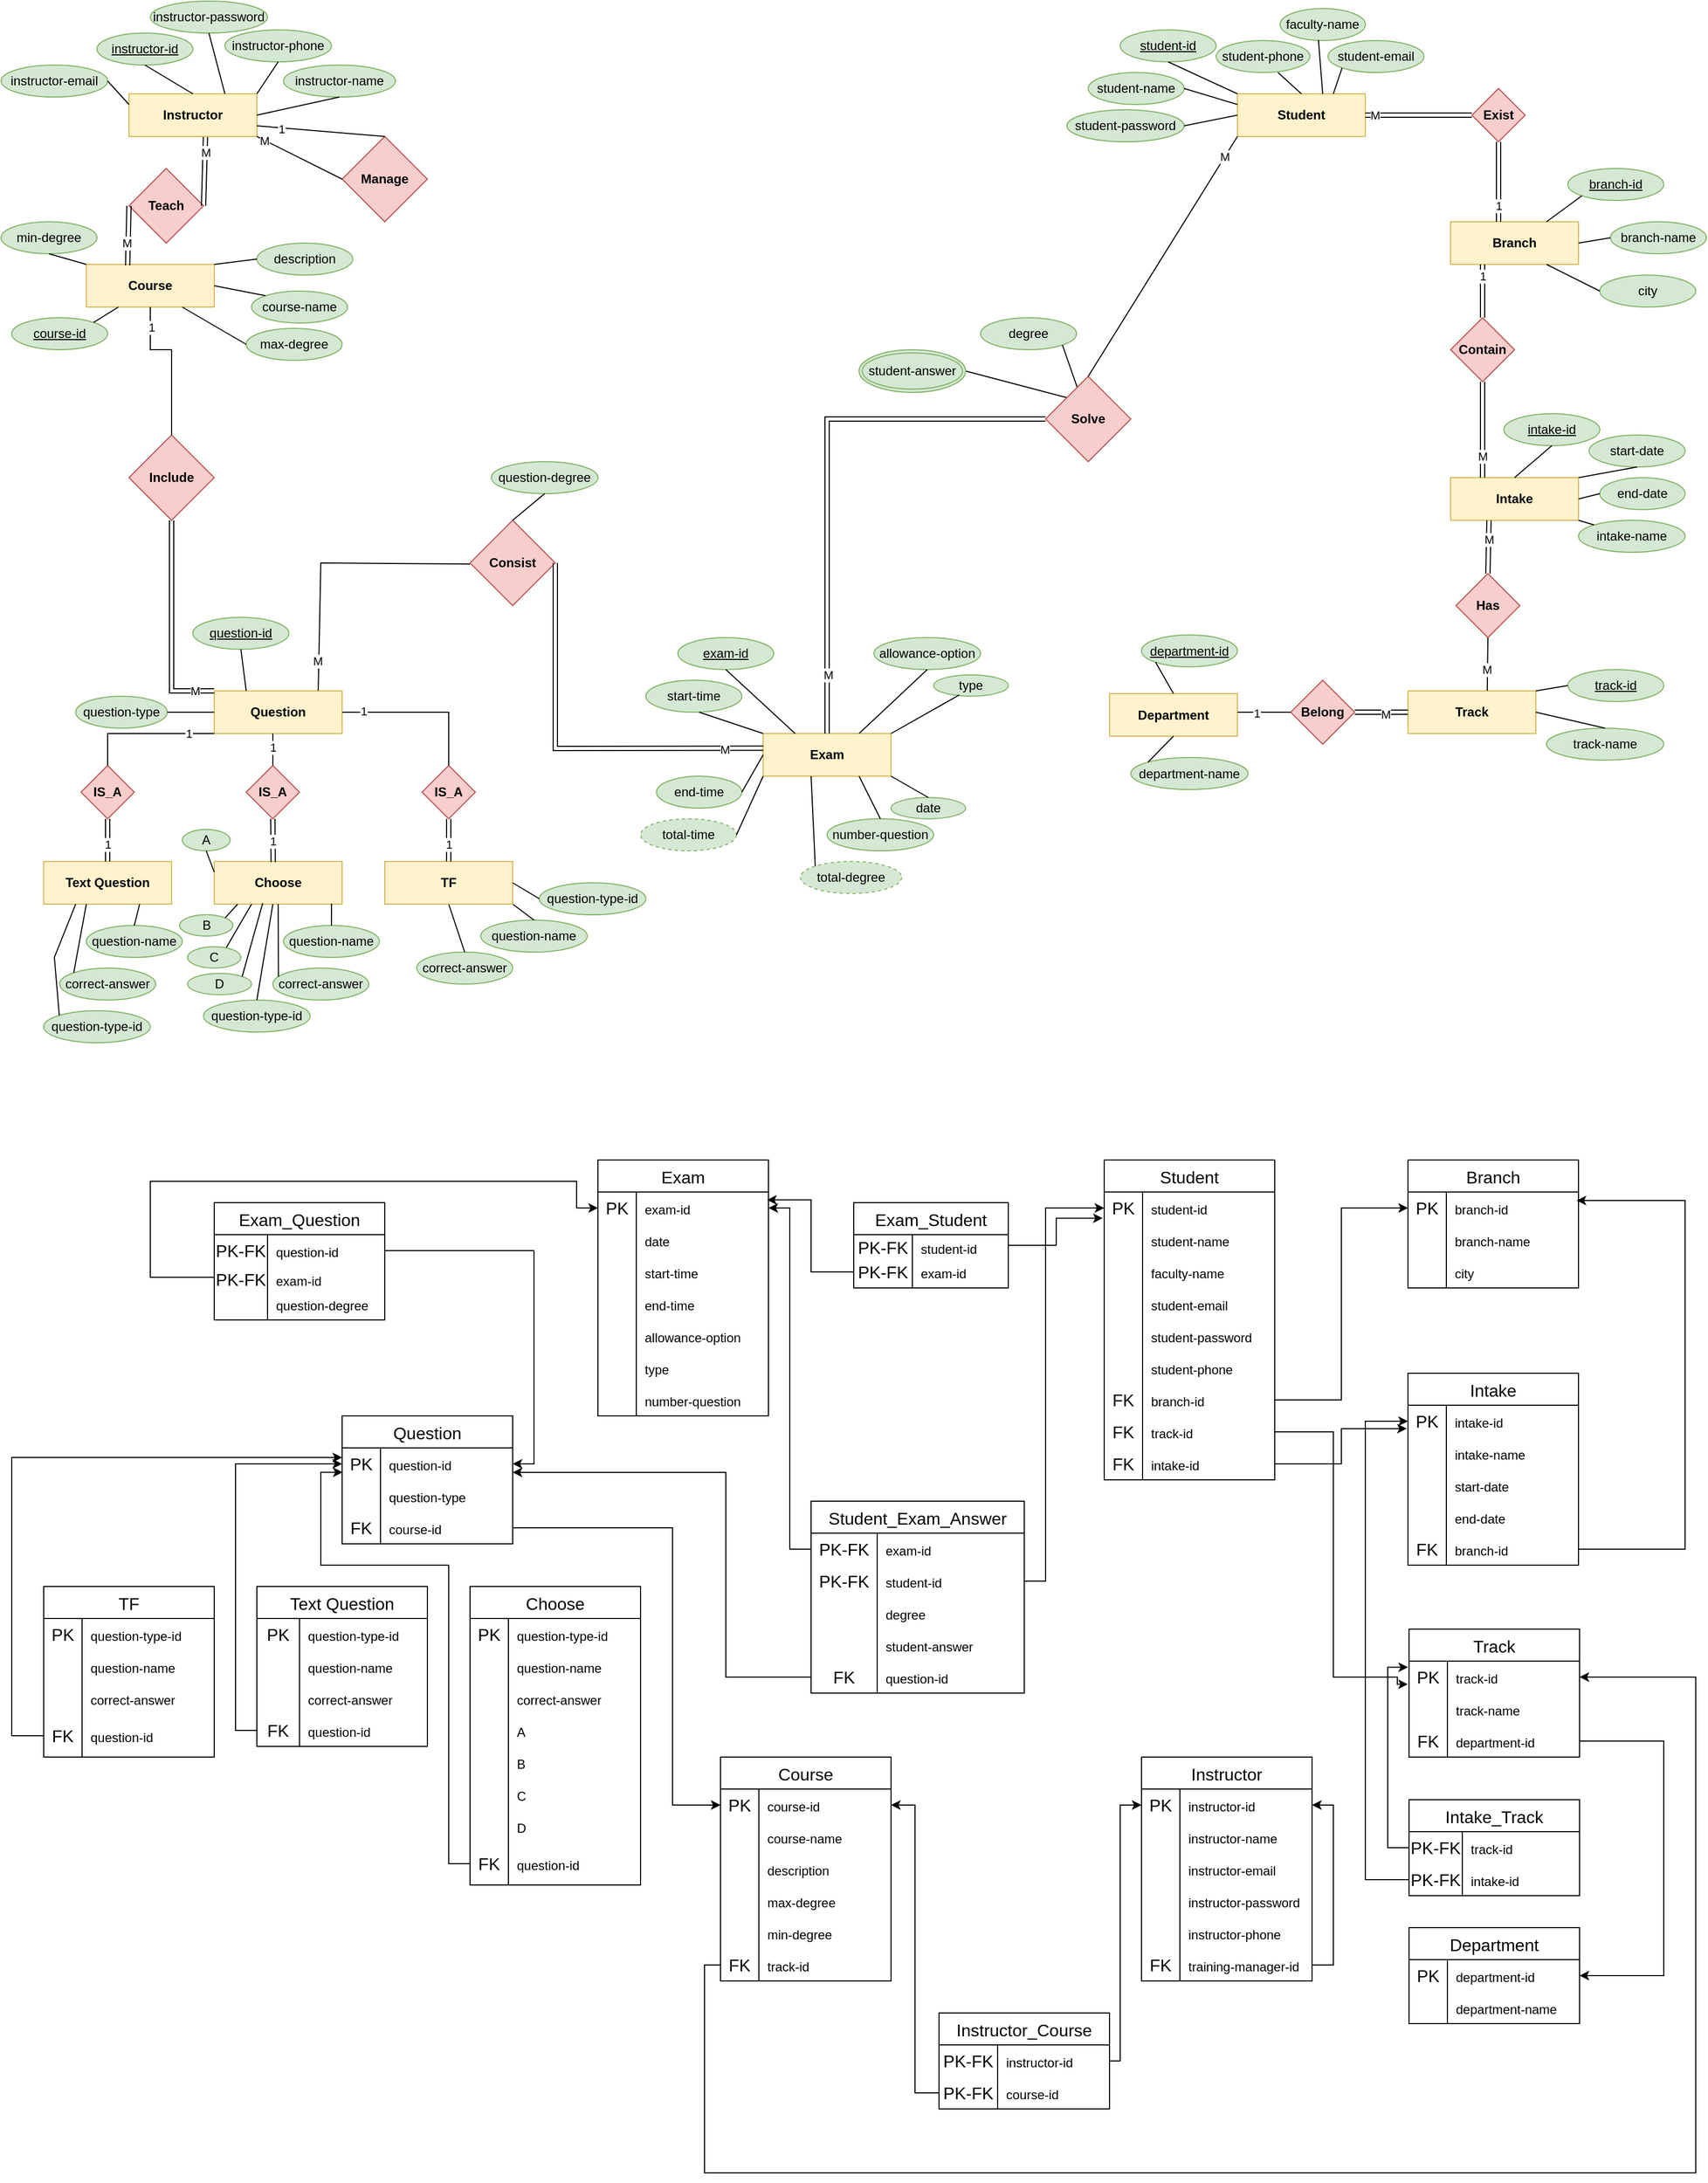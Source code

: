 <mxfile version="24.6.5" type="device">
  <diagram name="Page-1" id="H4Ir4FA7PkI9YOejA4DZ">
    <mxGraphModel dx="788" dy="869" grid="1" gridSize="10" guides="1" tooltips="1" connect="1" arrows="1" fold="1" page="1" pageScale="1" pageWidth="827" pageHeight="1169" math="0" shadow="0">
      <root>
        <mxCell id="0" />
        <mxCell id="1" parent="0" />
        <mxCell id="WggwmU2v6ihtmMsBgbvI-1" value="&lt;b&gt;Course&lt;/b&gt;" style="rounded=0;whiteSpace=wrap;html=1;fillColor=#fff2cc;strokeColor=#d6b656;" parent="1" vertex="1">
          <mxGeometry x="920" y="360" width="120" height="40" as="geometry" />
        </mxCell>
        <mxCell id="WggwmU2v6ihtmMsBgbvI-2" value="course-name" style="ellipse;whiteSpace=wrap;html=1;fillColor=#d5e8d4;strokeColor=#82b366;" parent="1" vertex="1">
          <mxGeometry x="1075" y="385" width="90" height="30" as="geometry" />
        </mxCell>
        <mxCell id="WggwmU2v6ihtmMsBgbvI-3" value="min-degree" style="ellipse;whiteSpace=wrap;html=1;fillColor=#d5e8d4;strokeColor=#82b366;" parent="1" vertex="1">
          <mxGeometry x="840" y="320" width="90" height="30" as="geometry" />
        </mxCell>
        <mxCell id="WggwmU2v6ihtmMsBgbvI-4" value="max-degree" style="ellipse;whiteSpace=wrap;html=1;fillColor=#d5e8d4;strokeColor=#82b366;" parent="1" vertex="1">
          <mxGeometry x="1070" y="420" width="90" height="30" as="geometry" />
        </mxCell>
        <mxCell id="WggwmU2v6ihtmMsBgbvI-5" value="description" style="ellipse;whiteSpace=wrap;html=1;fillColor=#d5e8d4;strokeColor=#82b366;" parent="1" vertex="1">
          <mxGeometry x="1080" y="340" width="90" height="30" as="geometry" />
        </mxCell>
        <mxCell id="GdlQhDkwiyZ--6wiS9G9-123" style="edgeStyle=orthogonalEdgeStyle;rounded=0;orthogonalLoop=1;jettySize=auto;html=1;entryX=1;entryY=0.5;entryDx=0;entryDy=0;" parent="1" source="GdlQhDkwiyZ--6wiS9G9-119" target="j4Dh2sjCp8QDIXTv8ryV-36" edge="1">
          <mxGeometry relative="1" as="geometry">
            <Array as="points">
              <mxPoint x="2090" y="1955" />
              <mxPoint x="2090" y="1805" />
            </Array>
          </mxGeometry>
        </mxCell>
        <mxCell id="WggwmU2v6ihtmMsBgbvI-6" value="&lt;u&gt;course-id&lt;/u&gt;" style="ellipse;whiteSpace=wrap;html=1;fillColor=#d5e8d4;strokeColor=#82b366;" parent="1" vertex="1">
          <mxGeometry x="850" y="410" width="90" height="30" as="geometry" />
        </mxCell>
        <mxCell id="WggwmU2v6ihtmMsBgbvI-8" value="" style="endArrow=none;html=1;rounded=0;exitX=0.25;exitY=1;exitDx=0;exitDy=0;entryX=1;entryY=0;entryDx=0;entryDy=0;" parent="1" source="WggwmU2v6ihtmMsBgbvI-1" target="WggwmU2v6ihtmMsBgbvI-6" edge="1">
          <mxGeometry width="50" height="50" relative="1" as="geometry">
            <mxPoint x="870" y="390" as="sourcePoint" />
            <mxPoint x="920" y="340" as="targetPoint" />
          </mxGeometry>
        </mxCell>
        <mxCell id="WggwmU2v6ihtmMsBgbvI-9" value="" style="endArrow=none;html=1;rounded=0;exitX=0.75;exitY=1;exitDx=0;exitDy=0;entryX=0;entryY=0.5;entryDx=0;entryDy=0;" parent="1" source="WggwmU2v6ihtmMsBgbvI-1" target="WggwmU2v6ihtmMsBgbvI-4" edge="1">
          <mxGeometry width="50" height="50" relative="1" as="geometry">
            <mxPoint x="970" y="480" as="sourcePoint" />
            <mxPoint x="1020" y="430" as="targetPoint" />
          </mxGeometry>
        </mxCell>
        <mxCell id="WggwmU2v6ihtmMsBgbvI-10" value="" style="endArrow=none;html=1;rounded=0;exitX=1;exitY=0.5;exitDx=0;exitDy=0;entryX=0;entryY=0;entryDx=0;entryDy=0;" parent="1" source="WggwmU2v6ihtmMsBgbvI-1" target="WggwmU2v6ihtmMsBgbvI-2" edge="1">
          <mxGeometry width="50" height="50" relative="1" as="geometry">
            <mxPoint x="980" y="430" as="sourcePoint" />
            <mxPoint x="1042.332" y="375.316" as="targetPoint" />
          </mxGeometry>
        </mxCell>
        <mxCell id="WggwmU2v6ihtmMsBgbvI-11" value="" style="endArrow=none;html=1;rounded=0;exitX=1;exitY=0;exitDx=0;exitDy=0;entryX=0;entryY=0.5;entryDx=0;entryDy=0;" parent="1" source="WggwmU2v6ihtmMsBgbvI-1" target="WggwmU2v6ihtmMsBgbvI-5" edge="1">
          <mxGeometry width="50" height="50" relative="1" as="geometry">
            <mxPoint x="950" y="390" as="sourcePoint" />
            <mxPoint x="1000" y="340" as="targetPoint" />
          </mxGeometry>
        </mxCell>
        <mxCell id="WggwmU2v6ihtmMsBgbvI-12" value="" style="endArrow=none;html=1;rounded=0;exitX=0;exitY=0;exitDx=0;exitDy=0;entryX=0.5;entryY=1;entryDx=0;entryDy=0;" parent="1" source="WggwmU2v6ihtmMsBgbvI-1" target="WggwmU2v6ihtmMsBgbvI-3" edge="1">
          <mxGeometry width="50" height="50" relative="1" as="geometry">
            <mxPoint x="770" y="390" as="sourcePoint" />
            <mxPoint x="820" y="340" as="targetPoint" />
          </mxGeometry>
        </mxCell>
        <mxCell id="WggwmU2v6ihtmMsBgbvI-13" value="&lt;b&gt;Exam&lt;/b&gt;" style="rounded=0;whiteSpace=wrap;html=1;fillColor=#fff2cc;strokeColor=#d6b656;" parent="1" vertex="1">
          <mxGeometry x="1555" y="800" width="120" height="40" as="geometry" />
        </mxCell>
        <mxCell id="WggwmU2v6ihtmMsBgbvI-14" value="end-time" style="ellipse;whiteSpace=wrap;html=1;fillColor=#d5e8d4;strokeColor=#82b366;" parent="1" vertex="1">
          <mxGeometry x="1455" y="840" width="80" height="30" as="geometry" />
        </mxCell>
        <mxCell id="WggwmU2v6ihtmMsBgbvI-15" value="start-time" style="ellipse;whiteSpace=wrap;html=1;fillColor=#d5e8d4;strokeColor=#82b366;" parent="1" vertex="1">
          <mxGeometry x="1445" y="750" width="90" height="30" as="geometry" />
        </mxCell>
        <mxCell id="WggwmU2v6ihtmMsBgbvI-16" value="total-time" style="ellipse;whiteSpace=wrap;html=1;fillColor=#d5e8d4;strokeColor=#82b366;dashed=1;" parent="1" vertex="1">
          <mxGeometry x="1440" y="880" width="90" height="30" as="geometry" />
        </mxCell>
        <mxCell id="WggwmU2v6ihtmMsBgbvI-17" value="allowance-option" style="ellipse;whiteSpace=wrap;html=1;fillColor=#d5e8d4;strokeColor=#82b366;" parent="1" vertex="1">
          <mxGeometry x="1659" y="710" width="100" height="30" as="geometry" />
        </mxCell>
        <mxCell id="WggwmU2v6ihtmMsBgbvI-18" value="&lt;u&gt;exam-id&lt;/u&gt;" style="ellipse;whiteSpace=wrap;html=1;fillColor=#d5e8d4;strokeColor=#82b366;" parent="1" vertex="1">
          <mxGeometry x="1475" y="710" width="90" height="30" as="geometry" />
        </mxCell>
        <mxCell id="WggwmU2v6ihtmMsBgbvI-19" value="" style="endArrow=none;html=1;rounded=0;exitX=0.25;exitY=0;exitDx=0;exitDy=0;entryX=0.5;entryY=1;entryDx=0;entryDy=0;" parent="1" source="WggwmU2v6ihtmMsBgbvI-13" target="WggwmU2v6ihtmMsBgbvI-18" edge="1">
          <mxGeometry width="50" height="50" relative="1" as="geometry">
            <mxPoint x="1545" y="830" as="sourcePoint" />
            <mxPoint x="1595" y="780" as="targetPoint" />
          </mxGeometry>
        </mxCell>
        <mxCell id="WggwmU2v6ihtmMsBgbvI-20" value="" style="endArrow=none;html=1;rounded=0;exitX=1;exitY=0.5;exitDx=0;exitDy=0;entryX=0;entryY=1;entryDx=0;entryDy=0;" parent="1" source="WggwmU2v6ihtmMsBgbvI-16" target="WggwmU2v6ihtmMsBgbvI-13" edge="1">
          <mxGeometry width="50" height="50" relative="1" as="geometry">
            <mxPoint x="1535" y="860" as="sourcePoint" />
            <mxPoint x="1585" y="890" as="targetPoint" />
          </mxGeometry>
        </mxCell>
        <mxCell id="WggwmU2v6ihtmMsBgbvI-22" value="" style="endArrow=none;html=1;rounded=0;exitX=0.75;exitY=0;exitDx=0;exitDy=0;entryX=0.5;entryY=1;entryDx=0;entryDy=0;" parent="1" source="WggwmU2v6ihtmMsBgbvI-13" target="WggwmU2v6ihtmMsBgbvI-17" edge="1">
          <mxGeometry width="50" height="50" relative="1" as="geometry">
            <mxPoint x="1625" y="830" as="sourcePoint" />
            <mxPoint x="1675" y="780" as="targetPoint" />
          </mxGeometry>
        </mxCell>
        <mxCell id="WggwmU2v6ihtmMsBgbvI-23" value="" style="endArrow=none;html=1;rounded=0;exitX=0;exitY=0;exitDx=0;exitDy=0;" parent="1" source="WggwmU2v6ihtmMsBgbvI-13" edge="1">
          <mxGeometry width="50" height="50" relative="1" as="geometry">
            <mxPoint x="1445" y="830" as="sourcePoint" />
            <mxPoint x="1495" y="780" as="targetPoint" />
          </mxGeometry>
        </mxCell>
        <mxCell id="WggwmU2v6ihtmMsBgbvI-24" value="" style="endArrow=none;html=1;rounded=0;exitX=1;exitY=0.5;exitDx=0;exitDy=0;" parent="1" source="WggwmU2v6ihtmMsBgbvI-14" edge="1">
          <mxGeometry width="50" height="50" relative="1" as="geometry">
            <mxPoint x="1505" y="870" as="sourcePoint" />
            <mxPoint x="1555" y="820" as="targetPoint" />
          </mxGeometry>
        </mxCell>
        <mxCell id="WggwmU2v6ihtmMsBgbvI-25" value="number-question" style="ellipse;whiteSpace=wrap;html=1;fillColor=#d5e8d4;strokeColor=#82b366;" parent="1" vertex="1">
          <mxGeometry x="1615" y="880" width="100" height="30" as="geometry" />
        </mxCell>
        <mxCell id="WggwmU2v6ihtmMsBgbvI-26" value="" style="endArrow=none;html=1;rounded=0;exitX=0.5;exitY=0;exitDx=0;exitDy=0;entryX=0.75;entryY=1;entryDx=0;entryDy=0;" parent="1" source="WggwmU2v6ihtmMsBgbvI-25" target="WggwmU2v6ihtmMsBgbvI-13" edge="1">
          <mxGeometry width="50" height="50" relative="1" as="geometry">
            <mxPoint x="1555" y="890" as="sourcePoint" />
            <mxPoint x="1605" y="840" as="targetPoint" />
          </mxGeometry>
        </mxCell>
        <mxCell id="WggwmU2v6ihtmMsBgbvI-27" value="date" style="ellipse;whiteSpace=wrap;html=1;fillColor=#d5e8d4;strokeColor=#82b366;" parent="1" vertex="1">
          <mxGeometry x="1675" y="860" width="70" height="20" as="geometry" />
        </mxCell>
        <mxCell id="WggwmU2v6ihtmMsBgbvI-28" value="" style="endArrow=none;html=1;rounded=0;exitX=0.5;exitY=0;exitDx=0;exitDy=0;entryX=1;entryY=1;entryDx=0;entryDy=0;" parent="1" source="WggwmU2v6ihtmMsBgbvI-27" target="WggwmU2v6ihtmMsBgbvI-13" edge="1">
          <mxGeometry width="50" height="50" relative="1" as="geometry">
            <mxPoint x="1585" y="890" as="sourcePoint" />
            <mxPoint x="1635" y="840" as="targetPoint" />
          </mxGeometry>
        </mxCell>
        <mxCell id="WggwmU2v6ihtmMsBgbvI-29" value="type" style="ellipse;whiteSpace=wrap;html=1;fillColor=#d5e8d4;strokeColor=#82b366;" parent="1" vertex="1">
          <mxGeometry x="1715" y="745" width="70" height="20" as="geometry" />
        </mxCell>
        <mxCell id="WggwmU2v6ihtmMsBgbvI-32" value="" style="endArrow=none;html=1;rounded=0;exitX=1;exitY=0;exitDx=0;exitDy=0;entryX=0.343;entryY=0.943;entryDx=0;entryDy=0;entryPerimeter=0;" parent="1" source="WggwmU2v6ihtmMsBgbvI-13" target="WggwmU2v6ihtmMsBgbvI-29" edge="1">
          <mxGeometry width="50" height="50" relative="1" as="geometry">
            <mxPoint x="1665" y="845" as="sourcePoint" />
            <mxPoint x="1715" y="795" as="targetPoint" />
          </mxGeometry>
        </mxCell>
        <mxCell id="WggwmU2v6ihtmMsBgbvI-33" value="&lt;b&gt;Branch&lt;/b&gt;" style="rounded=0;whiteSpace=wrap;html=1;fillColor=#fff2cc;strokeColor=#d6b656;" parent="1" vertex="1">
          <mxGeometry x="2200" y="320" width="120" height="40" as="geometry" />
        </mxCell>
        <mxCell id="WggwmU2v6ihtmMsBgbvI-34" value="branch-name" style="ellipse;whiteSpace=wrap;html=1;fillColor=#d5e8d4;strokeColor=#82b366;" parent="1" vertex="1">
          <mxGeometry x="2350" y="320" width="90" height="30" as="geometry" />
        </mxCell>
        <mxCell id="WggwmU2v6ihtmMsBgbvI-36" value="city" style="ellipse;whiteSpace=wrap;html=1;fillColor=#d5e8d4;strokeColor=#82b366;" parent="1" vertex="1">
          <mxGeometry x="2340" y="370" width="90" height="30" as="geometry" />
        </mxCell>
        <mxCell id="WggwmU2v6ihtmMsBgbvI-38" value="&lt;u&gt;branch-id&lt;/u&gt;" style="ellipse;whiteSpace=wrap;html=1;fillColor=#d5e8d4;strokeColor=#82b366;" parent="1" vertex="1">
          <mxGeometry x="2310" y="270" width="90" height="30" as="geometry" />
        </mxCell>
        <mxCell id="WggwmU2v6ihtmMsBgbvI-40" value="" style="endArrow=none;html=1;rounded=0;exitX=0.75;exitY=1;exitDx=0;exitDy=0;entryX=0;entryY=0.5;entryDx=0;entryDy=0;" parent="1" source="WggwmU2v6ihtmMsBgbvI-33" target="WggwmU2v6ihtmMsBgbvI-36" edge="1">
          <mxGeometry width="50" height="50" relative="1" as="geometry">
            <mxPoint x="2290" y="440" as="sourcePoint" />
            <mxPoint x="2340" y="390" as="targetPoint" />
          </mxGeometry>
        </mxCell>
        <mxCell id="WggwmU2v6ihtmMsBgbvI-41" value="" style="endArrow=none;html=1;rounded=0;exitX=1;exitY=0.5;exitDx=0;exitDy=0;entryX=0;entryY=0.5;entryDx=0;entryDy=0;" parent="1" source="WggwmU2v6ihtmMsBgbvI-33" target="WggwmU2v6ihtmMsBgbvI-34" edge="1">
          <mxGeometry width="50" height="50" relative="1" as="geometry">
            <mxPoint x="2300" y="390" as="sourcePoint" />
            <mxPoint x="2350" y="340" as="targetPoint" />
          </mxGeometry>
        </mxCell>
        <mxCell id="WggwmU2v6ihtmMsBgbvI-42" value="" style="endArrow=none;html=1;rounded=0;exitX=0.75;exitY=0;exitDx=0;exitDy=0;entryX=0;entryY=1;entryDx=0;entryDy=0;" parent="1" source="WggwmU2v6ihtmMsBgbvI-33" target="WggwmU2v6ihtmMsBgbvI-38" edge="1">
          <mxGeometry width="50" height="50" relative="1" as="geometry">
            <mxPoint x="2270" y="350" as="sourcePoint" />
            <mxPoint x="2320" y="300" as="targetPoint" />
          </mxGeometry>
        </mxCell>
        <mxCell id="WggwmU2v6ihtmMsBgbvI-45" value="&lt;b&gt;Department&lt;/b&gt;" style="rounded=0;whiteSpace=wrap;html=1;fillColor=#fff2cc;strokeColor=#d6b656;" parent="1" vertex="1">
          <mxGeometry x="1880" y="762.5" width="120" height="40" as="geometry" />
        </mxCell>
        <mxCell id="WggwmU2v6ihtmMsBgbvI-46" value="department-name" style="ellipse;whiteSpace=wrap;html=1;fillColor=#d5e8d4;strokeColor=#82b366;" parent="1" vertex="1">
          <mxGeometry x="1900" y="822.5" width="110" height="30" as="geometry" />
        </mxCell>
        <mxCell id="WggwmU2v6ihtmMsBgbvI-48" value="&lt;u&gt;department-id&lt;/u&gt;" style="ellipse;whiteSpace=wrap;html=1;fillColor=#d5e8d4;strokeColor=#82b366;" parent="1" vertex="1">
          <mxGeometry x="1910" y="707.5" width="90" height="30" as="geometry" />
        </mxCell>
        <mxCell id="WggwmU2v6ihtmMsBgbvI-50" value="" style="endArrow=none;html=1;rounded=0;exitX=0.5;exitY=1;exitDx=0;exitDy=0;entryX=0;entryY=0;entryDx=0;entryDy=0;" parent="1" source="WggwmU2v6ihtmMsBgbvI-45" target="WggwmU2v6ihtmMsBgbvI-46" edge="1">
          <mxGeometry width="50" height="50" relative="1" as="geometry">
            <mxPoint x="2361" y="932.5" as="sourcePoint" />
            <mxPoint x="2411" y="882.5" as="targetPoint" />
          </mxGeometry>
        </mxCell>
        <mxCell id="WggwmU2v6ihtmMsBgbvI-51" value="" style="endArrow=none;html=1;rounded=0;exitX=0.5;exitY=0;exitDx=0;exitDy=0;entryX=0;entryY=1;entryDx=0;entryDy=0;" parent="1" source="WggwmU2v6ihtmMsBgbvI-45" target="WggwmU2v6ihtmMsBgbvI-48" edge="1">
          <mxGeometry width="50" height="50" relative="1" as="geometry">
            <mxPoint x="2331" y="892.5" as="sourcePoint" />
            <mxPoint x="2381" y="842.5" as="targetPoint" />
          </mxGeometry>
        </mxCell>
        <mxCell id="WggwmU2v6ihtmMsBgbvI-52" value="&lt;b&gt;Track&lt;/b&gt;" style="rounded=0;whiteSpace=wrap;html=1;fillColor=#fff2cc;strokeColor=#d6b656;" parent="1" vertex="1">
          <mxGeometry x="2160" y="760" width="120" height="40" as="geometry" />
        </mxCell>
        <mxCell id="WggwmU2v6ihtmMsBgbvI-53" value="track-name" style="ellipse;whiteSpace=wrap;html=1;fillColor=#d5e8d4;strokeColor=#82b366;" parent="1" vertex="1">
          <mxGeometry x="2290" y="795" width="110" height="30" as="geometry" />
        </mxCell>
        <mxCell id="WggwmU2v6ihtmMsBgbvI-54" value="&lt;u&gt;track-id&lt;/u&gt;" style="ellipse;whiteSpace=wrap;html=1;fillColor=#d5e8d4;strokeColor=#82b366;" parent="1" vertex="1">
          <mxGeometry x="2310" y="740" width="90" height="30" as="geometry" />
        </mxCell>
        <mxCell id="WggwmU2v6ihtmMsBgbvI-55" value="" style="endArrow=none;html=1;rounded=0;exitX=1;exitY=0.5;exitDx=0;exitDy=0;entryX=0.5;entryY=0;entryDx=0;entryDy=0;" parent="1" source="WggwmU2v6ihtmMsBgbvI-52" target="WggwmU2v6ihtmMsBgbvI-53" edge="1">
          <mxGeometry width="50" height="50" relative="1" as="geometry">
            <mxPoint x="2235" y="830" as="sourcePoint" />
            <mxPoint x="2285" y="780" as="targetPoint" />
          </mxGeometry>
        </mxCell>
        <mxCell id="WggwmU2v6ihtmMsBgbvI-56" value="" style="endArrow=none;html=1;rounded=0;entryX=0;entryY=0.5;entryDx=0;entryDy=0;" parent="1" target="WggwmU2v6ihtmMsBgbvI-54" edge="1">
          <mxGeometry width="50" height="50" relative="1" as="geometry">
            <mxPoint x="2280" y="760" as="sourcePoint" />
            <mxPoint x="2255" y="740" as="targetPoint" />
          </mxGeometry>
        </mxCell>
        <mxCell id="WggwmU2v6ihtmMsBgbvI-57" value="&lt;b&gt;Intake&lt;/b&gt;" style="rounded=0;whiteSpace=wrap;html=1;fillColor=#fff2cc;strokeColor=#d6b656;" parent="1" vertex="1">
          <mxGeometry x="2200" y="560" width="120" height="40" as="geometry" />
        </mxCell>
        <mxCell id="WggwmU2v6ihtmMsBgbvI-58" value="end-date" style="ellipse;whiteSpace=wrap;html=1;fillColor=#d5e8d4;strokeColor=#82b366;" parent="1" vertex="1">
          <mxGeometry x="2340" y="560" width="80" height="30" as="geometry" />
        </mxCell>
        <mxCell id="WggwmU2v6ihtmMsBgbvI-59" value="start-date" style="ellipse;whiteSpace=wrap;html=1;fillColor=#d5e8d4;strokeColor=#82b366;" parent="1" vertex="1">
          <mxGeometry x="2330" y="520" width="90" height="30" as="geometry" />
        </mxCell>
        <mxCell id="WggwmU2v6ihtmMsBgbvI-61" value="intake-name" style="ellipse;whiteSpace=wrap;html=1;fillColor=#d5e8d4;strokeColor=#82b366;" parent="1" vertex="1">
          <mxGeometry x="2320" y="600" width="100" height="30" as="geometry" />
        </mxCell>
        <mxCell id="WggwmU2v6ihtmMsBgbvI-62" value="&lt;u&gt;intake-id&lt;/u&gt;" style="ellipse;whiteSpace=wrap;html=1;fillColor=#d5e8d4;strokeColor=#82b366;" parent="1" vertex="1">
          <mxGeometry x="2250" y="500" width="90" height="30" as="geometry" />
        </mxCell>
        <mxCell id="WggwmU2v6ihtmMsBgbvI-63" value="" style="endArrow=none;html=1;rounded=0;exitX=0.5;exitY=0;exitDx=0;exitDy=0;entryX=0.5;entryY=1;entryDx=0;entryDy=0;" parent="1" source="WggwmU2v6ihtmMsBgbvI-57" target="WggwmU2v6ihtmMsBgbvI-62" edge="1">
          <mxGeometry width="50" height="50" relative="1" as="geometry">
            <mxPoint x="2190" y="590" as="sourcePoint" />
            <mxPoint x="2240" y="540" as="targetPoint" />
          </mxGeometry>
        </mxCell>
        <mxCell id="WggwmU2v6ihtmMsBgbvI-65" value="" style="endArrow=none;html=1;rounded=0;exitX=1;exitY=1;exitDx=0;exitDy=0;entryX=0;entryY=0;entryDx=0;entryDy=0;" parent="1" source="WggwmU2v6ihtmMsBgbvI-57" target="WggwmU2v6ihtmMsBgbvI-61" edge="1">
          <mxGeometry width="50" height="50" relative="1" as="geometry">
            <mxPoint x="2270" y="590" as="sourcePoint" />
            <mxPoint x="2320" y="540" as="targetPoint" />
          </mxGeometry>
        </mxCell>
        <mxCell id="WggwmU2v6ihtmMsBgbvI-66" value="" style="endArrow=none;html=1;rounded=0;exitX=1;exitY=0;exitDx=0;exitDy=0;entryX=0.5;entryY=1;entryDx=0;entryDy=0;" parent="1" source="WggwmU2v6ihtmMsBgbvI-57" target="WggwmU2v6ihtmMsBgbvI-59" edge="1">
          <mxGeometry width="50" height="50" relative="1" as="geometry">
            <mxPoint x="2090" y="590" as="sourcePoint" />
            <mxPoint x="2140" y="540" as="targetPoint" />
          </mxGeometry>
        </mxCell>
        <mxCell id="WggwmU2v6ihtmMsBgbvI-67" value="" style="endArrow=none;html=1;rounded=0;entryX=1;entryY=0.5;entryDx=0;entryDy=0;exitX=0;exitY=0.5;exitDx=0;exitDy=0;" parent="1" source="WggwmU2v6ihtmMsBgbvI-58" target="WggwmU2v6ihtmMsBgbvI-57" edge="1">
          <mxGeometry width="50" height="50" relative="1" as="geometry">
            <mxPoint x="2340" y="580" as="sourcePoint" />
            <mxPoint x="2200" y="580" as="targetPoint" />
          </mxGeometry>
        </mxCell>
        <mxCell id="WggwmU2v6ihtmMsBgbvI-74" value="&lt;b&gt;Student&lt;/b&gt;" style="rounded=0;whiteSpace=wrap;html=1;fillColor=#fff2cc;strokeColor=#d6b656;" parent="1" vertex="1">
          <mxGeometry x="2000" y="200" width="120" height="40" as="geometry" />
        </mxCell>
        <mxCell id="WggwmU2v6ihtmMsBgbvI-76" value="faculty-name" style="ellipse;whiteSpace=wrap;html=1;fillColor=#d5e8d4;strokeColor=#82b366;" parent="1" vertex="1">
          <mxGeometry x="2040" y="120" width="80" height="30" as="geometry" />
        </mxCell>
        <mxCell id="WggwmU2v6ihtmMsBgbvI-79" value="&lt;u&gt;student-id&lt;/u&gt;" style="ellipse;whiteSpace=wrap;html=1;fillColor=#d5e8d4;strokeColor=#82b366;" parent="1" vertex="1">
          <mxGeometry x="1890" y="140" width="90" height="30" as="geometry" />
        </mxCell>
        <mxCell id="WggwmU2v6ihtmMsBgbvI-80" value="" style="endArrow=none;html=1;rounded=0;exitX=0;exitY=0;exitDx=0;exitDy=0;entryX=0.5;entryY=1;entryDx=0;entryDy=0;" parent="1" source="WggwmU2v6ihtmMsBgbvI-74" target="WggwmU2v6ihtmMsBgbvI-79" edge="1">
          <mxGeometry width="50" height="50" relative="1" as="geometry">
            <mxPoint x="2110" y="205" as="sourcePoint" />
            <mxPoint x="2160" y="155" as="targetPoint" />
          </mxGeometry>
        </mxCell>
        <mxCell id="WggwmU2v6ihtmMsBgbvI-84" value="" style="endArrow=none;html=1;rounded=0;exitX=0.45;exitY=0.983;exitDx=0;exitDy=0;exitPerimeter=0;" parent="1" source="WggwmU2v6ihtmMsBgbvI-76" edge="1">
          <mxGeometry width="50" height="50" relative="1" as="geometry">
            <mxPoint x="2260" y="160" as="sourcePoint" />
            <mxPoint x="2080" y="200" as="targetPoint" />
          </mxGeometry>
        </mxCell>
        <mxCell id="WggwmU2v6ihtmMsBgbvI-87" value="&lt;b&gt;Instructor&lt;/b&gt;" style="rounded=0;whiteSpace=wrap;html=1;fillColor=#fff2cc;strokeColor=#d6b656;" parent="1" vertex="1">
          <mxGeometry x="960" y="200" width="120" height="40" as="geometry" />
        </mxCell>
        <mxCell id="WggwmU2v6ihtmMsBgbvI-90" value="&lt;u&gt;instructor-id&lt;/u&gt;" style="ellipse;whiteSpace=wrap;html=1;fillColor=#d5e8d4;strokeColor=#82b366;" parent="1" vertex="1">
          <mxGeometry x="930" y="143" width="90" height="30" as="geometry" />
        </mxCell>
        <mxCell id="WggwmU2v6ihtmMsBgbvI-91" value="" style="endArrow=none;html=1;rounded=0;exitX=0.5;exitY=0;exitDx=0;exitDy=0;entryX=0.5;entryY=1;entryDx=0;entryDy=0;" parent="1" source="WggwmU2v6ihtmMsBgbvI-87" target="WggwmU2v6ihtmMsBgbvI-90" edge="1">
          <mxGeometry width="50" height="50" relative="1" as="geometry">
            <mxPoint x="720" y="200" as="sourcePoint" />
            <mxPoint x="770" y="150" as="targetPoint" />
          </mxGeometry>
        </mxCell>
        <mxCell id="WggwmU2v6ihtmMsBgbvI-107" value="&lt;b&gt;Question&lt;/b&gt;" style="rounded=0;whiteSpace=wrap;html=1;fillColor=#fff2cc;strokeColor=#d6b656;" parent="1" vertex="1">
          <mxGeometry x="1040" y="760" width="120" height="40" as="geometry" />
        </mxCell>
        <mxCell id="WggwmU2v6ihtmMsBgbvI-108" value="question-name" style="ellipse;whiteSpace=wrap;html=1;fillColor=#d5e8d4;strokeColor=#82b366;" parent="1" vertex="1">
          <mxGeometry x="1290" y="975" width="100" height="30" as="geometry" />
        </mxCell>
        <mxCell id="WggwmU2v6ihtmMsBgbvI-109" value="correct-answer" style="ellipse;whiteSpace=wrap;html=1;fillColor=#d5e8d4;strokeColor=#82b366;" parent="1" vertex="1">
          <mxGeometry x="1230" y="1005" width="90" height="30" as="geometry" />
        </mxCell>
        <mxCell id="WggwmU2v6ihtmMsBgbvI-110" value="&lt;u&gt;question-id&lt;/u&gt;" style="ellipse;whiteSpace=wrap;html=1;fillColor=#d5e8d4;strokeColor=#82b366;" parent="1" vertex="1">
          <mxGeometry x="1020" y="691" width="90" height="30" as="geometry" />
        </mxCell>
        <mxCell id="WggwmU2v6ihtmMsBgbvI-111" value="" style="endArrow=none;html=1;rounded=0;exitX=0.25;exitY=0;exitDx=0;exitDy=0;entryX=0.5;entryY=1;entryDx=0;entryDy=0;" parent="1" source="WggwmU2v6ihtmMsBgbvI-107" target="WggwmU2v6ihtmMsBgbvI-110" edge="1">
          <mxGeometry width="50" height="50" relative="1" as="geometry">
            <mxPoint x="780" y="760" as="sourcePoint" />
            <mxPoint x="1080" y="731" as="targetPoint" />
          </mxGeometry>
        </mxCell>
        <mxCell id="WggwmU2v6ihtmMsBgbvI-112" value="" style="endArrow=none;html=1;rounded=0;exitX=0.5;exitY=1;exitDx=0;exitDy=0;entryX=0.5;entryY=0;entryDx=0;entryDy=0;" parent="1" source="iIM-NgGlBtSzI43fGDoz-54" target="WggwmU2v6ihtmMsBgbvI-109" edge="1">
          <mxGeometry width="50" height="50" relative="1" as="geometry">
            <mxPoint x="880" y="850" as="sourcePoint" />
            <mxPoint x="1206" y="773" as="targetPoint" />
          </mxGeometry>
        </mxCell>
        <mxCell id="WggwmU2v6ihtmMsBgbvI-113" value="" style="endArrow=none;html=1;rounded=0;exitX=0.5;exitY=0;exitDx=0;exitDy=0;entryX=1;entryY=1;entryDx=0;entryDy=0;" parent="1" source="WggwmU2v6ihtmMsBgbvI-108" target="iIM-NgGlBtSzI43fGDoz-54" edge="1">
          <mxGeometry width="50" height="50" relative="1" as="geometry">
            <mxPoint x="930" y="715" as="sourcePoint" />
            <mxPoint x="870" y="695" as="targetPoint" />
          </mxGeometry>
        </mxCell>
        <mxCell id="WggwmU2v6ihtmMsBgbvI-114" value="&lt;span style=&quot;text-align: left;&quot;&gt;question-type&lt;/span&gt;" style="ellipse;whiteSpace=wrap;html=1;fillColor=#d5e8d4;strokeColor=#82b366;" parent="1" vertex="1">
          <mxGeometry x="910" y="765" width="86" height="30" as="geometry" />
        </mxCell>
        <mxCell id="WggwmU2v6ihtmMsBgbvI-115" value="" style="endArrow=none;html=1;rounded=0;exitX=1;exitY=0.5;exitDx=0;exitDy=0;entryX=0;entryY=0.5;entryDx=0;entryDy=0;" parent="1" source="WggwmU2v6ihtmMsBgbvI-114" target="WggwmU2v6ihtmMsBgbvI-107" edge="1">
          <mxGeometry width="50" height="50" relative="1" as="geometry">
            <mxPoint x="800" y="820" as="sourcePoint" />
            <mxPoint x="850" y="770" as="targetPoint" />
          </mxGeometry>
        </mxCell>
        <mxCell id="WggwmU2v6ihtmMsBgbvI-121" value="" style="endArrow=none;html=1;rounded=0;entryX=1;entryY=0.5;entryDx=0;entryDy=0;exitX=0;exitY=0;exitDx=0;exitDy=0;" parent="1" source="iIM-NgGlBtSzI43fGDoz-120" target="4R5beJjESy12MN6gw3O2-3" edge="1">
          <mxGeometry width="50" height="50" relative="1" as="geometry">
            <mxPoint x="1800" y="620" as="sourcePoint" />
            <mxPoint x="1745.962" y="464.819" as="targetPoint" />
          </mxGeometry>
        </mxCell>
        <mxCell id="WggwmU2v6ihtmMsBgbvI-125" value="degree" style="ellipse;whiteSpace=wrap;html=1;fillColor=#d5e8d4;strokeColor=#82b366;" parent="1" vertex="1">
          <mxGeometry x="1759" y="410" width="90" height="30" as="geometry" />
        </mxCell>
        <mxCell id="WggwmU2v6ihtmMsBgbvI-126" value="" style="endArrow=none;html=1;rounded=0;exitX=1;exitY=1;exitDx=0;exitDy=0;" parent="1" source="WggwmU2v6ihtmMsBgbvI-125" target="iIM-NgGlBtSzI43fGDoz-120" edge="1">
          <mxGeometry width="50" height="50" relative="1" as="geometry">
            <mxPoint x="2210" y="1045" as="sourcePoint" />
            <mxPoint x="1780" y="460" as="targetPoint" />
          </mxGeometry>
        </mxCell>
        <mxCell id="iIM-NgGlBtSzI43fGDoz-2" value="instructor-email" style="ellipse;whiteSpace=wrap;html=1;fillColor=#d5e8d4;strokeColor=#82b366;" parent="1" vertex="1">
          <mxGeometry x="840" y="173" width="100" height="30" as="geometry" />
        </mxCell>
        <mxCell id="iIM-NgGlBtSzI43fGDoz-4" value="instructor-phone" style="ellipse;whiteSpace=wrap;html=1;fillColor=#d5e8d4;strokeColor=#82b366;" parent="1" vertex="1">
          <mxGeometry x="1050" y="140" width="100" height="30" as="geometry" />
        </mxCell>
        <mxCell id="iIM-NgGlBtSzI43fGDoz-5" value="instructor-name" style="ellipse;whiteSpace=wrap;html=1;fillColor=#d5e8d4;strokeColor=#82b366;" parent="1" vertex="1">
          <mxGeometry x="1105" y="173" width="105" height="30" as="geometry" />
        </mxCell>
        <mxCell id="iIM-NgGlBtSzI43fGDoz-8" value="" style="endArrow=none;html=1;rounded=0;exitX=1;exitY=0;exitDx=0;exitDy=0;entryX=0.5;entryY=1;entryDx=0;entryDy=0;" parent="1" source="WggwmU2v6ihtmMsBgbvI-87" target="iIM-NgGlBtSzI43fGDoz-4" edge="1">
          <mxGeometry width="50" height="50" relative="1" as="geometry">
            <mxPoint x="1490" y="200" as="sourcePoint" />
            <mxPoint x="1540" y="150" as="targetPoint" />
          </mxGeometry>
        </mxCell>
        <mxCell id="iIM-NgGlBtSzI43fGDoz-9" value="" style="endArrow=none;html=1;rounded=0;exitX=0;exitY=0.25;exitDx=0;exitDy=0;entryX=1;entryY=0.5;entryDx=0;entryDy=0;" parent="1" source="WggwmU2v6ihtmMsBgbvI-87" target="iIM-NgGlBtSzI43fGDoz-2" edge="1">
          <mxGeometry width="50" height="50" relative="1" as="geometry">
            <mxPoint x="1500" y="150" as="sourcePoint" />
            <mxPoint x="1550" y="100" as="targetPoint" />
          </mxGeometry>
        </mxCell>
        <mxCell id="iIM-NgGlBtSzI43fGDoz-10" value="" style="endArrow=none;html=1;rounded=0;exitX=1;exitY=0.5;exitDx=0;exitDy=0;entryX=0.5;entryY=1;entryDx=0;entryDy=0;" parent="1" source="WggwmU2v6ihtmMsBgbvI-87" target="iIM-NgGlBtSzI43fGDoz-5" edge="1">
          <mxGeometry width="50" height="50" relative="1" as="geometry">
            <mxPoint x="1470" y="110" as="sourcePoint" />
            <mxPoint x="1520" y="60" as="targetPoint" />
          </mxGeometry>
        </mxCell>
        <mxCell id="iIM-NgGlBtSzI43fGDoz-32" value="&lt;b&gt;Manage&lt;/b&gt;" style="rhombus;whiteSpace=wrap;html=1;fillColor=#f8cecc;strokeColor=#b85450;" parent="1" vertex="1">
          <mxGeometry x="1160" y="240" width="80" height="80" as="geometry" />
        </mxCell>
        <mxCell id="iIM-NgGlBtSzI43fGDoz-34" value="" style="endArrow=none;html=1;rounded=0;entryX=0;entryY=0.5;entryDx=0;entryDy=0;exitX=1;exitY=1;exitDx=0;exitDy=0;" parent="1" source="WggwmU2v6ihtmMsBgbvI-87" target="iIM-NgGlBtSzI43fGDoz-32" edge="1">
          <mxGeometry width="50" height="50" relative="1" as="geometry">
            <mxPoint x="1040" y="295" as="sourcePoint" />
            <mxPoint x="1090" y="245" as="targetPoint" />
            <Array as="points" />
          </mxGeometry>
        </mxCell>
        <mxCell id="iIM-NgGlBtSzI43fGDoz-40" value="M" style="edgeLabel;html=1;align=center;verticalAlign=middle;resizable=0;points=[];" parent="iIM-NgGlBtSzI43fGDoz-34" vertex="1" connectable="0">
          <mxGeometry x="-0.832" relative="1" as="geometry">
            <mxPoint as="offset" />
          </mxGeometry>
        </mxCell>
        <mxCell id="iIM-NgGlBtSzI43fGDoz-41" value="&lt;b&gt;Teach&lt;/b&gt;" style="rhombus;whiteSpace=wrap;html=1;fillColor=#f8cecc;strokeColor=#b85450;" parent="1" vertex="1">
          <mxGeometry x="960" y="270" width="70" height="70" as="geometry" />
        </mxCell>
        <mxCell id="iIM-NgGlBtSzI43fGDoz-42" value="" style="endArrow=none;html=1;rounded=0;exitX=1;exitY=0.5;exitDx=0;exitDy=0;entryX=0.598;entryY=1.012;entryDx=0;entryDy=0;entryPerimeter=0;shape=link;" parent="1" source="iIM-NgGlBtSzI43fGDoz-41" target="WggwmU2v6ihtmMsBgbvI-87" edge="1">
          <mxGeometry width="50" height="50" relative="1" as="geometry">
            <mxPoint x="1025" y="325" as="sourcePoint" />
            <mxPoint x="1060" y="260" as="targetPoint" />
          </mxGeometry>
        </mxCell>
        <mxCell id="iIM-NgGlBtSzI43fGDoz-44" value="M" style="edgeLabel;html=1;align=center;verticalAlign=middle;resizable=0;points=[];" parent="iIM-NgGlBtSzI43fGDoz-42" vertex="1" connectable="0">
          <mxGeometry x="0.569" relative="1" as="geometry">
            <mxPoint as="offset" />
          </mxGeometry>
        </mxCell>
        <mxCell id="iIM-NgGlBtSzI43fGDoz-43" value="" style="endArrow=none;html=1;rounded=0;exitX=0.323;exitY=0.025;exitDx=0;exitDy=0;exitPerimeter=0;shape=link;" parent="1" source="WggwmU2v6ihtmMsBgbvI-1" edge="1">
          <mxGeometry width="50" height="50" relative="1" as="geometry">
            <mxPoint x="910" y="355" as="sourcePoint" />
            <mxPoint x="960" y="305" as="targetPoint" />
          </mxGeometry>
        </mxCell>
        <mxCell id="iIM-NgGlBtSzI43fGDoz-45" value="M" style="edgeLabel;html=1;align=center;verticalAlign=middle;resizable=0;points=[];" parent="iIM-NgGlBtSzI43fGDoz-43" vertex="1" connectable="0">
          <mxGeometry x="-0.242" y="1" relative="1" as="geometry">
            <mxPoint as="offset" />
          </mxGeometry>
        </mxCell>
        <mxCell id="iIM-NgGlBtSzI43fGDoz-47" value="&lt;b&gt;Include&lt;/b&gt;" style="rhombus;whiteSpace=wrap;html=1;fillColor=#f8cecc;strokeColor=#b85450;" parent="1" vertex="1">
          <mxGeometry x="960" y="520" width="80" height="80" as="geometry" />
        </mxCell>
        <mxCell id="iIM-NgGlBtSzI43fGDoz-48" value="" style="endArrow=none;html=1;rounded=0;entryX=0.5;entryY=1;entryDx=0;entryDy=0;" parent="1" target="WggwmU2v6ihtmMsBgbvI-1" edge="1">
          <mxGeometry width="50" height="50" relative="1" as="geometry">
            <mxPoint x="1000" y="520" as="sourcePoint" />
            <mxPoint x="1050" y="470" as="targetPoint" />
            <Array as="points">
              <mxPoint x="1000" y="440" />
              <mxPoint x="980" y="440" />
            </Array>
          </mxGeometry>
        </mxCell>
        <mxCell id="iIM-NgGlBtSzI43fGDoz-50" value="1" style="edgeLabel;html=1;align=center;verticalAlign=middle;resizable=0;points=[];" parent="iIM-NgGlBtSzI43fGDoz-48" vertex="1" connectable="0">
          <mxGeometry x="0.736" y="-1" relative="1" as="geometry">
            <mxPoint as="offset" />
          </mxGeometry>
        </mxCell>
        <mxCell id="iIM-NgGlBtSzI43fGDoz-49" value="" style="endArrow=none;html=1;rounded=0;exitX=0;exitY=0;exitDx=0;exitDy=0;shape=link;" parent="1" source="WggwmU2v6ihtmMsBgbvI-107" edge="1">
          <mxGeometry width="50" height="50" relative="1" as="geometry">
            <mxPoint x="950" y="650" as="sourcePoint" />
            <mxPoint x="1000" y="600" as="targetPoint" />
            <Array as="points">
              <mxPoint x="1000" y="760" />
              <mxPoint x="1000" y="680" />
            </Array>
          </mxGeometry>
        </mxCell>
        <mxCell id="iIM-NgGlBtSzI43fGDoz-51" value="M" style="edgeLabel;html=1;align=center;verticalAlign=middle;resizable=0;points=[];" parent="iIM-NgGlBtSzI43fGDoz-49" vertex="1" connectable="0">
          <mxGeometry x="-0.819" relative="1" as="geometry">
            <mxPoint as="offset" />
          </mxGeometry>
        </mxCell>
        <mxCell id="iIM-NgGlBtSzI43fGDoz-52" value="&lt;b&gt;Text Question&lt;/b&gt;" style="rounded=0;whiteSpace=wrap;html=1;fillColor=#fff2cc;strokeColor=#d6b656;" parent="1" vertex="1">
          <mxGeometry x="880" y="920" width="120" height="40" as="geometry" />
        </mxCell>
        <mxCell id="iIM-NgGlBtSzI43fGDoz-53" value="&lt;b&gt;Choose&lt;/b&gt;" style="rounded=0;whiteSpace=wrap;html=1;fillColor=#fff2cc;strokeColor=#d6b656;" parent="1" vertex="1">
          <mxGeometry x="1040" y="920" width="120" height="40" as="geometry" />
        </mxCell>
        <mxCell id="iIM-NgGlBtSzI43fGDoz-54" value="&lt;b&gt;TF&lt;/b&gt;" style="rounded=0;whiteSpace=wrap;html=1;fillColor=#fff2cc;strokeColor=#d6b656;" parent="1" vertex="1">
          <mxGeometry x="1200" y="920" width="120" height="40" as="geometry" />
        </mxCell>
        <mxCell id="iIM-NgGlBtSzI43fGDoz-55" value="D" style="ellipse;whiteSpace=wrap;html=1;fillColor=#d5e8d4;strokeColor=#82b366;" parent="1" vertex="1">
          <mxGeometry x="1015" y="1025" width="60" height="20" as="geometry" />
        </mxCell>
        <mxCell id="iIM-NgGlBtSzI43fGDoz-56" value="C" style="ellipse;whiteSpace=wrap;html=1;fillColor=#d5e8d4;strokeColor=#82b366;" parent="1" vertex="1">
          <mxGeometry x="1015" y="1000" width="50" height="20" as="geometry" />
        </mxCell>
        <mxCell id="iIM-NgGlBtSzI43fGDoz-57" value="B" style="ellipse;whiteSpace=wrap;html=1;fillColor=#d5e8d4;strokeColor=#82b366;" parent="1" vertex="1">
          <mxGeometry x="1007.5" y="970" width="50" height="20" as="geometry" />
        </mxCell>
        <mxCell id="iIM-NgGlBtSzI43fGDoz-58" value="A" style="ellipse;whiteSpace=wrap;html=1;fillColor=#d5e8d4;strokeColor=#82b366;" parent="1" vertex="1">
          <mxGeometry x="1010" y="890" width="45" height="20" as="geometry" />
        </mxCell>
        <mxCell id="iIM-NgGlBtSzI43fGDoz-59" value="question-name" style="ellipse;whiteSpace=wrap;html=1;fillColor=#d5e8d4;strokeColor=#82b366;" parent="1" vertex="1">
          <mxGeometry x="1105" y="980" width="90" height="30" as="geometry" />
        </mxCell>
        <mxCell id="iIM-NgGlBtSzI43fGDoz-60" value="correct-answer" style="ellipse;whiteSpace=wrap;html=1;fillColor=#d5e8d4;strokeColor=#82b366;" parent="1" vertex="1">
          <mxGeometry x="1095" y="1020" width="90" height="30" as="geometry" />
        </mxCell>
        <mxCell id="iIM-NgGlBtSzI43fGDoz-61" style="edgeStyle=orthogonalEdgeStyle;rounded=0;orthogonalLoop=1;jettySize=auto;html=1;exitX=0.5;exitY=1;exitDx=0;exitDy=0;" parent="1" source="iIM-NgGlBtSzI43fGDoz-55" target="iIM-NgGlBtSzI43fGDoz-55" edge="1">
          <mxGeometry relative="1" as="geometry" />
        </mxCell>
        <mxCell id="iIM-NgGlBtSzI43fGDoz-62" value="" style="endArrow=none;html=1;rounded=0;exitX=0.5;exitY=1;exitDx=0;exitDy=0;entryX=0;entryY=0.25;entryDx=0;entryDy=0;" parent="1" source="iIM-NgGlBtSzI43fGDoz-58" target="iIM-NgGlBtSzI43fGDoz-53" edge="1">
          <mxGeometry width="50" height="50" relative="1" as="geometry">
            <mxPoint x="990" y="1010" as="sourcePoint" />
            <mxPoint x="1040" y="960" as="targetPoint" />
          </mxGeometry>
        </mxCell>
        <mxCell id="iIM-NgGlBtSzI43fGDoz-63" value="" style="endArrow=none;html=1;rounded=0;exitX=1;exitY=0;exitDx=0;exitDy=0;" parent="1" source="iIM-NgGlBtSzI43fGDoz-57" edge="1">
          <mxGeometry width="50" height="50" relative="1" as="geometry">
            <mxPoint x="1060" y="1010" as="sourcePoint" />
            <mxPoint x="1062" y="960" as="targetPoint" />
          </mxGeometry>
        </mxCell>
        <mxCell id="iIM-NgGlBtSzI43fGDoz-64" value="" style="endArrow=none;html=1;rounded=0;entryX=0.292;entryY=1.001;entryDx=0;entryDy=0;entryPerimeter=0;exitX=0.727;exitY=0.04;exitDx=0;exitDy=0;exitPerimeter=0;" parent="1" source="iIM-NgGlBtSzI43fGDoz-56" target="iIM-NgGlBtSzI43fGDoz-53" edge="1">
          <mxGeometry width="50" height="50" relative="1" as="geometry">
            <mxPoint x="1073" y="1050" as="sourcePoint" />
            <mxPoint x="1120" y="1005" as="targetPoint" />
          </mxGeometry>
        </mxCell>
        <mxCell id="iIM-NgGlBtSzI43fGDoz-66" value="" style="endArrow=none;html=1;rounded=0;exitX=0.058;exitY=0.275;exitDx=0;exitDy=0;exitPerimeter=0;" parent="1" source="iIM-NgGlBtSzI43fGDoz-60" edge="1">
          <mxGeometry width="50" height="50" relative="1" as="geometry">
            <mxPoint x="1110" y="980" as="sourcePoint" />
            <mxPoint x="1100" y="960" as="targetPoint" />
          </mxGeometry>
        </mxCell>
        <mxCell id="iIM-NgGlBtSzI43fGDoz-67" value="" style="endArrow=none;html=1;rounded=0;exitX=0.5;exitY=0;exitDx=0;exitDy=0;entryX=0.917;entryY=0.988;entryDx=0;entryDy=0;entryPerimeter=0;" parent="1" source="iIM-NgGlBtSzI43fGDoz-59" target="iIM-NgGlBtSzI43fGDoz-53" edge="1">
          <mxGeometry width="50" height="50" relative="1" as="geometry">
            <mxPoint x="1110" y="1010" as="sourcePoint" />
            <mxPoint x="1160" y="960" as="targetPoint" />
          </mxGeometry>
        </mxCell>
        <mxCell id="iIM-NgGlBtSzI43fGDoz-72" value="question-name" style="ellipse;whiteSpace=wrap;html=1;fillColor=#d5e8d4;strokeColor=#82b366;" parent="1" vertex="1">
          <mxGeometry x="920" y="980" width="90" height="30" as="geometry" />
        </mxCell>
        <mxCell id="iIM-NgGlBtSzI43fGDoz-74" value="correct-answer" style="ellipse;whiteSpace=wrap;html=1;fillColor=#d5e8d4;strokeColor=#82b366;" parent="1" vertex="1">
          <mxGeometry x="895" y="1020" width="90" height="30" as="geometry" />
        </mxCell>
        <mxCell id="iIM-NgGlBtSzI43fGDoz-75" value="" style="endArrow=none;html=1;rounded=0;exitX=0.5;exitY=0;exitDx=0;exitDy=0;entryX=0.75;entryY=1;entryDx=0;entryDy=0;" parent="1" source="iIM-NgGlBtSzI43fGDoz-72" target="iIM-NgGlBtSzI43fGDoz-52" edge="1">
          <mxGeometry width="50" height="50" relative="1" as="geometry">
            <mxPoint x="940" y="1010" as="sourcePoint" />
            <mxPoint x="990" y="960" as="targetPoint" />
          </mxGeometry>
        </mxCell>
        <mxCell id="iIM-NgGlBtSzI43fGDoz-76" value="" style="endArrow=none;html=1;rounded=0;exitX=0;exitY=0;exitDx=0;exitDy=0;" parent="1" source="iIM-NgGlBtSzI43fGDoz-74" edge="1">
          <mxGeometry width="50" height="50" relative="1" as="geometry">
            <mxPoint x="870" y="1010" as="sourcePoint" />
            <mxPoint x="920" y="960" as="targetPoint" />
          </mxGeometry>
        </mxCell>
        <mxCell id="iIM-NgGlBtSzI43fGDoz-79" value="&lt;b&gt;IS_A&lt;/b&gt;" style="rhombus;whiteSpace=wrap;html=1;fillColor=#f8cecc;strokeColor=#b85450;" parent="1" vertex="1">
          <mxGeometry x="1070" y="830" width="50" height="50" as="geometry" />
        </mxCell>
        <mxCell id="iIM-NgGlBtSzI43fGDoz-81" value="" style="endArrow=none;html=1;rounded=0;exitX=0.461;exitY=0.017;exitDx=0;exitDy=0;exitPerimeter=0;shape=link;" parent="1" source="iIM-NgGlBtSzI43fGDoz-53" edge="1">
          <mxGeometry width="50" height="50" relative="1" as="geometry">
            <mxPoint x="1045" y="930" as="sourcePoint" />
            <mxPoint x="1095" y="880" as="targetPoint" />
          </mxGeometry>
        </mxCell>
        <mxCell id="iIM-NgGlBtSzI43fGDoz-90" value="1" style="edgeLabel;html=1;align=center;verticalAlign=middle;resizable=0;points=[];" parent="iIM-NgGlBtSzI43fGDoz-81" vertex="1" connectable="0">
          <mxGeometry x="-0.024" relative="1" as="geometry">
            <mxPoint as="offset" />
          </mxGeometry>
        </mxCell>
        <mxCell id="iIM-NgGlBtSzI43fGDoz-82" value="&lt;b&gt;IS_A&lt;/b&gt;" style="rhombus;whiteSpace=wrap;html=1;fillColor=#f8cecc;strokeColor=#b85450;" parent="1" vertex="1">
          <mxGeometry x="1235" y="830" width="50" height="50" as="geometry" />
        </mxCell>
        <mxCell id="iIM-NgGlBtSzI43fGDoz-83" value="" style="endArrow=none;html=1;rounded=0;exitX=0.5;exitY=0;exitDx=0;exitDy=0;shape=link;" parent="1" source="iIM-NgGlBtSzI43fGDoz-54" edge="1">
          <mxGeometry width="50" height="50" relative="1" as="geometry">
            <mxPoint x="1210" y="930" as="sourcePoint" />
            <mxPoint x="1260" y="880" as="targetPoint" />
          </mxGeometry>
        </mxCell>
        <mxCell id="iIM-NgGlBtSzI43fGDoz-89" value="1" style="edgeLabel;html=1;align=center;verticalAlign=middle;resizable=0;points=[];" parent="iIM-NgGlBtSzI43fGDoz-83" vertex="1" connectable="0">
          <mxGeometry x="-0.177" relative="1" as="geometry">
            <mxPoint as="offset" />
          </mxGeometry>
        </mxCell>
        <mxCell id="iIM-NgGlBtSzI43fGDoz-85" value="&lt;b&gt;IS_A&lt;/b&gt;" style="rhombus;whiteSpace=wrap;html=1;fillColor=#f8cecc;strokeColor=#b85450;" parent="1" vertex="1">
          <mxGeometry x="915" y="830" width="50" height="50" as="geometry" />
        </mxCell>
        <mxCell id="iIM-NgGlBtSzI43fGDoz-86" value="" style="endArrow=none;html=1;rounded=0;exitX=0.5;exitY=0;exitDx=0;exitDy=0;shape=link;" parent="1" source="iIM-NgGlBtSzI43fGDoz-52" edge="1">
          <mxGeometry width="50" height="50" relative="1" as="geometry">
            <mxPoint x="890" y="930" as="sourcePoint" />
            <mxPoint x="940" y="880" as="targetPoint" />
          </mxGeometry>
        </mxCell>
        <mxCell id="iIM-NgGlBtSzI43fGDoz-93" value="1" style="edgeLabel;html=1;align=center;verticalAlign=middle;resizable=0;points=[];" parent="iIM-NgGlBtSzI43fGDoz-86" vertex="1" connectable="0">
          <mxGeometry x="-0.188" relative="1" as="geometry">
            <mxPoint as="offset" />
          </mxGeometry>
        </mxCell>
        <mxCell id="iIM-NgGlBtSzI43fGDoz-94" value="&lt;b&gt;Consist&lt;/b&gt;" style="rhombus;whiteSpace=wrap;html=1;fillColor=#f8cecc;strokeColor=#b85450;" parent="1" vertex="1">
          <mxGeometry x="1280" y="600" width="80" height="80" as="geometry" />
        </mxCell>
        <mxCell id="iIM-NgGlBtSzI43fGDoz-95" value="" style="endArrow=none;html=1;rounded=0;exitX=1;exitY=0.5;exitDx=0;exitDy=0;entryX=0.001;entryY=0.345;entryDx=0;entryDy=0;entryPerimeter=0;shape=link;" parent="1" source="iIM-NgGlBtSzI43fGDoz-94" target="WggwmU2v6ihtmMsBgbvI-13" edge="1">
          <mxGeometry width="50" height="50" relative="1" as="geometry">
            <mxPoint x="1360" y="700" as="sourcePoint" />
            <mxPoint x="1410" y="650" as="targetPoint" />
            <Array as="points">
              <mxPoint x="1360" y="814" />
            </Array>
          </mxGeometry>
        </mxCell>
        <mxCell id="iIM-NgGlBtSzI43fGDoz-98" value="M" style="edgeLabel;html=1;align=center;verticalAlign=middle;resizable=0;points=[];" parent="iIM-NgGlBtSzI43fGDoz-95" vertex="1" connectable="0">
          <mxGeometry x="0.803" y="-1" relative="1" as="geometry">
            <mxPoint as="offset" />
          </mxGeometry>
        </mxCell>
        <mxCell id="iIM-NgGlBtSzI43fGDoz-96" value="" style="endArrow=none;html=1;rounded=0;exitX=0.813;exitY=-0.006;exitDx=0;exitDy=0;exitPerimeter=0;" parent="1" source="WggwmU2v6ihtmMsBgbvI-107" edge="1">
          <mxGeometry width="50" height="50" relative="1" as="geometry">
            <mxPoint x="1230" y="691" as="sourcePoint" />
            <mxPoint x="1280" y="641" as="targetPoint" />
            <Array as="points">
              <mxPoint x="1140" y="640" />
            </Array>
          </mxGeometry>
        </mxCell>
        <mxCell id="iIM-NgGlBtSzI43fGDoz-97" value="M" style="edgeLabel;html=1;align=center;verticalAlign=middle;resizable=0;points=[];" parent="iIM-NgGlBtSzI43fGDoz-96" vertex="1" connectable="0">
          <mxGeometry x="-0.786" y="1" relative="1" as="geometry">
            <mxPoint as="offset" />
          </mxGeometry>
        </mxCell>
        <mxCell id="iIM-NgGlBtSzI43fGDoz-99" value="question-degree" style="ellipse;whiteSpace=wrap;html=1;fillColor=#d5e8d4;strokeColor=#82b366;" parent="1" vertex="1">
          <mxGeometry x="1300" y="545" width="100" height="30" as="geometry" />
        </mxCell>
        <mxCell id="iIM-NgGlBtSzI43fGDoz-100" value="" style="endArrow=none;html=1;rounded=0;exitX=0.5;exitY=0;exitDx=0;exitDy=0;" parent="1" source="iIM-NgGlBtSzI43fGDoz-94" edge="1">
          <mxGeometry width="50" height="50" relative="1" as="geometry">
            <mxPoint x="1300" y="625" as="sourcePoint" />
            <mxPoint x="1350" y="575" as="targetPoint" />
          </mxGeometry>
        </mxCell>
        <mxCell id="iIM-NgGlBtSzI43fGDoz-101" value="total-degree" style="ellipse;whiteSpace=wrap;html=1;fillColor=#d5e8d4;strokeColor=#82b366;dashed=1;" parent="1" vertex="1">
          <mxGeometry x="1590" y="920" width="95" height="30" as="geometry" />
        </mxCell>
        <mxCell id="iIM-NgGlBtSzI43fGDoz-102" value="" style="endArrow=none;html=1;rounded=0;exitX=0;exitY=0;exitDx=0;exitDy=0;" parent="1" source="iIM-NgGlBtSzI43fGDoz-101" edge="1">
          <mxGeometry width="50" height="50" relative="1" as="geometry">
            <mxPoint x="1550" y="890" as="sourcePoint" />
            <mxPoint x="1600" y="840" as="targetPoint" />
          </mxGeometry>
        </mxCell>
        <mxCell id="iIM-NgGlBtSzI43fGDoz-104" value="&lt;b&gt;Exist&lt;/b&gt;" style="rhombus;whiteSpace=wrap;html=1;fillColor=#f8cecc;strokeColor=#b85450;" parent="1" vertex="1">
          <mxGeometry x="2220" y="195" width="50" height="50" as="geometry" />
        </mxCell>
        <mxCell id="iIM-NgGlBtSzI43fGDoz-105" value="" style="endArrow=none;html=1;rounded=0;entryX=0;entryY=0.5;entryDx=0;entryDy=0;exitX=1;exitY=0.5;exitDx=0;exitDy=0;shape=link;" parent="1" source="WggwmU2v6ihtmMsBgbvI-74" target="iIM-NgGlBtSzI43fGDoz-104" edge="1">
          <mxGeometry width="50" height="50" relative="1" as="geometry">
            <mxPoint x="2170" y="260" as="sourcePoint" />
            <mxPoint x="2220" y="210" as="targetPoint" />
          </mxGeometry>
        </mxCell>
        <mxCell id="iIM-NgGlBtSzI43fGDoz-107" value="M" style="edgeLabel;html=1;align=center;verticalAlign=middle;resizable=0;points=[];" parent="iIM-NgGlBtSzI43fGDoz-105" vertex="1" connectable="0">
          <mxGeometry x="-0.825" relative="1" as="geometry">
            <mxPoint as="offset" />
          </mxGeometry>
        </mxCell>
        <mxCell id="iIM-NgGlBtSzI43fGDoz-106" value="" style="endArrow=none;html=1;rounded=0;entryX=0.5;entryY=1;entryDx=0;entryDy=0;shape=link;" parent="1" target="iIM-NgGlBtSzI43fGDoz-104" edge="1">
          <mxGeometry width="50" height="50" relative="1" as="geometry">
            <mxPoint x="2245" y="320" as="sourcePoint" />
            <mxPoint x="2245" y="250" as="targetPoint" />
            <Array as="points" />
          </mxGeometry>
        </mxCell>
        <mxCell id="iIM-NgGlBtSzI43fGDoz-108" value="1" style="edgeLabel;html=1;align=center;verticalAlign=middle;resizable=0;points=[];" parent="iIM-NgGlBtSzI43fGDoz-106" vertex="1" connectable="0">
          <mxGeometry x="-0.591" relative="1" as="geometry">
            <mxPoint as="offset" />
          </mxGeometry>
        </mxCell>
        <mxCell id="iIM-NgGlBtSzI43fGDoz-109" value="&lt;b&gt;Contain&lt;/b&gt;" style="rhombus;whiteSpace=wrap;html=1;fillColor=#f8cecc;strokeColor=#b85450;" parent="1" vertex="1">
          <mxGeometry x="2200" y="410" width="60" height="60" as="geometry" />
        </mxCell>
        <mxCell id="iIM-NgGlBtSzI43fGDoz-110" value="" style="endArrow=none;html=1;rounded=0;exitX=0.5;exitY=0;exitDx=0;exitDy=0;shape=link;" parent="1" source="iIM-NgGlBtSzI43fGDoz-109" edge="1">
          <mxGeometry width="50" height="50" relative="1" as="geometry">
            <mxPoint x="2180" y="410" as="sourcePoint" />
            <mxPoint x="2230" y="360" as="targetPoint" />
          </mxGeometry>
        </mxCell>
        <mxCell id="iIM-NgGlBtSzI43fGDoz-112" value="1" style="edgeLabel;html=1;align=center;verticalAlign=middle;resizable=0;points=[];" parent="iIM-NgGlBtSzI43fGDoz-110" vertex="1" connectable="0">
          <mxGeometry x="0.585" relative="1" as="geometry">
            <mxPoint as="offset" />
          </mxGeometry>
        </mxCell>
        <mxCell id="iIM-NgGlBtSzI43fGDoz-111" value="" style="endArrow=none;html=1;rounded=0;entryX=0.5;entryY=1;entryDx=0;entryDy=0;exitX=0.25;exitY=0;exitDx=0;exitDy=0;shape=link;" parent="1" source="WggwmU2v6ihtmMsBgbvI-57" target="iIM-NgGlBtSzI43fGDoz-109" edge="1">
          <mxGeometry width="50" height="50" relative="1" as="geometry">
            <mxPoint x="2175" y="520" as="sourcePoint" />
            <mxPoint x="2225" y="470" as="targetPoint" />
          </mxGeometry>
        </mxCell>
        <mxCell id="iIM-NgGlBtSzI43fGDoz-113" value="M" style="edgeLabel;html=1;align=center;verticalAlign=middle;resizable=0;points=[];" parent="iIM-NgGlBtSzI43fGDoz-111" vertex="1" connectable="0">
          <mxGeometry x="-0.55" relative="1" as="geometry">
            <mxPoint as="offset" />
          </mxGeometry>
        </mxCell>
        <mxCell id="iIM-NgGlBtSzI43fGDoz-114" value="&lt;b&gt;Has&lt;/b&gt;" style="rhombus;whiteSpace=wrap;html=1;fillColor=#f8cecc;strokeColor=#b85450;" parent="1" vertex="1">
          <mxGeometry x="2205" y="650" width="60" height="60" as="geometry" />
        </mxCell>
        <mxCell id="iIM-NgGlBtSzI43fGDoz-115" value="" style="endArrow=none;html=1;rounded=0;exitX=0.5;exitY=0;exitDx=0;exitDy=0;entryX=0.3;entryY=1.004;entryDx=0;entryDy=0;entryPerimeter=0;shape=link;" parent="1" source="iIM-NgGlBtSzI43fGDoz-114" target="WggwmU2v6ihtmMsBgbvI-57" edge="1">
          <mxGeometry width="50" height="50" relative="1" as="geometry">
            <mxPoint x="2195" y="650" as="sourcePoint" />
            <mxPoint x="2245" y="600" as="targetPoint" />
          </mxGeometry>
        </mxCell>
        <mxCell id="iIM-NgGlBtSzI43fGDoz-118" value="M" style="edgeLabel;html=1;align=center;verticalAlign=middle;resizable=0;points=[];" parent="iIM-NgGlBtSzI43fGDoz-115" vertex="1" connectable="0">
          <mxGeometry x="0.284" relative="1" as="geometry">
            <mxPoint as="offset" />
          </mxGeometry>
        </mxCell>
        <mxCell id="iIM-NgGlBtSzI43fGDoz-116" value="" style="endArrow=none;html=1;rounded=0;entryX=0.5;entryY=1;entryDx=0;entryDy=0;exitX=0.62;exitY=-0.003;exitDx=0;exitDy=0;exitPerimeter=0;" parent="1" source="WggwmU2v6ihtmMsBgbvI-52" target="iIM-NgGlBtSzI43fGDoz-114" edge="1">
          <mxGeometry width="50" height="50" relative="1" as="geometry">
            <mxPoint x="2180" y="760" as="sourcePoint" />
            <mxPoint x="2230" y="710" as="targetPoint" />
          </mxGeometry>
        </mxCell>
        <mxCell id="iIM-NgGlBtSzI43fGDoz-117" value="M" style="edgeLabel;html=1;align=center;verticalAlign=middle;resizable=0;points=[];" parent="iIM-NgGlBtSzI43fGDoz-116" vertex="1" connectable="0">
          <mxGeometry x="-0.198" y="1" relative="1" as="geometry">
            <mxPoint as="offset" />
          </mxGeometry>
        </mxCell>
        <mxCell id="iIM-NgGlBtSzI43fGDoz-120" value="&lt;b&gt;Solve&lt;/b&gt;" style="rhombus;whiteSpace=wrap;html=1;fillColor=#f8cecc;strokeColor=#b85450;" parent="1" vertex="1">
          <mxGeometry x="1820" y="465" width="80" height="80" as="geometry" />
        </mxCell>
        <mxCell id="iIM-NgGlBtSzI43fGDoz-121" value="" style="endArrow=none;html=1;rounded=0;entryX=0;entryY=1;entryDx=0;entryDy=0;exitX=0.5;exitY=0;exitDx=0;exitDy=0;" parent="1" source="iIM-NgGlBtSzI43fGDoz-120" target="WggwmU2v6ihtmMsBgbvI-74" edge="1">
          <mxGeometry width="50" height="50" relative="1" as="geometry">
            <mxPoint x="1730" y="570" as="sourcePoint" />
            <mxPoint x="1780" y="520" as="targetPoint" />
          </mxGeometry>
        </mxCell>
        <mxCell id="0RHv_Zf5hblWHa_StgO2-17" value="M" style="edgeLabel;html=1;align=center;verticalAlign=middle;resizable=0;points=[];" parent="iIM-NgGlBtSzI43fGDoz-121" vertex="1" connectable="0">
          <mxGeometry x="0.824" relative="1" as="geometry">
            <mxPoint y="-1" as="offset" />
          </mxGeometry>
        </mxCell>
        <mxCell id="iIM-NgGlBtSzI43fGDoz-122" value="" style="endArrow=none;html=1;rounded=0;exitX=0.5;exitY=0;exitDx=0;exitDy=0;entryX=0;entryY=0.5;entryDx=0;entryDy=0;shape=link;" parent="1" source="WggwmU2v6ihtmMsBgbvI-13" target="iIM-NgGlBtSzI43fGDoz-120" edge="1">
          <mxGeometry width="50" height="50" relative="1" as="geometry">
            <mxPoint x="1770" y="550" as="sourcePoint" />
            <mxPoint x="1820" y="500" as="targetPoint" />
            <Array as="points">
              <mxPoint x="1615" y="505" />
            </Array>
          </mxGeometry>
        </mxCell>
        <mxCell id="0RHv_Zf5hblWHa_StgO2-18" value="M" style="edgeLabel;html=1;align=center;verticalAlign=middle;resizable=0;points=[];" parent="iIM-NgGlBtSzI43fGDoz-122" vertex="1" connectable="0">
          <mxGeometry x="-0.777" y="-1" relative="1" as="geometry">
            <mxPoint as="offset" />
          </mxGeometry>
        </mxCell>
        <mxCell id="0RHv_Zf5hblWHa_StgO2-1" value="student-email" style="ellipse;whiteSpace=wrap;html=1;fillColor=#d5e8d4;strokeColor=#82b366;" parent="1" vertex="1">
          <mxGeometry x="2085" y="150" width="90" height="30" as="geometry" />
        </mxCell>
        <mxCell id="0RHv_Zf5hblWHa_StgO2-2" value="" style="endArrow=none;html=1;rounded=0;entryX=0;entryY=1;entryDx=0;entryDy=0;exitX=0.75;exitY=0;exitDx=0;exitDy=0;" parent="1" source="WggwmU2v6ihtmMsBgbvI-74" target="0RHv_Zf5hblWHa_StgO2-1" edge="1">
          <mxGeometry width="50" height="50" relative="1" as="geometry">
            <mxPoint x="2043" y="225" as="sourcePoint" />
            <mxPoint x="2093" y="175" as="targetPoint" />
          </mxGeometry>
        </mxCell>
        <mxCell id="0RHv_Zf5hblWHa_StgO2-3" value="student-name" style="ellipse;whiteSpace=wrap;html=1;fillColor=#d5e8d4;strokeColor=#82b366;" parent="1" vertex="1">
          <mxGeometry x="1860" y="180" width="90" height="30" as="geometry" />
        </mxCell>
        <mxCell id="0RHv_Zf5hblWHa_StgO2-4" value="" style="endArrow=none;html=1;rounded=0;entryX=1;entryY=0.5;entryDx=0;entryDy=0;exitX=0;exitY=0.25;exitDx=0;exitDy=0;" parent="1" source="WggwmU2v6ihtmMsBgbvI-74" target="0RHv_Zf5hblWHa_StgO2-3" edge="1">
          <mxGeometry width="50" height="50" relative="1" as="geometry">
            <mxPoint x="1905" y="225" as="sourcePoint" />
            <mxPoint x="1955" y="175" as="targetPoint" />
          </mxGeometry>
        </mxCell>
        <mxCell id="0RHv_Zf5hblWHa_StgO2-5" value="student-phone" style="ellipse;whiteSpace=wrap;html=1;fillColor=#d5e8d4;strokeColor=#82b366;" parent="1" vertex="1">
          <mxGeometry x="1980" y="150" width="88" height="30" as="geometry" />
        </mxCell>
        <mxCell id="0RHv_Zf5hblWHa_StgO2-6" value="" style="endArrow=none;html=1;rounded=0;exitX=0.5;exitY=0;exitDx=0;exitDy=0;" parent="1" source="WggwmU2v6ihtmMsBgbvI-74" edge="1">
          <mxGeometry width="50" height="50" relative="1" as="geometry">
            <mxPoint x="1988" y="230" as="sourcePoint" />
            <mxPoint x="2038" y="180" as="targetPoint" />
          </mxGeometry>
        </mxCell>
        <mxCell id="0RHv_Zf5hblWHa_StgO2-7" value="student-password" style="ellipse;whiteSpace=wrap;html=1;fillColor=#d5e8d4;strokeColor=#82b366;" parent="1" vertex="1">
          <mxGeometry x="1840" y="215" width="110" height="30" as="geometry" />
        </mxCell>
        <mxCell id="0RHv_Zf5hblWHa_StgO2-8" value="" style="endArrow=none;html=1;rounded=0;exitX=1;exitY=0.5;exitDx=0;exitDy=0;" parent="1" source="0RHv_Zf5hblWHa_StgO2-7" edge="1">
          <mxGeometry width="50" height="50" relative="1" as="geometry">
            <mxPoint x="1950" y="270" as="sourcePoint" />
            <mxPoint x="2000" y="220" as="targetPoint" />
          </mxGeometry>
        </mxCell>
        <mxCell id="0RHv_Zf5hblWHa_StgO2-9" value="instructor-password" style="ellipse;whiteSpace=wrap;html=1;fillColor=#d5e8d4;strokeColor=#82b366;" parent="1" vertex="1">
          <mxGeometry x="980" y="113" width="110" height="30" as="geometry" />
        </mxCell>
        <mxCell id="0RHv_Zf5hblWHa_StgO2-10" value="" style="endArrow=none;html=1;rounded=0;exitX=0.75;exitY=0;exitDx=0;exitDy=0;entryX=0.5;entryY=1;entryDx=0;entryDy=0;" parent="1" source="WggwmU2v6ihtmMsBgbvI-87" target="0RHv_Zf5hblWHa_StgO2-9" edge="1">
          <mxGeometry width="50" height="50" relative="1" as="geometry">
            <mxPoint x="995" y="195" as="sourcePoint" />
            <mxPoint x="1045" y="145" as="targetPoint" />
          </mxGeometry>
        </mxCell>
        <mxCell id="0RHv_Zf5hblWHa_StgO2-11" style="edgeStyle=orthogonalEdgeStyle;rounded=0;orthogonalLoop=1;jettySize=auto;html=1;exitX=0.5;exitY=1;exitDx=0;exitDy=0;" parent="1" source="iIM-NgGlBtSzI43fGDoz-2" target="iIM-NgGlBtSzI43fGDoz-2" edge="1">
          <mxGeometry relative="1" as="geometry" />
        </mxCell>
        <mxCell id="0RHv_Zf5hblWHa_StgO2-12" value="&lt;b&gt;Belong&lt;/b&gt;" style="rhombus;whiteSpace=wrap;html=1;fillColor=#f8cecc;strokeColor=#b85450;" parent="1" vertex="1">
          <mxGeometry x="2050" y="750" width="60" height="60" as="geometry" />
        </mxCell>
        <mxCell id="0RHv_Zf5hblWHa_StgO2-13" value="" style="endArrow=none;html=1;rounded=0;" parent="1" edge="1">
          <mxGeometry width="50" height="50" relative="1" as="geometry">
            <mxPoint x="2000" y="780" as="sourcePoint" />
            <mxPoint x="2050" y="780" as="targetPoint" />
          </mxGeometry>
        </mxCell>
        <mxCell id="0RHv_Zf5hblWHa_StgO2-15" value="1" style="edgeLabel;html=1;align=center;verticalAlign=middle;resizable=0;points=[];" parent="0RHv_Zf5hblWHa_StgO2-13" vertex="1" connectable="0">
          <mxGeometry x="-0.277" y="-1" relative="1" as="geometry">
            <mxPoint as="offset" />
          </mxGeometry>
        </mxCell>
        <mxCell id="0RHv_Zf5hblWHa_StgO2-14" value="" style="endArrow=none;html=1;rounded=0;exitX=1;exitY=0.5;exitDx=0;exitDy=0;entryX=0;entryY=0.5;entryDx=0;entryDy=0;shape=link;" parent="1" source="0RHv_Zf5hblWHa_StgO2-12" target="WggwmU2v6ihtmMsBgbvI-52" edge="1">
          <mxGeometry width="50" height="50" relative="1" as="geometry">
            <mxPoint x="2110" y="825" as="sourcePoint" />
            <mxPoint x="2160" y="775" as="targetPoint" />
          </mxGeometry>
        </mxCell>
        <mxCell id="0RHv_Zf5hblWHa_StgO2-16" value="M" style="edgeLabel;html=1;align=center;verticalAlign=middle;resizable=0;points=[];" parent="0RHv_Zf5hblWHa_StgO2-14" vertex="1" connectable="0">
          <mxGeometry x="0.154" y="-2" relative="1" as="geometry">
            <mxPoint as="offset" />
          </mxGeometry>
        </mxCell>
        <mxCell id="4R5beJjESy12MN6gw3O2-3" value="student-answer" style="ellipse;shape=doubleEllipse;margin=3;whiteSpace=wrap;html=1;align=center;fillColor=#d5e8d4;strokeColor=#82b366;" parent="1" vertex="1">
          <mxGeometry x="1645" y="440" width="100" height="40" as="geometry" />
        </mxCell>
        <mxCell id="4R5beJjESy12MN6gw3O2-5" value="" style="endArrow=none;html=1;rounded=0;entryX=0.379;entryY=0.976;entryDx=0;entryDy=0;entryPerimeter=0;exitX=1;exitY=0;exitDx=0;exitDy=0;" parent="1" source="iIM-NgGlBtSzI43fGDoz-55" target="iIM-NgGlBtSzI43fGDoz-53" edge="1">
          <mxGeometry width="50" height="50" relative="1" as="geometry">
            <mxPoint x="1045" y="1060" as="sourcePoint" />
            <mxPoint x="1095" y="1010" as="targetPoint" />
          </mxGeometry>
        </mxCell>
        <mxCell id="j4Dh2sjCp8QDIXTv8ryV-15" value="Student" style="shape=table;startSize=30;container=1;collapsible=0;childLayout=tableLayout;fixedRows=1;rowLines=0;fontStyle=0;strokeColor=default;fontSize=16;" parent="1" vertex="1">
          <mxGeometry x="1875" y="1200" width="160" height="300" as="geometry" />
        </mxCell>
        <mxCell id="j4Dh2sjCp8QDIXTv8ryV-16" value="" style="shape=tableRow;horizontal=0;startSize=0;swimlaneHead=0;swimlaneBody=0;top=0;left=0;bottom=0;right=0;collapsible=0;dropTarget=0;fillColor=none;points=[[0,0.5],[1,0.5]];portConstraint=eastwest;strokeColor=inherit;fontSize=16;" parent="j4Dh2sjCp8QDIXTv8ryV-15" vertex="1">
          <mxGeometry y="30" width="160" height="30" as="geometry" />
        </mxCell>
        <mxCell id="j4Dh2sjCp8QDIXTv8ryV-17" value="PK" style="shape=partialRectangle;html=1;whiteSpace=wrap;connectable=0;fillColor=none;top=0;left=0;bottom=0;right=0;overflow=hidden;pointerEvents=1;strokeColor=inherit;fontSize=16;" parent="j4Dh2sjCp8QDIXTv8ryV-16" vertex="1">
          <mxGeometry width="36" height="30" as="geometry">
            <mxRectangle width="36" height="30" as="alternateBounds" />
          </mxGeometry>
        </mxCell>
        <mxCell id="j4Dh2sjCp8QDIXTv8ryV-18" value="&lt;span style=&quot;font-size: 12px;&quot;&gt;student-id&lt;/span&gt;" style="shape=partialRectangle;html=1;whiteSpace=wrap;connectable=0;fillColor=none;top=0;left=0;bottom=0;right=0;align=left;spacingLeft=6;overflow=hidden;strokeColor=inherit;fontSize=16;" parent="j4Dh2sjCp8QDIXTv8ryV-16" vertex="1">
          <mxGeometry x="36" width="124" height="30" as="geometry">
            <mxRectangle width="124" height="30" as="alternateBounds" />
          </mxGeometry>
        </mxCell>
        <mxCell id="j4Dh2sjCp8QDIXTv8ryV-19" value="" style="shape=tableRow;horizontal=0;startSize=0;swimlaneHead=0;swimlaneBody=0;top=0;left=0;bottom=0;right=0;collapsible=0;dropTarget=0;fillColor=none;points=[[0,0.5],[1,0.5]];portConstraint=eastwest;strokeColor=inherit;fontSize=16;" parent="j4Dh2sjCp8QDIXTv8ryV-15" vertex="1">
          <mxGeometry y="60" width="160" height="30" as="geometry" />
        </mxCell>
        <mxCell id="j4Dh2sjCp8QDIXTv8ryV-20" value="" style="shape=partialRectangle;html=1;whiteSpace=wrap;connectable=0;fillColor=none;top=0;left=0;bottom=0;right=0;overflow=hidden;strokeColor=inherit;fontSize=16;" parent="j4Dh2sjCp8QDIXTv8ryV-19" vertex="1">
          <mxGeometry width="36" height="30" as="geometry">
            <mxRectangle width="36" height="30" as="alternateBounds" />
          </mxGeometry>
        </mxCell>
        <mxCell id="j4Dh2sjCp8QDIXTv8ryV-21" value="&lt;span style=&quot;font-size: 12px;&quot;&gt;student-name&lt;/span&gt;" style="shape=partialRectangle;html=1;whiteSpace=wrap;connectable=0;fillColor=none;top=0;left=0;bottom=0;right=0;align=left;spacingLeft=6;overflow=hidden;strokeColor=inherit;fontSize=16;" parent="j4Dh2sjCp8QDIXTv8ryV-19" vertex="1">
          <mxGeometry x="36" width="124" height="30" as="geometry">
            <mxRectangle width="124" height="30" as="alternateBounds" />
          </mxGeometry>
        </mxCell>
        <mxCell id="j4Dh2sjCp8QDIXTv8ryV-22" value="" style="shape=tableRow;horizontal=0;startSize=0;swimlaneHead=0;swimlaneBody=0;top=0;left=0;bottom=0;right=0;collapsible=0;dropTarget=0;fillColor=none;points=[[0,0.5],[1,0.5]];portConstraint=eastwest;strokeColor=inherit;fontSize=16;" parent="j4Dh2sjCp8QDIXTv8ryV-15" vertex="1">
          <mxGeometry y="90" width="160" height="30" as="geometry" />
        </mxCell>
        <mxCell id="j4Dh2sjCp8QDIXTv8ryV-23" value="" style="shape=partialRectangle;html=1;whiteSpace=wrap;connectable=0;fillColor=none;top=0;left=0;bottom=0;right=0;overflow=hidden;strokeColor=inherit;fontSize=16;" parent="j4Dh2sjCp8QDIXTv8ryV-22" vertex="1">
          <mxGeometry width="36" height="30" as="geometry">
            <mxRectangle width="36" height="30" as="alternateBounds" />
          </mxGeometry>
        </mxCell>
        <mxCell id="j4Dh2sjCp8QDIXTv8ryV-24" value="&lt;span style=&quot;font-size: 12px;&quot;&gt;faculty-name&lt;/span&gt;" style="shape=partialRectangle;html=1;whiteSpace=wrap;connectable=0;fillColor=none;top=0;left=0;bottom=0;right=0;align=left;spacingLeft=6;overflow=hidden;strokeColor=inherit;fontSize=16;" parent="j4Dh2sjCp8QDIXTv8ryV-22" vertex="1">
          <mxGeometry x="36" width="124" height="30" as="geometry">
            <mxRectangle width="124" height="30" as="alternateBounds" />
          </mxGeometry>
        </mxCell>
        <mxCell id="j4Dh2sjCp8QDIXTv8ryV-26" value="" style="shape=tableRow;horizontal=0;startSize=0;swimlaneHead=0;swimlaneBody=0;top=0;left=0;bottom=0;right=0;collapsible=0;dropTarget=0;fillColor=none;points=[[0,0.5],[1,0.5]];portConstraint=eastwest;strokeColor=inherit;fontSize=16;" parent="j4Dh2sjCp8QDIXTv8ryV-15" vertex="1">
          <mxGeometry y="120" width="160" height="30" as="geometry" />
        </mxCell>
        <mxCell id="j4Dh2sjCp8QDIXTv8ryV-27" value="" style="shape=partialRectangle;html=1;whiteSpace=wrap;connectable=0;fillColor=none;top=0;left=0;bottom=0;right=0;overflow=hidden;strokeColor=inherit;fontSize=16;" parent="j4Dh2sjCp8QDIXTv8ryV-26" vertex="1">
          <mxGeometry width="36" height="30" as="geometry">
            <mxRectangle width="36" height="30" as="alternateBounds" />
          </mxGeometry>
        </mxCell>
        <mxCell id="j4Dh2sjCp8QDIXTv8ryV-28" value="&lt;span style=&quot;font-size: 12px;&quot;&gt;student-email&lt;/span&gt;" style="shape=partialRectangle;html=1;whiteSpace=wrap;connectable=0;fillColor=none;top=0;left=0;bottom=0;right=0;align=left;spacingLeft=6;overflow=hidden;strokeColor=inherit;fontSize=16;" parent="j4Dh2sjCp8QDIXTv8ryV-26" vertex="1">
          <mxGeometry x="36" width="124" height="30" as="geometry">
            <mxRectangle width="124" height="30" as="alternateBounds" />
          </mxGeometry>
        </mxCell>
        <mxCell id="j4Dh2sjCp8QDIXTv8ryV-29" value="" style="shape=tableRow;horizontal=0;startSize=0;swimlaneHead=0;swimlaneBody=0;top=0;left=0;bottom=0;right=0;collapsible=0;dropTarget=0;fillColor=none;points=[[0,0.5],[1,0.5]];portConstraint=eastwest;strokeColor=inherit;fontSize=16;" parent="j4Dh2sjCp8QDIXTv8ryV-15" vertex="1">
          <mxGeometry y="150" width="160" height="30" as="geometry" />
        </mxCell>
        <mxCell id="j4Dh2sjCp8QDIXTv8ryV-30" value="" style="shape=partialRectangle;html=1;whiteSpace=wrap;connectable=0;fillColor=none;top=0;left=0;bottom=0;right=0;overflow=hidden;strokeColor=inherit;fontSize=16;" parent="j4Dh2sjCp8QDIXTv8ryV-29" vertex="1">
          <mxGeometry width="36" height="30" as="geometry">
            <mxRectangle width="36" height="30" as="alternateBounds" />
          </mxGeometry>
        </mxCell>
        <mxCell id="j4Dh2sjCp8QDIXTv8ryV-31" value="&lt;span style=&quot;font-size: 12px;&quot;&gt;student-password&lt;/span&gt;" style="shape=partialRectangle;html=1;whiteSpace=wrap;connectable=0;fillColor=none;top=0;left=0;bottom=0;right=0;align=left;spacingLeft=6;overflow=hidden;strokeColor=inherit;fontSize=16;" parent="j4Dh2sjCp8QDIXTv8ryV-29" vertex="1">
          <mxGeometry x="36" width="124" height="30" as="geometry">
            <mxRectangle width="124" height="30" as="alternateBounds" />
          </mxGeometry>
        </mxCell>
        <mxCell id="j4Dh2sjCp8QDIXTv8ryV-32" value="" style="shape=tableRow;horizontal=0;startSize=0;swimlaneHead=0;swimlaneBody=0;top=0;left=0;bottom=0;right=0;collapsible=0;dropTarget=0;fillColor=none;points=[[0,0.5],[1,0.5]];portConstraint=eastwest;strokeColor=inherit;fontSize=16;" parent="j4Dh2sjCp8QDIXTv8ryV-15" vertex="1">
          <mxGeometry y="180" width="160" height="30" as="geometry" />
        </mxCell>
        <mxCell id="j4Dh2sjCp8QDIXTv8ryV-33" value="" style="shape=partialRectangle;html=1;whiteSpace=wrap;connectable=0;fillColor=none;top=0;left=0;bottom=0;right=0;overflow=hidden;strokeColor=inherit;fontSize=16;" parent="j4Dh2sjCp8QDIXTv8ryV-32" vertex="1">
          <mxGeometry width="36" height="30" as="geometry">
            <mxRectangle width="36" height="30" as="alternateBounds" />
          </mxGeometry>
        </mxCell>
        <mxCell id="j4Dh2sjCp8QDIXTv8ryV-34" value="&lt;span style=&quot;font-size: 12px;&quot;&gt;student-phone&lt;/span&gt;" style="shape=partialRectangle;html=1;whiteSpace=wrap;connectable=0;fillColor=none;top=0;left=0;bottom=0;right=0;align=left;spacingLeft=6;overflow=hidden;strokeColor=inherit;fontSize=16;" parent="j4Dh2sjCp8QDIXTv8ryV-32" vertex="1">
          <mxGeometry x="36" width="124" height="30" as="geometry">
            <mxRectangle width="124" height="30" as="alternateBounds" />
          </mxGeometry>
        </mxCell>
        <mxCell id="GdlQhDkwiyZ--6wiS9G9-4" value="" style="shape=tableRow;horizontal=0;startSize=0;swimlaneHead=0;swimlaneBody=0;top=0;left=0;bottom=0;right=0;collapsible=0;dropTarget=0;fillColor=none;points=[[0,0.5],[1,0.5]];portConstraint=eastwest;strokeColor=inherit;fontSize=16;" parent="j4Dh2sjCp8QDIXTv8ryV-15" vertex="1">
          <mxGeometry y="210" width="160" height="30" as="geometry" />
        </mxCell>
        <mxCell id="GdlQhDkwiyZ--6wiS9G9-5" value="FK" style="shape=partialRectangle;html=1;whiteSpace=wrap;connectable=0;fillColor=none;top=0;left=0;bottom=0;right=0;overflow=hidden;strokeColor=inherit;fontSize=16;" parent="GdlQhDkwiyZ--6wiS9G9-4" vertex="1">
          <mxGeometry width="36" height="30" as="geometry">
            <mxRectangle width="36" height="30" as="alternateBounds" />
          </mxGeometry>
        </mxCell>
        <mxCell id="GdlQhDkwiyZ--6wiS9G9-6" value="&lt;span style=&quot;font-size: 12px;&quot;&gt;branch-id&lt;/span&gt;" style="shape=partialRectangle;html=1;whiteSpace=wrap;connectable=0;fillColor=none;top=0;left=0;bottom=0;right=0;align=left;spacingLeft=6;overflow=hidden;strokeColor=inherit;fontSize=16;" parent="GdlQhDkwiyZ--6wiS9G9-4" vertex="1">
          <mxGeometry x="36" width="124" height="30" as="geometry">
            <mxRectangle width="124" height="30" as="alternateBounds" />
          </mxGeometry>
        </mxCell>
        <mxCell id="oB9pb2-u7YMUF64o9EDQ-4" value="" style="shape=tableRow;horizontal=0;startSize=0;swimlaneHead=0;swimlaneBody=0;top=0;left=0;bottom=0;right=0;collapsible=0;dropTarget=0;fillColor=none;points=[[0,0.5],[1,0.5]];portConstraint=eastwest;strokeColor=inherit;fontSize=16;" parent="j4Dh2sjCp8QDIXTv8ryV-15" vertex="1">
          <mxGeometry y="240" width="160" height="30" as="geometry" />
        </mxCell>
        <mxCell id="oB9pb2-u7YMUF64o9EDQ-5" value="FK" style="shape=partialRectangle;html=1;whiteSpace=wrap;connectable=0;fillColor=none;top=0;left=0;bottom=0;right=0;overflow=hidden;strokeColor=inherit;fontSize=16;" parent="oB9pb2-u7YMUF64o9EDQ-4" vertex="1">
          <mxGeometry width="36" height="30" as="geometry">
            <mxRectangle width="36" height="30" as="alternateBounds" />
          </mxGeometry>
        </mxCell>
        <mxCell id="oB9pb2-u7YMUF64o9EDQ-6" value="&lt;span style=&quot;font-size: 12px;&quot;&gt;track-id&lt;/span&gt;" style="shape=partialRectangle;html=1;whiteSpace=wrap;connectable=0;fillColor=none;top=0;left=0;bottom=0;right=0;align=left;spacingLeft=6;overflow=hidden;strokeColor=inherit;fontSize=16;" parent="oB9pb2-u7YMUF64o9EDQ-4" vertex="1">
          <mxGeometry x="36" width="124" height="30" as="geometry">
            <mxRectangle width="124" height="30" as="alternateBounds" />
          </mxGeometry>
        </mxCell>
        <mxCell id="a52f5ag9Y_fAlCAkWIK--1" value="" style="shape=tableRow;horizontal=0;startSize=0;swimlaneHead=0;swimlaneBody=0;top=0;left=0;bottom=0;right=0;collapsible=0;dropTarget=0;fillColor=none;points=[[0,0.5],[1,0.5]];portConstraint=eastwest;strokeColor=inherit;fontSize=16;" parent="j4Dh2sjCp8QDIXTv8ryV-15" vertex="1">
          <mxGeometry y="270" width="160" height="30" as="geometry" />
        </mxCell>
        <mxCell id="a52f5ag9Y_fAlCAkWIK--2" value="FK" style="shape=partialRectangle;html=1;whiteSpace=wrap;connectable=0;fillColor=none;top=0;left=0;bottom=0;right=0;overflow=hidden;strokeColor=inherit;fontSize=16;" parent="a52f5ag9Y_fAlCAkWIK--1" vertex="1">
          <mxGeometry width="36" height="30" as="geometry">
            <mxRectangle width="36" height="30" as="alternateBounds" />
          </mxGeometry>
        </mxCell>
        <mxCell id="a52f5ag9Y_fAlCAkWIK--3" value="&lt;span style=&quot;font-size: 12px;&quot;&gt;intake-id&lt;/span&gt;" style="shape=partialRectangle;html=1;whiteSpace=wrap;connectable=0;fillColor=none;top=0;left=0;bottom=0;right=0;align=left;spacingLeft=6;overflow=hidden;strokeColor=inherit;fontSize=16;" parent="a52f5ag9Y_fAlCAkWIK--1" vertex="1">
          <mxGeometry x="36" width="124" height="30" as="geometry">
            <mxRectangle width="124" height="30" as="alternateBounds" />
          </mxGeometry>
        </mxCell>
        <mxCell id="j4Dh2sjCp8QDIXTv8ryV-35" value="Instructor" style="shape=table;startSize=30;container=1;collapsible=0;childLayout=tableLayout;fixedRows=1;rowLines=0;fontStyle=0;strokeColor=default;fontSize=16;" parent="1" vertex="1">
          <mxGeometry x="1910" y="1760" width="160" height="210" as="geometry" />
        </mxCell>
        <mxCell id="j4Dh2sjCp8QDIXTv8ryV-36" value="" style="shape=tableRow;horizontal=0;startSize=0;swimlaneHead=0;swimlaneBody=0;top=0;left=0;bottom=0;right=0;collapsible=0;dropTarget=0;fillColor=none;points=[[0,0.5],[1,0.5]];portConstraint=eastwest;strokeColor=inherit;fontSize=16;" parent="j4Dh2sjCp8QDIXTv8ryV-35" vertex="1">
          <mxGeometry y="30" width="160" height="30" as="geometry" />
        </mxCell>
        <mxCell id="j4Dh2sjCp8QDIXTv8ryV-37" value="PK" style="shape=partialRectangle;html=1;whiteSpace=wrap;connectable=0;fillColor=none;top=0;left=0;bottom=0;right=0;overflow=hidden;pointerEvents=1;strokeColor=inherit;fontSize=16;" parent="j4Dh2sjCp8QDIXTv8ryV-36" vertex="1">
          <mxGeometry width="36" height="30" as="geometry">
            <mxRectangle width="36" height="30" as="alternateBounds" />
          </mxGeometry>
        </mxCell>
        <mxCell id="j4Dh2sjCp8QDIXTv8ryV-38" value="&lt;span style=&quot;font-size: 12px;&quot;&gt;instructor-id&lt;/span&gt;" style="shape=partialRectangle;html=1;whiteSpace=wrap;connectable=0;fillColor=none;top=0;left=0;bottom=0;right=0;align=left;spacingLeft=6;overflow=hidden;strokeColor=inherit;fontSize=16;" parent="j4Dh2sjCp8QDIXTv8ryV-36" vertex="1">
          <mxGeometry x="36" width="124" height="30" as="geometry">
            <mxRectangle width="124" height="30" as="alternateBounds" />
          </mxGeometry>
        </mxCell>
        <mxCell id="j4Dh2sjCp8QDIXTv8ryV-39" value="" style="shape=tableRow;horizontal=0;startSize=0;swimlaneHead=0;swimlaneBody=0;top=0;left=0;bottom=0;right=0;collapsible=0;dropTarget=0;fillColor=none;points=[[0,0.5],[1,0.5]];portConstraint=eastwest;strokeColor=inherit;fontSize=16;" parent="j4Dh2sjCp8QDIXTv8ryV-35" vertex="1">
          <mxGeometry y="60" width="160" height="30" as="geometry" />
        </mxCell>
        <mxCell id="j4Dh2sjCp8QDIXTv8ryV-40" value="" style="shape=partialRectangle;html=1;whiteSpace=wrap;connectable=0;fillColor=none;top=0;left=0;bottom=0;right=0;overflow=hidden;strokeColor=inherit;fontSize=16;" parent="j4Dh2sjCp8QDIXTv8ryV-39" vertex="1">
          <mxGeometry width="36" height="30" as="geometry">
            <mxRectangle width="36" height="30" as="alternateBounds" />
          </mxGeometry>
        </mxCell>
        <mxCell id="j4Dh2sjCp8QDIXTv8ryV-41" value="&lt;span style=&quot;font-size: 12px;&quot;&gt;instructor&lt;/span&gt;&lt;span style=&quot;font-size: 12px;&quot;&gt;-name&lt;/span&gt;" style="shape=partialRectangle;html=1;whiteSpace=wrap;connectable=0;fillColor=none;top=0;left=0;bottom=0;right=0;align=left;spacingLeft=6;overflow=hidden;strokeColor=inherit;fontSize=16;" parent="j4Dh2sjCp8QDIXTv8ryV-39" vertex="1">
          <mxGeometry x="36" width="124" height="30" as="geometry">
            <mxRectangle width="124" height="30" as="alternateBounds" />
          </mxGeometry>
        </mxCell>
        <mxCell id="j4Dh2sjCp8QDIXTv8ryV-45" value="" style="shape=tableRow;horizontal=0;startSize=0;swimlaneHead=0;swimlaneBody=0;top=0;left=0;bottom=0;right=0;collapsible=0;dropTarget=0;fillColor=none;points=[[0,0.5],[1,0.5]];portConstraint=eastwest;strokeColor=inherit;fontSize=16;" parent="j4Dh2sjCp8QDIXTv8ryV-35" vertex="1">
          <mxGeometry y="90" width="160" height="30" as="geometry" />
        </mxCell>
        <mxCell id="j4Dh2sjCp8QDIXTv8ryV-46" value="" style="shape=partialRectangle;html=1;whiteSpace=wrap;connectable=0;fillColor=none;top=0;left=0;bottom=0;right=0;overflow=hidden;strokeColor=inherit;fontSize=16;" parent="j4Dh2sjCp8QDIXTv8ryV-45" vertex="1">
          <mxGeometry width="36" height="30" as="geometry">
            <mxRectangle width="36" height="30" as="alternateBounds" />
          </mxGeometry>
        </mxCell>
        <mxCell id="j4Dh2sjCp8QDIXTv8ryV-47" value="&lt;span style=&quot;font-size: 12px;&quot;&gt;instructor&lt;/span&gt;&lt;span style=&quot;font-size: 12px;&quot;&gt;-email&lt;/span&gt;" style="shape=partialRectangle;html=1;whiteSpace=wrap;connectable=0;fillColor=none;top=0;left=0;bottom=0;right=0;align=left;spacingLeft=6;overflow=hidden;strokeColor=inherit;fontSize=16;" parent="j4Dh2sjCp8QDIXTv8ryV-45" vertex="1">
          <mxGeometry x="36" width="124" height="30" as="geometry">
            <mxRectangle width="124" height="30" as="alternateBounds" />
          </mxGeometry>
        </mxCell>
        <mxCell id="j4Dh2sjCp8QDIXTv8ryV-48" value="" style="shape=tableRow;horizontal=0;startSize=0;swimlaneHead=0;swimlaneBody=0;top=0;left=0;bottom=0;right=0;collapsible=0;dropTarget=0;fillColor=none;points=[[0,0.5],[1,0.5]];portConstraint=eastwest;strokeColor=inherit;fontSize=16;" parent="j4Dh2sjCp8QDIXTv8ryV-35" vertex="1">
          <mxGeometry y="120" width="160" height="30" as="geometry" />
        </mxCell>
        <mxCell id="j4Dh2sjCp8QDIXTv8ryV-49" value="" style="shape=partialRectangle;html=1;whiteSpace=wrap;connectable=0;fillColor=none;top=0;left=0;bottom=0;right=0;overflow=hidden;strokeColor=inherit;fontSize=16;" parent="j4Dh2sjCp8QDIXTv8ryV-48" vertex="1">
          <mxGeometry width="36" height="30" as="geometry">
            <mxRectangle width="36" height="30" as="alternateBounds" />
          </mxGeometry>
        </mxCell>
        <mxCell id="j4Dh2sjCp8QDIXTv8ryV-50" value="&lt;span style=&quot;font-size: 12px;&quot;&gt;instructor&lt;/span&gt;&lt;span style=&quot;font-size: 12px;&quot;&gt;-password&lt;/span&gt;" style="shape=partialRectangle;html=1;whiteSpace=wrap;connectable=0;fillColor=none;top=0;left=0;bottom=0;right=0;align=left;spacingLeft=6;overflow=hidden;strokeColor=inherit;fontSize=16;" parent="j4Dh2sjCp8QDIXTv8ryV-48" vertex="1">
          <mxGeometry x="36" width="124" height="30" as="geometry">
            <mxRectangle width="124" height="30" as="alternateBounds" />
          </mxGeometry>
        </mxCell>
        <mxCell id="j4Dh2sjCp8QDIXTv8ryV-51" value="" style="shape=tableRow;horizontal=0;startSize=0;swimlaneHead=0;swimlaneBody=0;top=0;left=0;bottom=0;right=0;collapsible=0;dropTarget=0;fillColor=none;points=[[0,0.5],[1,0.5]];portConstraint=eastwest;strokeColor=inherit;fontSize=16;" parent="j4Dh2sjCp8QDIXTv8ryV-35" vertex="1">
          <mxGeometry y="150" width="160" height="30" as="geometry" />
        </mxCell>
        <mxCell id="j4Dh2sjCp8QDIXTv8ryV-52" value="" style="shape=partialRectangle;html=1;whiteSpace=wrap;connectable=0;fillColor=none;top=0;left=0;bottom=0;right=0;overflow=hidden;strokeColor=inherit;fontSize=16;" parent="j4Dh2sjCp8QDIXTv8ryV-51" vertex="1">
          <mxGeometry width="36" height="30" as="geometry">
            <mxRectangle width="36" height="30" as="alternateBounds" />
          </mxGeometry>
        </mxCell>
        <mxCell id="j4Dh2sjCp8QDIXTv8ryV-53" value="&lt;span style=&quot;font-size: 12px;&quot;&gt;instructor&lt;/span&gt;&lt;span style=&quot;font-size: 12px;&quot;&gt;-phone&lt;/span&gt;" style="shape=partialRectangle;html=1;whiteSpace=wrap;connectable=0;fillColor=none;top=0;left=0;bottom=0;right=0;align=left;spacingLeft=6;overflow=hidden;strokeColor=inherit;fontSize=16;" parent="j4Dh2sjCp8QDIXTv8ryV-51" vertex="1">
          <mxGeometry x="36" width="124" height="30" as="geometry">
            <mxRectangle width="124" height="30" as="alternateBounds" />
          </mxGeometry>
        </mxCell>
        <mxCell id="GdlQhDkwiyZ--6wiS9G9-119" value="" style="shape=tableRow;horizontal=0;startSize=0;swimlaneHead=0;swimlaneBody=0;top=0;left=0;bottom=0;right=0;collapsible=0;dropTarget=0;fillColor=none;points=[[0,0.5],[1,0.5]];portConstraint=eastwest;strokeColor=inherit;fontSize=16;" parent="j4Dh2sjCp8QDIXTv8ryV-35" vertex="1">
          <mxGeometry y="180" width="160" height="30" as="geometry" />
        </mxCell>
        <mxCell id="GdlQhDkwiyZ--6wiS9G9-120" value="FK" style="shape=partialRectangle;html=1;whiteSpace=wrap;connectable=0;fillColor=none;top=0;left=0;bottom=0;right=0;overflow=hidden;strokeColor=inherit;fontSize=16;" parent="GdlQhDkwiyZ--6wiS9G9-119" vertex="1">
          <mxGeometry width="36" height="30" as="geometry">
            <mxRectangle width="36" height="30" as="alternateBounds" />
          </mxGeometry>
        </mxCell>
        <mxCell id="GdlQhDkwiyZ--6wiS9G9-121" value="&lt;span style=&quot;font-size: 12px;&quot;&gt;training-manager-id&lt;/span&gt;" style="shape=partialRectangle;html=1;whiteSpace=wrap;connectable=0;fillColor=none;top=0;left=0;bottom=0;right=0;align=left;spacingLeft=6;overflow=hidden;strokeColor=inherit;fontSize=16;" parent="GdlQhDkwiyZ--6wiS9G9-119" vertex="1">
          <mxGeometry x="36" width="124" height="30" as="geometry">
            <mxRectangle width="124" height="30" as="alternateBounds" />
          </mxGeometry>
        </mxCell>
        <mxCell id="j4Dh2sjCp8QDIXTv8ryV-70" value="Course" style="shape=table;startSize=30;container=1;collapsible=0;childLayout=tableLayout;fixedRows=1;rowLines=0;fontStyle=0;strokeColor=default;fontSize=16;" parent="1" vertex="1">
          <mxGeometry x="1515" y="1760" width="160" height="210" as="geometry" />
        </mxCell>
        <mxCell id="j4Dh2sjCp8QDIXTv8ryV-71" value="" style="shape=tableRow;horizontal=0;startSize=0;swimlaneHead=0;swimlaneBody=0;top=0;left=0;bottom=0;right=0;collapsible=0;dropTarget=0;fillColor=none;points=[[0,0.5],[1,0.5]];portConstraint=eastwest;strokeColor=inherit;fontSize=16;" parent="j4Dh2sjCp8QDIXTv8ryV-70" vertex="1">
          <mxGeometry y="30" width="160" height="30" as="geometry" />
        </mxCell>
        <mxCell id="j4Dh2sjCp8QDIXTv8ryV-72" value="PK" style="shape=partialRectangle;html=1;whiteSpace=wrap;connectable=0;fillColor=none;top=0;left=0;bottom=0;right=0;overflow=hidden;pointerEvents=1;strokeColor=inherit;fontSize=16;" parent="j4Dh2sjCp8QDIXTv8ryV-71" vertex="1">
          <mxGeometry width="36" height="30" as="geometry">
            <mxRectangle width="36" height="30" as="alternateBounds" />
          </mxGeometry>
        </mxCell>
        <mxCell id="j4Dh2sjCp8QDIXTv8ryV-73" value="&lt;span style=&quot;font-size: 12px; text-align: center;&quot;&gt;course-id&lt;/span&gt;" style="shape=partialRectangle;html=1;whiteSpace=wrap;connectable=0;fillColor=none;top=0;left=0;bottom=0;right=0;align=left;spacingLeft=6;overflow=hidden;strokeColor=inherit;fontSize=16;" parent="j4Dh2sjCp8QDIXTv8ryV-71" vertex="1">
          <mxGeometry x="36" width="124" height="30" as="geometry">
            <mxRectangle width="124" height="30" as="alternateBounds" />
          </mxGeometry>
        </mxCell>
        <mxCell id="j4Dh2sjCp8QDIXTv8ryV-74" value="" style="shape=tableRow;horizontal=0;startSize=0;swimlaneHead=0;swimlaneBody=0;top=0;left=0;bottom=0;right=0;collapsible=0;dropTarget=0;fillColor=none;points=[[0,0.5],[1,0.5]];portConstraint=eastwest;strokeColor=inherit;fontSize=16;" parent="j4Dh2sjCp8QDIXTv8ryV-70" vertex="1">
          <mxGeometry y="60" width="160" height="30" as="geometry" />
        </mxCell>
        <mxCell id="j4Dh2sjCp8QDIXTv8ryV-75" value="" style="shape=partialRectangle;html=1;whiteSpace=wrap;connectable=0;fillColor=none;top=0;left=0;bottom=0;right=0;overflow=hidden;strokeColor=inherit;fontSize=16;" parent="j4Dh2sjCp8QDIXTv8ryV-74" vertex="1">
          <mxGeometry width="36" height="30" as="geometry">
            <mxRectangle width="36" height="30" as="alternateBounds" />
          </mxGeometry>
        </mxCell>
        <mxCell id="j4Dh2sjCp8QDIXTv8ryV-76" value="&lt;span style=&quot;font-size: 12px; text-align: center;&quot;&gt;course-name&lt;/span&gt;" style="shape=partialRectangle;html=1;whiteSpace=wrap;connectable=0;fillColor=none;top=0;left=0;bottom=0;right=0;align=left;spacingLeft=6;overflow=hidden;strokeColor=inherit;fontSize=16;" parent="j4Dh2sjCp8QDIXTv8ryV-74" vertex="1">
          <mxGeometry x="36" width="124" height="30" as="geometry">
            <mxRectangle width="124" height="30" as="alternateBounds" />
          </mxGeometry>
        </mxCell>
        <mxCell id="j4Dh2sjCp8QDIXTv8ryV-77" value="" style="shape=tableRow;horizontal=0;startSize=0;swimlaneHead=0;swimlaneBody=0;top=0;left=0;bottom=0;right=0;collapsible=0;dropTarget=0;fillColor=none;points=[[0,0.5],[1,0.5]];portConstraint=eastwest;strokeColor=inherit;fontSize=16;" parent="j4Dh2sjCp8QDIXTv8ryV-70" vertex="1">
          <mxGeometry y="90" width="160" height="30" as="geometry" />
        </mxCell>
        <mxCell id="j4Dh2sjCp8QDIXTv8ryV-78" value="" style="shape=partialRectangle;html=1;whiteSpace=wrap;connectable=0;fillColor=none;top=0;left=0;bottom=0;right=0;overflow=hidden;strokeColor=inherit;fontSize=16;" parent="j4Dh2sjCp8QDIXTv8ryV-77" vertex="1">
          <mxGeometry width="36" height="30" as="geometry">
            <mxRectangle width="36" height="30" as="alternateBounds" />
          </mxGeometry>
        </mxCell>
        <mxCell id="j4Dh2sjCp8QDIXTv8ryV-79" value="&lt;span style=&quot;font-size: 12px; text-align: center;&quot;&gt;description&lt;/span&gt;" style="shape=partialRectangle;html=1;whiteSpace=wrap;connectable=0;fillColor=none;top=0;left=0;bottom=0;right=0;align=left;spacingLeft=6;overflow=hidden;strokeColor=inherit;fontSize=16;" parent="j4Dh2sjCp8QDIXTv8ryV-77" vertex="1">
          <mxGeometry x="36" width="124" height="30" as="geometry">
            <mxRectangle width="124" height="30" as="alternateBounds" />
          </mxGeometry>
        </mxCell>
        <mxCell id="j4Dh2sjCp8QDIXTv8ryV-82" value="" style="shape=tableRow;horizontal=0;startSize=0;swimlaneHead=0;swimlaneBody=0;top=0;left=0;bottom=0;right=0;collapsible=0;dropTarget=0;fillColor=none;points=[[0,0.5],[1,0.5]];portConstraint=eastwest;strokeColor=inherit;fontSize=16;" parent="j4Dh2sjCp8QDIXTv8ryV-70" vertex="1">
          <mxGeometry y="120" width="160" height="30" as="geometry" />
        </mxCell>
        <mxCell id="j4Dh2sjCp8QDIXTv8ryV-83" value="" style="shape=partialRectangle;html=1;whiteSpace=wrap;connectable=0;fillColor=none;top=0;left=0;bottom=0;right=0;overflow=hidden;strokeColor=inherit;fontSize=16;" parent="j4Dh2sjCp8QDIXTv8ryV-82" vertex="1">
          <mxGeometry width="36" height="30" as="geometry">
            <mxRectangle width="36" height="30" as="alternateBounds" />
          </mxGeometry>
        </mxCell>
        <mxCell id="j4Dh2sjCp8QDIXTv8ryV-84" value="&lt;span style=&quot;font-size: 12px; text-align: center;&quot;&gt;max-degree&lt;/span&gt;" style="shape=partialRectangle;html=1;whiteSpace=wrap;connectable=0;fillColor=none;top=0;left=0;bottom=0;right=0;align=left;spacingLeft=6;overflow=hidden;strokeColor=inherit;fontSize=16;" parent="j4Dh2sjCp8QDIXTv8ryV-82" vertex="1">
          <mxGeometry x="36" width="124" height="30" as="geometry">
            <mxRectangle width="124" height="30" as="alternateBounds" />
          </mxGeometry>
        </mxCell>
        <mxCell id="j4Dh2sjCp8QDIXTv8ryV-85" value="" style="shape=tableRow;horizontal=0;startSize=0;swimlaneHead=0;swimlaneBody=0;top=0;left=0;bottom=0;right=0;collapsible=0;dropTarget=0;fillColor=none;points=[[0,0.5],[1,0.5]];portConstraint=eastwest;strokeColor=inherit;fontSize=16;" parent="j4Dh2sjCp8QDIXTv8ryV-70" vertex="1">
          <mxGeometry y="150" width="160" height="30" as="geometry" />
        </mxCell>
        <mxCell id="j4Dh2sjCp8QDIXTv8ryV-86" value="" style="shape=partialRectangle;html=1;whiteSpace=wrap;connectable=0;fillColor=none;top=0;left=0;bottom=0;right=0;overflow=hidden;strokeColor=inherit;fontSize=16;" parent="j4Dh2sjCp8QDIXTv8ryV-85" vertex="1">
          <mxGeometry width="36" height="30" as="geometry">
            <mxRectangle width="36" height="30" as="alternateBounds" />
          </mxGeometry>
        </mxCell>
        <mxCell id="j4Dh2sjCp8QDIXTv8ryV-87" value="&lt;span style=&quot;font-size: 12px; text-align: center;&quot;&gt;min-degree&lt;/span&gt;" style="shape=partialRectangle;html=1;whiteSpace=wrap;connectable=0;fillColor=none;top=0;left=0;bottom=0;right=0;align=left;spacingLeft=6;overflow=hidden;strokeColor=inherit;fontSize=16;" parent="j4Dh2sjCp8QDIXTv8ryV-85" vertex="1">
          <mxGeometry x="36" width="124" height="30" as="geometry">
            <mxRectangle width="124" height="30" as="alternateBounds" />
          </mxGeometry>
        </mxCell>
        <mxCell id="oB9pb2-u7YMUF64o9EDQ-9" value="" style="shape=tableRow;horizontal=0;startSize=0;swimlaneHead=0;swimlaneBody=0;top=0;left=0;bottom=0;right=0;collapsible=0;dropTarget=0;fillColor=none;points=[[0,0.5],[1,0.5]];portConstraint=eastwest;strokeColor=inherit;fontSize=16;" parent="j4Dh2sjCp8QDIXTv8ryV-70" vertex="1">
          <mxGeometry y="180" width="160" height="30" as="geometry" />
        </mxCell>
        <mxCell id="oB9pb2-u7YMUF64o9EDQ-10" value="FK" style="shape=partialRectangle;html=1;whiteSpace=wrap;connectable=0;fillColor=none;top=0;left=0;bottom=0;right=0;overflow=hidden;strokeColor=inherit;fontSize=16;" parent="oB9pb2-u7YMUF64o9EDQ-9" vertex="1">
          <mxGeometry width="36" height="30" as="geometry">
            <mxRectangle width="36" height="30" as="alternateBounds" />
          </mxGeometry>
        </mxCell>
        <mxCell id="oB9pb2-u7YMUF64o9EDQ-11" value="&lt;span style=&quot;font-size: 12px; text-align: center;&quot;&gt;track-id&lt;/span&gt;" style="shape=partialRectangle;html=1;whiteSpace=wrap;connectable=0;fillColor=none;top=0;left=0;bottom=0;right=0;align=left;spacingLeft=6;overflow=hidden;strokeColor=inherit;fontSize=16;" parent="oB9pb2-u7YMUF64o9EDQ-9" vertex="1">
          <mxGeometry x="36" width="124" height="30" as="geometry">
            <mxRectangle width="124" height="30" as="alternateBounds" />
          </mxGeometry>
        </mxCell>
        <mxCell id="j4Dh2sjCp8QDIXTv8ryV-88" value="Question" style="shape=table;startSize=30;container=1;collapsible=0;childLayout=tableLayout;fixedRows=1;rowLines=0;fontStyle=0;strokeColor=default;fontSize=16;" parent="1" vertex="1">
          <mxGeometry x="1160" y="1440" width="160" height="120" as="geometry" />
        </mxCell>
        <mxCell id="j4Dh2sjCp8QDIXTv8ryV-89" value="" style="shape=tableRow;horizontal=0;startSize=0;swimlaneHead=0;swimlaneBody=0;top=0;left=0;bottom=0;right=0;collapsible=0;dropTarget=0;fillColor=none;points=[[0,0.5],[1,0.5]];portConstraint=eastwest;strokeColor=inherit;fontSize=16;" parent="j4Dh2sjCp8QDIXTv8ryV-88" vertex="1">
          <mxGeometry y="30" width="160" height="30" as="geometry" />
        </mxCell>
        <mxCell id="j4Dh2sjCp8QDIXTv8ryV-90" value="PK" style="shape=partialRectangle;html=1;whiteSpace=wrap;connectable=0;fillColor=none;top=0;left=0;bottom=0;right=0;overflow=hidden;pointerEvents=1;strokeColor=inherit;fontSize=16;" parent="j4Dh2sjCp8QDIXTv8ryV-89" vertex="1">
          <mxGeometry width="36" height="30" as="geometry">
            <mxRectangle width="36" height="30" as="alternateBounds" />
          </mxGeometry>
        </mxCell>
        <mxCell id="j4Dh2sjCp8QDIXTv8ryV-91" value="&lt;span style=&quot;font-size: 12px;&quot;&gt;question-id&lt;/span&gt;" style="shape=partialRectangle;html=1;whiteSpace=wrap;connectable=0;fillColor=none;top=0;left=0;bottom=0;right=0;align=left;spacingLeft=6;overflow=hidden;strokeColor=inherit;fontSize=16;" parent="j4Dh2sjCp8QDIXTv8ryV-89" vertex="1">
          <mxGeometry x="36" width="124" height="30" as="geometry">
            <mxRectangle width="124" height="30" as="alternateBounds" />
          </mxGeometry>
        </mxCell>
        <mxCell id="j4Dh2sjCp8QDIXTv8ryV-92" value="" style="shape=tableRow;horizontal=0;startSize=0;swimlaneHead=0;swimlaneBody=0;top=0;left=0;bottom=0;right=0;collapsible=0;dropTarget=0;fillColor=none;points=[[0,0.5],[1,0.5]];portConstraint=eastwest;strokeColor=inherit;fontSize=16;" parent="j4Dh2sjCp8QDIXTv8ryV-88" vertex="1">
          <mxGeometry y="60" width="160" height="30" as="geometry" />
        </mxCell>
        <mxCell id="j4Dh2sjCp8QDIXTv8ryV-93" value="" style="shape=partialRectangle;html=1;whiteSpace=wrap;connectable=0;fillColor=none;top=0;left=0;bottom=0;right=0;overflow=hidden;pointerEvents=1;strokeColor=inherit;fontSize=16;" parent="j4Dh2sjCp8QDIXTv8ryV-92" vertex="1">
          <mxGeometry width="36" height="30" as="geometry">
            <mxRectangle width="36" height="30" as="alternateBounds" />
          </mxGeometry>
        </mxCell>
        <mxCell id="j4Dh2sjCp8QDIXTv8ryV-94" value="&lt;span style=&quot;font-size: 12px;&quot;&gt;question-type&lt;/span&gt;" style="shape=partialRectangle;html=1;whiteSpace=wrap;connectable=0;fillColor=none;top=0;left=0;bottom=0;right=0;align=left;spacingLeft=6;overflow=hidden;strokeColor=inherit;fontSize=16;" parent="j4Dh2sjCp8QDIXTv8ryV-92" vertex="1">
          <mxGeometry x="36" width="124" height="30" as="geometry">
            <mxRectangle width="124" height="30" as="alternateBounds" />
          </mxGeometry>
        </mxCell>
        <mxCell id="GdlQhDkwiyZ--6wiS9G9-106" value="" style="shape=tableRow;horizontal=0;startSize=0;swimlaneHead=0;swimlaneBody=0;top=0;left=0;bottom=0;right=0;collapsible=0;dropTarget=0;fillColor=none;points=[[0,0.5],[1,0.5]];portConstraint=eastwest;strokeColor=inherit;fontSize=16;" parent="j4Dh2sjCp8QDIXTv8ryV-88" vertex="1">
          <mxGeometry y="90" width="160" height="30" as="geometry" />
        </mxCell>
        <mxCell id="GdlQhDkwiyZ--6wiS9G9-107" value="FK" style="shape=partialRectangle;html=1;whiteSpace=wrap;connectable=0;fillColor=none;top=0;left=0;bottom=0;right=0;overflow=hidden;pointerEvents=1;strokeColor=inherit;fontSize=16;" parent="GdlQhDkwiyZ--6wiS9G9-106" vertex="1">
          <mxGeometry width="36" height="30" as="geometry">
            <mxRectangle width="36" height="30" as="alternateBounds" />
          </mxGeometry>
        </mxCell>
        <mxCell id="GdlQhDkwiyZ--6wiS9G9-108" value="&lt;span style=&quot;font-size: 12px; text-align: center;&quot;&gt;course-id&lt;/span&gt;" style="shape=partialRectangle;html=1;whiteSpace=wrap;connectable=0;fillColor=none;top=0;left=0;bottom=0;right=0;align=left;spacingLeft=6;overflow=hidden;strokeColor=inherit;fontSize=16;" parent="GdlQhDkwiyZ--6wiS9G9-106" vertex="1">
          <mxGeometry x="36" width="124" height="30" as="geometry">
            <mxRectangle width="124" height="30" as="alternateBounds" />
          </mxGeometry>
        </mxCell>
        <mxCell id="j4Dh2sjCp8QDIXTv8ryV-95" value="TF" style="shape=table;startSize=30;container=1;collapsible=0;childLayout=tableLayout;fixedRows=1;rowLines=0;fontStyle=0;strokeColor=default;fontSize=16;" parent="1" vertex="1">
          <mxGeometry x="880" y="1600" width="160" height="160" as="geometry" />
        </mxCell>
        <mxCell id="j4Dh2sjCp8QDIXTv8ryV-96" value="" style="shape=tableRow;horizontal=0;startSize=0;swimlaneHead=0;swimlaneBody=0;top=0;left=0;bottom=0;right=0;collapsible=0;dropTarget=0;fillColor=none;points=[[0,0.5],[1,0.5]];portConstraint=eastwest;strokeColor=inherit;fontSize=16;" parent="j4Dh2sjCp8QDIXTv8ryV-95" vertex="1">
          <mxGeometry y="30" width="160" height="30" as="geometry" />
        </mxCell>
        <mxCell id="j4Dh2sjCp8QDIXTv8ryV-97" value="PK" style="shape=partialRectangle;html=1;whiteSpace=wrap;connectable=0;fillColor=none;top=0;left=0;bottom=0;right=0;overflow=hidden;pointerEvents=1;strokeColor=inherit;fontSize=16;" parent="j4Dh2sjCp8QDIXTv8ryV-96" vertex="1">
          <mxGeometry width="36" height="30" as="geometry">
            <mxRectangle width="36" height="30" as="alternateBounds" />
          </mxGeometry>
        </mxCell>
        <mxCell id="j4Dh2sjCp8QDIXTv8ryV-98" value="&lt;span style=&quot;font-size: 12px;&quot;&gt;question-type-id&lt;/span&gt;" style="shape=partialRectangle;html=1;whiteSpace=wrap;connectable=0;fillColor=none;top=0;left=0;bottom=0;right=0;align=left;spacingLeft=6;overflow=hidden;strokeColor=inherit;fontSize=16;" parent="j4Dh2sjCp8QDIXTv8ryV-96" vertex="1">
          <mxGeometry x="36" width="124" height="30" as="geometry">
            <mxRectangle width="124" height="30" as="alternateBounds" />
          </mxGeometry>
        </mxCell>
        <mxCell id="j4Dh2sjCp8QDIXTv8ryV-99" value="" style="shape=tableRow;horizontal=0;startSize=0;swimlaneHead=0;swimlaneBody=0;top=0;left=0;bottom=0;right=0;collapsible=0;dropTarget=0;fillColor=none;points=[[0,0.5],[1,0.5]];portConstraint=eastwest;strokeColor=inherit;fontSize=16;" parent="j4Dh2sjCp8QDIXTv8ryV-95" vertex="1">
          <mxGeometry y="60" width="160" height="30" as="geometry" />
        </mxCell>
        <mxCell id="j4Dh2sjCp8QDIXTv8ryV-100" value="" style="shape=partialRectangle;html=1;whiteSpace=wrap;connectable=0;fillColor=none;top=0;left=0;bottom=0;right=0;overflow=hidden;pointerEvents=1;strokeColor=inherit;fontSize=16;" parent="j4Dh2sjCp8QDIXTv8ryV-99" vertex="1">
          <mxGeometry width="36" height="30" as="geometry">
            <mxRectangle width="36" height="30" as="alternateBounds" />
          </mxGeometry>
        </mxCell>
        <mxCell id="j4Dh2sjCp8QDIXTv8ryV-101" value="&lt;span style=&quot;font-size: 12px; text-align: center;&quot;&gt;question-name&lt;/span&gt;" style="shape=partialRectangle;html=1;whiteSpace=wrap;connectable=0;fillColor=none;top=0;left=0;bottom=0;right=0;align=left;spacingLeft=6;overflow=hidden;strokeColor=inherit;fontSize=16;" parent="j4Dh2sjCp8QDIXTv8ryV-99" vertex="1">
          <mxGeometry x="36" width="124" height="30" as="geometry">
            <mxRectangle width="124" height="30" as="alternateBounds" />
          </mxGeometry>
        </mxCell>
        <mxCell id="j4Dh2sjCp8QDIXTv8ryV-108" value="" style="shape=tableRow;horizontal=0;startSize=0;swimlaneHead=0;swimlaneBody=0;top=0;left=0;bottom=0;right=0;collapsible=0;dropTarget=0;fillColor=none;points=[[0,0.5],[1,0.5]];portConstraint=eastwest;strokeColor=inherit;fontSize=16;" parent="j4Dh2sjCp8QDIXTv8ryV-95" vertex="1">
          <mxGeometry y="90" width="160" height="30" as="geometry" />
        </mxCell>
        <mxCell id="j4Dh2sjCp8QDIXTv8ryV-109" value="" style="shape=partialRectangle;html=1;whiteSpace=wrap;connectable=0;fillColor=none;top=0;left=0;bottom=0;right=0;overflow=hidden;pointerEvents=1;strokeColor=inherit;fontSize=16;" parent="j4Dh2sjCp8QDIXTv8ryV-108" vertex="1">
          <mxGeometry width="36" height="30" as="geometry">
            <mxRectangle width="36" height="30" as="alternateBounds" />
          </mxGeometry>
        </mxCell>
        <mxCell id="j4Dh2sjCp8QDIXTv8ryV-110" value="&lt;span style=&quot;font-size: 12px; text-align: center;&quot;&gt;correct-answer&lt;/span&gt;" style="shape=partialRectangle;html=1;whiteSpace=wrap;connectable=0;fillColor=none;top=0;left=0;bottom=0;right=0;align=left;spacingLeft=6;overflow=hidden;strokeColor=inherit;fontSize=16;" parent="j4Dh2sjCp8QDIXTv8ryV-108" vertex="1">
          <mxGeometry x="36" width="124" height="30" as="geometry">
            <mxRectangle width="124" height="30" as="alternateBounds" />
          </mxGeometry>
        </mxCell>
        <mxCell id="GdlQhDkwiyZ--6wiS9G9-94" value="" style="shape=tableRow;horizontal=0;startSize=0;swimlaneHead=0;swimlaneBody=0;top=0;left=0;bottom=0;right=0;collapsible=0;dropTarget=0;fillColor=none;points=[[0,0.5],[1,0.5]];portConstraint=eastwest;strokeColor=inherit;fontSize=16;" parent="j4Dh2sjCp8QDIXTv8ryV-95" vertex="1">
          <mxGeometry y="120" width="160" height="40" as="geometry" />
        </mxCell>
        <mxCell id="GdlQhDkwiyZ--6wiS9G9-95" value="FK" style="shape=partialRectangle;html=1;whiteSpace=wrap;connectable=0;fillColor=none;top=0;left=0;bottom=0;right=0;overflow=hidden;pointerEvents=1;strokeColor=inherit;fontSize=16;" parent="GdlQhDkwiyZ--6wiS9G9-94" vertex="1">
          <mxGeometry width="36" height="40" as="geometry">
            <mxRectangle width="36" height="40" as="alternateBounds" />
          </mxGeometry>
        </mxCell>
        <mxCell id="GdlQhDkwiyZ--6wiS9G9-96" value="&lt;span style=&quot;font-size: 12px;&quot;&gt;question-id&lt;/span&gt;" style="shape=partialRectangle;html=1;whiteSpace=wrap;connectable=0;fillColor=none;top=0;left=0;bottom=0;right=0;align=left;spacingLeft=6;overflow=hidden;strokeColor=inherit;fontSize=16;" parent="GdlQhDkwiyZ--6wiS9G9-94" vertex="1">
          <mxGeometry x="36" width="124" height="40" as="geometry">
            <mxRectangle width="124" height="40" as="alternateBounds" />
          </mxGeometry>
        </mxCell>
        <mxCell id="j4Dh2sjCp8QDIXTv8ryV-102" value="&lt;span style=&quot;text-align: left;&quot;&gt;question-type-id&lt;/span&gt;" style="ellipse;whiteSpace=wrap;html=1;fillColor=#d5e8d4;strokeColor=#82b366;" parent="1" vertex="1">
          <mxGeometry x="1345" y="940" width="100" height="30" as="geometry" />
        </mxCell>
        <mxCell id="j4Dh2sjCp8QDIXTv8ryV-103" value="" style="endArrow=none;html=1;rounded=0;exitX=1;exitY=0.5;exitDx=0;exitDy=0;" parent="1" source="iIM-NgGlBtSzI43fGDoz-54" edge="1">
          <mxGeometry width="50" height="50" relative="1" as="geometry">
            <mxPoint x="1295" y="1005" as="sourcePoint" />
            <mxPoint x="1345" y="955" as="targetPoint" />
          </mxGeometry>
        </mxCell>
        <mxCell id="j4Dh2sjCp8QDIXTv8ryV-104" value="&lt;span style=&quot;text-align: left;&quot;&gt;question-type-id&lt;/span&gt;" style="ellipse;whiteSpace=wrap;html=1;fillColor=#d5e8d4;strokeColor=#82b366;" parent="1" vertex="1">
          <mxGeometry x="880" y="1060" width="100" height="30" as="geometry" />
        </mxCell>
        <mxCell id="j4Dh2sjCp8QDIXTv8ryV-105" value="" style="endArrow=none;html=1;rounded=0;exitX=0;exitY=0;exitDx=0;exitDy=0;" parent="1" source="j4Dh2sjCp8QDIXTv8ryV-104" edge="1">
          <mxGeometry width="50" height="50" relative="1" as="geometry">
            <mxPoint x="860" y="1010" as="sourcePoint" />
            <mxPoint x="910" y="960" as="targetPoint" />
            <Array as="points">
              <mxPoint x="890" y="1010" />
            </Array>
          </mxGeometry>
        </mxCell>
        <mxCell id="j4Dh2sjCp8QDIXTv8ryV-106" value="&lt;span style=&quot;text-align: left;&quot;&gt;question-type-id&lt;/span&gt;" style="ellipse;whiteSpace=wrap;html=1;fillColor=#d5e8d4;strokeColor=#82b366;" parent="1" vertex="1">
          <mxGeometry x="1030" y="1050" width="100" height="30" as="geometry" />
        </mxCell>
        <mxCell id="j4Dh2sjCp8QDIXTv8ryV-107" value="" style="endArrow=none;html=1;rounded=0;exitX=0.5;exitY=0;exitDx=0;exitDy=0;" parent="1" source="j4Dh2sjCp8QDIXTv8ryV-106" edge="1">
          <mxGeometry width="50" height="50" relative="1" as="geometry">
            <mxPoint x="1045" y="1010" as="sourcePoint" />
            <mxPoint x="1095" y="960" as="targetPoint" />
          </mxGeometry>
        </mxCell>
        <mxCell id="j4Dh2sjCp8QDIXTv8ryV-111" value="Choose" style="shape=table;startSize=30;container=1;collapsible=0;childLayout=tableLayout;fixedRows=1;rowLines=0;fontStyle=0;strokeColor=default;fontSize=16;" parent="1" vertex="1">
          <mxGeometry x="1280" y="1600" width="160" height="280" as="geometry" />
        </mxCell>
        <mxCell id="j4Dh2sjCp8QDIXTv8ryV-112" value="" style="shape=tableRow;horizontal=0;startSize=0;swimlaneHead=0;swimlaneBody=0;top=0;left=0;bottom=0;right=0;collapsible=0;dropTarget=0;fillColor=none;points=[[0,0.5],[1,0.5]];portConstraint=eastwest;strokeColor=inherit;fontSize=16;" parent="j4Dh2sjCp8QDIXTv8ryV-111" vertex="1">
          <mxGeometry y="30" width="160" height="30" as="geometry" />
        </mxCell>
        <mxCell id="j4Dh2sjCp8QDIXTv8ryV-113" value="PK" style="shape=partialRectangle;html=1;whiteSpace=wrap;connectable=0;fillColor=none;top=0;left=0;bottom=0;right=0;overflow=hidden;pointerEvents=1;strokeColor=inherit;fontSize=16;" parent="j4Dh2sjCp8QDIXTv8ryV-112" vertex="1">
          <mxGeometry width="36" height="30" as="geometry">
            <mxRectangle width="36" height="30" as="alternateBounds" />
          </mxGeometry>
        </mxCell>
        <mxCell id="j4Dh2sjCp8QDIXTv8ryV-114" value="&lt;span style=&quot;font-size: 12px;&quot;&gt;question-type-id&lt;/span&gt;" style="shape=partialRectangle;html=1;whiteSpace=wrap;connectable=0;fillColor=none;top=0;left=0;bottom=0;right=0;align=left;spacingLeft=6;overflow=hidden;strokeColor=inherit;fontSize=16;" parent="j4Dh2sjCp8QDIXTv8ryV-112" vertex="1">
          <mxGeometry x="36" width="124" height="30" as="geometry">
            <mxRectangle width="124" height="30" as="alternateBounds" />
          </mxGeometry>
        </mxCell>
        <mxCell id="j4Dh2sjCp8QDIXTv8ryV-115" value="" style="shape=tableRow;horizontal=0;startSize=0;swimlaneHead=0;swimlaneBody=0;top=0;left=0;bottom=0;right=0;collapsible=0;dropTarget=0;fillColor=none;points=[[0,0.5],[1,0.5]];portConstraint=eastwest;strokeColor=inherit;fontSize=16;" parent="j4Dh2sjCp8QDIXTv8ryV-111" vertex="1">
          <mxGeometry y="60" width="160" height="30" as="geometry" />
        </mxCell>
        <mxCell id="j4Dh2sjCp8QDIXTv8ryV-116" value="" style="shape=partialRectangle;html=1;whiteSpace=wrap;connectable=0;fillColor=none;top=0;left=0;bottom=0;right=0;overflow=hidden;pointerEvents=1;strokeColor=inherit;fontSize=16;" parent="j4Dh2sjCp8QDIXTv8ryV-115" vertex="1">
          <mxGeometry width="36" height="30" as="geometry">
            <mxRectangle width="36" height="30" as="alternateBounds" />
          </mxGeometry>
        </mxCell>
        <mxCell id="j4Dh2sjCp8QDIXTv8ryV-117" value="&lt;span style=&quot;font-size: 12px; text-align: center;&quot;&gt;question-name&lt;/span&gt;" style="shape=partialRectangle;html=1;whiteSpace=wrap;connectable=0;fillColor=none;top=0;left=0;bottom=0;right=0;align=left;spacingLeft=6;overflow=hidden;strokeColor=inherit;fontSize=16;" parent="j4Dh2sjCp8QDIXTv8ryV-115" vertex="1">
          <mxGeometry x="36" width="124" height="30" as="geometry">
            <mxRectangle width="124" height="30" as="alternateBounds" />
          </mxGeometry>
        </mxCell>
        <mxCell id="j4Dh2sjCp8QDIXTv8ryV-118" value="" style="shape=tableRow;horizontal=0;startSize=0;swimlaneHead=0;swimlaneBody=0;top=0;left=0;bottom=0;right=0;collapsible=0;dropTarget=0;fillColor=none;points=[[0,0.5],[1,0.5]];portConstraint=eastwest;strokeColor=inherit;fontSize=16;" parent="j4Dh2sjCp8QDIXTv8ryV-111" vertex="1">
          <mxGeometry y="90" width="160" height="30" as="geometry" />
        </mxCell>
        <mxCell id="j4Dh2sjCp8QDIXTv8ryV-119" value="" style="shape=partialRectangle;html=1;whiteSpace=wrap;connectable=0;fillColor=none;top=0;left=0;bottom=0;right=0;overflow=hidden;pointerEvents=1;strokeColor=inherit;fontSize=16;" parent="j4Dh2sjCp8QDIXTv8ryV-118" vertex="1">
          <mxGeometry width="36" height="30" as="geometry">
            <mxRectangle width="36" height="30" as="alternateBounds" />
          </mxGeometry>
        </mxCell>
        <mxCell id="j4Dh2sjCp8QDIXTv8ryV-120" value="&lt;span style=&quot;font-size: 12px; text-align: center;&quot;&gt;correct-answer&lt;/span&gt;" style="shape=partialRectangle;html=1;whiteSpace=wrap;connectable=0;fillColor=none;top=0;left=0;bottom=0;right=0;align=left;spacingLeft=6;overflow=hidden;strokeColor=inherit;fontSize=16;" parent="j4Dh2sjCp8QDIXTv8ryV-118" vertex="1">
          <mxGeometry x="36" width="124" height="30" as="geometry">
            <mxRectangle width="124" height="30" as="alternateBounds" />
          </mxGeometry>
        </mxCell>
        <mxCell id="j4Dh2sjCp8QDIXTv8ryV-121" value="" style="shape=tableRow;horizontal=0;startSize=0;swimlaneHead=0;swimlaneBody=0;top=0;left=0;bottom=0;right=0;collapsible=0;dropTarget=0;fillColor=none;points=[[0,0.5],[1,0.5]];portConstraint=eastwest;strokeColor=inherit;fontSize=16;" parent="j4Dh2sjCp8QDIXTv8ryV-111" vertex="1">
          <mxGeometry y="120" width="160" height="30" as="geometry" />
        </mxCell>
        <mxCell id="j4Dh2sjCp8QDIXTv8ryV-122" value="" style="shape=partialRectangle;html=1;whiteSpace=wrap;connectable=0;fillColor=none;top=0;left=0;bottom=0;right=0;overflow=hidden;pointerEvents=1;strokeColor=inherit;fontSize=16;" parent="j4Dh2sjCp8QDIXTv8ryV-121" vertex="1">
          <mxGeometry width="36" height="30" as="geometry">
            <mxRectangle width="36" height="30" as="alternateBounds" />
          </mxGeometry>
        </mxCell>
        <mxCell id="j4Dh2sjCp8QDIXTv8ryV-123" value="&lt;span style=&quot;font-size: 12px; text-align: center;&quot;&gt;A&lt;/span&gt;" style="shape=partialRectangle;html=1;whiteSpace=wrap;connectable=0;fillColor=none;top=0;left=0;bottom=0;right=0;align=left;spacingLeft=6;overflow=hidden;strokeColor=inherit;fontSize=16;" parent="j4Dh2sjCp8QDIXTv8ryV-121" vertex="1">
          <mxGeometry x="36" width="124" height="30" as="geometry">
            <mxRectangle width="124" height="30" as="alternateBounds" />
          </mxGeometry>
        </mxCell>
        <mxCell id="j4Dh2sjCp8QDIXTv8ryV-124" value="" style="shape=tableRow;horizontal=0;startSize=0;swimlaneHead=0;swimlaneBody=0;top=0;left=0;bottom=0;right=0;collapsible=0;dropTarget=0;fillColor=none;points=[[0,0.5],[1,0.5]];portConstraint=eastwest;strokeColor=inherit;fontSize=16;" parent="j4Dh2sjCp8QDIXTv8ryV-111" vertex="1">
          <mxGeometry y="150" width="160" height="30" as="geometry" />
        </mxCell>
        <mxCell id="j4Dh2sjCp8QDIXTv8ryV-125" value="" style="shape=partialRectangle;html=1;whiteSpace=wrap;connectable=0;fillColor=none;top=0;left=0;bottom=0;right=0;overflow=hidden;pointerEvents=1;strokeColor=inherit;fontSize=16;" parent="j4Dh2sjCp8QDIXTv8ryV-124" vertex="1">
          <mxGeometry width="36" height="30" as="geometry">
            <mxRectangle width="36" height="30" as="alternateBounds" />
          </mxGeometry>
        </mxCell>
        <mxCell id="j4Dh2sjCp8QDIXTv8ryV-126" value="&lt;span style=&quot;font-size: 12px; text-align: center;&quot;&gt;B&lt;/span&gt;" style="shape=partialRectangle;html=1;whiteSpace=wrap;connectable=0;fillColor=none;top=0;left=0;bottom=0;right=0;align=left;spacingLeft=6;overflow=hidden;strokeColor=inherit;fontSize=16;" parent="j4Dh2sjCp8QDIXTv8ryV-124" vertex="1">
          <mxGeometry x="36" width="124" height="30" as="geometry">
            <mxRectangle width="124" height="30" as="alternateBounds" />
          </mxGeometry>
        </mxCell>
        <mxCell id="j4Dh2sjCp8QDIXTv8ryV-127" value="" style="shape=tableRow;horizontal=0;startSize=0;swimlaneHead=0;swimlaneBody=0;top=0;left=0;bottom=0;right=0;collapsible=0;dropTarget=0;fillColor=none;points=[[0,0.5],[1,0.5]];portConstraint=eastwest;strokeColor=inherit;fontSize=16;" parent="j4Dh2sjCp8QDIXTv8ryV-111" vertex="1">
          <mxGeometry y="180" width="160" height="30" as="geometry" />
        </mxCell>
        <mxCell id="j4Dh2sjCp8QDIXTv8ryV-128" value="" style="shape=partialRectangle;html=1;whiteSpace=wrap;connectable=0;fillColor=none;top=0;left=0;bottom=0;right=0;overflow=hidden;pointerEvents=1;strokeColor=inherit;fontSize=16;" parent="j4Dh2sjCp8QDIXTv8ryV-127" vertex="1">
          <mxGeometry width="36" height="30" as="geometry">
            <mxRectangle width="36" height="30" as="alternateBounds" />
          </mxGeometry>
        </mxCell>
        <mxCell id="j4Dh2sjCp8QDIXTv8ryV-129" value="&lt;span style=&quot;font-size: 12px; text-align: center;&quot;&gt;C&lt;/span&gt;" style="shape=partialRectangle;html=1;whiteSpace=wrap;connectable=0;fillColor=none;top=0;left=0;bottom=0;right=0;align=left;spacingLeft=6;overflow=hidden;strokeColor=inherit;fontSize=16;" parent="j4Dh2sjCp8QDIXTv8ryV-127" vertex="1">
          <mxGeometry x="36" width="124" height="30" as="geometry">
            <mxRectangle width="124" height="30" as="alternateBounds" />
          </mxGeometry>
        </mxCell>
        <mxCell id="j4Dh2sjCp8QDIXTv8ryV-130" value="" style="shape=tableRow;horizontal=0;startSize=0;swimlaneHead=0;swimlaneBody=0;top=0;left=0;bottom=0;right=0;collapsible=0;dropTarget=0;fillColor=none;points=[[0,0.5],[1,0.5]];portConstraint=eastwest;strokeColor=inherit;fontSize=16;" parent="j4Dh2sjCp8QDIXTv8ryV-111" vertex="1">
          <mxGeometry y="210" width="160" height="30" as="geometry" />
        </mxCell>
        <mxCell id="j4Dh2sjCp8QDIXTv8ryV-131" value="" style="shape=partialRectangle;html=1;whiteSpace=wrap;connectable=0;fillColor=none;top=0;left=0;bottom=0;right=0;overflow=hidden;pointerEvents=1;strokeColor=inherit;fontSize=16;" parent="j4Dh2sjCp8QDIXTv8ryV-130" vertex="1">
          <mxGeometry width="36" height="30" as="geometry">
            <mxRectangle width="36" height="30" as="alternateBounds" />
          </mxGeometry>
        </mxCell>
        <mxCell id="j4Dh2sjCp8QDIXTv8ryV-132" value="&lt;span style=&quot;font-size: 12px; text-align: center;&quot;&gt;D&lt;/span&gt;" style="shape=partialRectangle;html=1;whiteSpace=wrap;connectable=0;fillColor=none;top=0;left=0;bottom=0;right=0;align=left;spacingLeft=6;overflow=hidden;strokeColor=inherit;fontSize=16;" parent="j4Dh2sjCp8QDIXTv8ryV-130" vertex="1">
          <mxGeometry x="36" width="124" height="30" as="geometry">
            <mxRectangle width="124" height="30" as="alternateBounds" />
          </mxGeometry>
        </mxCell>
        <mxCell id="GdlQhDkwiyZ--6wiS9G9-87" value="" style="shape=tableRow;horizontal=0;startSize=0;swimlaneHead=0;swimlaneBody=0;top=0;left=0;bottom=0;right=0;collapsible=0;dropTarget=0;fillColor=none;points=[[0,0.5],[1,0.5]];portConstraint=eastwest;strokeColor=inherit;fontSize=16;" parent="j4Dh2sjCp8QDIXTv8ryV-111" vertex="1">
          <mxGeometry y="240" width="160" height="40" as="geometry" />
        </mxCell>
        <mxCell id="GdlQhDkwiyZ--6wiS9G9-88" value="FK" style="shape=partialRectangle;html=1;whiteSpace=wrap;connectable=0;fillColor=none;top=0;left=0;bottom=0;right=0;overflow=hidden;pointerEvents=1;strokeColor=inherit;fontSize=16;" parent="GdlQhDkwiyZ--6wiS9G9-87" vertex="1">
          <mxGeometry width="36" height="40" as="geometry">
            <mxRectangle width="36" height="40" as="alternateBounds" />
          </mxGeometry>
        </mxCell>
        <mxCell id="GdlQhDkwiyZ--6wiS9G9-89" value="&lt;span style=&quot;font-size: 12px;&quot;&gt;question-id&lt;/span&gt;" style="shape=partialRectangle;html=1;whiteSpace=wrap;connectable=0;fillColor=none;top=0;left=0;bottom=0;right=0;align=left;spacingLeft=6;overflow=hidden;strokeColor=inherit;fontSize=16;" parent="GdlQhDkwiyZ--6wiS9G9-87" vertex="1">
          <mxGeometry x="36" width="124" height="40" as="geometry">
            <mxRectangle width="124" height="40" as="alternateBounds" />
          </mxGeometry>
        </mxCell>
        <mxCell id="j4Dh2sjCp8QDIXTv8ryV-133" value="Text Question" style="shape=table;startSize=30;container=1;collapsible=0;childLayout=tableLayout;fixedRows=1;rowLines=0;fontStyle=0;strokeColor=default;fontSize=16;" parent="1" vertex="1">
          <mxGeometry x="1080" y="1600" width="160" height="150" as="geometry" />
        </mxCell>
        <mxCell id="j4Dh2sjCp8QDIXTv8ryV-134" value="" style="shape=tableRow;horizontal=0;startSize=0;swimlaneHead=0;swimlaneBody=0;top=0;left=0;bottom=0;right=0;collapsible=0;dropTarget=0;fillColor=none;points=[[0,0.5],[1,0.5]];portConstraint=eastwest;strokeColor=inherit;fontSize=16;" parent="j4Dh2sjCp8QDIXTv8ryV-133" vertex="1">
          <mxGeometry y="30" width="160" height="30" as="geometry" />
        </mxCell>
        <mxCell id="j4Dh2sjCp8QDIXTv8ryV-135" value="PK" style="shape=partialRectangle;html=1;whiteSpace=wrap;connectable=0;fillColor=none;top=0;left=0;bottom=0;right=0;overflow=hidden;pointerEvents=1;strokeColor=inherit;fontSize=16;" parent="j4Dh2sjCp8QDIXTv8ryV-134" vertex="1">
          <mxGeometry width="40" height="30" as="geometry">
            <mxRectangle width="40" height="30" as="alternateBounds" />
          </mxGeometry>
        </mxCell>
        <mxCell id="j4Dh2sjCp8QDIXTv8ryV-136" value="&lt;span style=&quot;font-size: 12px;&quot;&gt;question-type-id&lt;/span&gt;" style="shape=partialRectangle;html=1;whiteSpace=wrap;connectable=0;fillColor=none;top=0;left=0;bottom=0;right=0;align=left;spacingLeft=6;overflow=hidden;strokeColor=inherit;fontSize=16;" parent="j4Dh2sjCp8QDIXTv8ryV-134" vertex="1">
          <mxGeometry x="40" width="120" height="30" as="geometry">
            <mxRectangle width="120" height="30" as="alternateBounds" />
          </mxGeometry>
        </mxCell>
        <mxCell id="j4Dh2sjCp8QDIXTv8ryV-137" value="" style="shape=tableRow;horizontal=0;startSize=0;swimlaneHead=0;swimlaneBody=0;top=0;left=0;bottom=0;right=0;collapsible=0;dropTarget=0;fillColor=none;points=[[0,0.5],[1,0.5]];portConstraint=eastwest;strokeColor=inherit;fontSize=16;" parent="j4Dh2sjCp8QDIXTv8ryV-133" vertex="1">
          <mxGeometry y="60" width="160" height="30" as="geometry" />
        </mxCell>
        <mxCell id="j4Dh2sjCp8QDIXTv8ryV-138" value="" style="shape=partialRectangle;html=1;whiteSpace=wrap;connectable=0;fillColor=none;top=0;left=0;bottom=0;right=0;overflow=hidden;pointerEvents=1;strokeColor=inherit;fontSize=16;" parent="j4Dh2sjCp8QDIXTv8ryV-137" vertex="1">
          <mxGeometry width="40" height="30" as="geometry">
            <mxRectangle width="40" height="30" as="alternateBounds" />
          </mxGeometry>
        </mxCell>
        <mxCell id="j4Dh2sjCp8QDIXTv8ryV-139" value="&lt;span style=&quot;font-size: 12px; text-align: center;&quot;&gt;question-name&lt;/span&gt;" style="shape=partialRectangle;html=1;whiteSpace=wrap;connectable=0;fillColor=none;top=0;left=0;bottom=0;right=0;align=left;spacingLeft=6;overflow=hidden;strokeColor=inherit;fontSize=16;" parent="j4Dh2sjCp8QDIXTv8ryV-137" vertex="1">
          <mxGeometry x="40" width="120" height="30" as="geometry">
            <mxRectangle width="120" height="30" as="alternateBounds" />
          </mxGeometry>
        </mxCell>
        <mxCell id="j4Dh2sjCp8QDIXTv8ryV-140" value="" style="shape=tableRow;horizontal=0;startSize=0;swimlaneHead=0;swimlaneBody=0;top=0;left=0;bottom=0;right=0;collapsible=0;dropTarget=0;fillColor=none;points=[[0,0.5],[1,0.5]];portConstraint=eastwest;strokeColor=inherit;fontSize=16;" parent="j4Dh2sjCp8QDIXTv8ryV-133" vertex="1">
          <mxGeometry y="90" width="160" height="30" as="geometry" />
        </mxCell>
        <mxCell id="j4Dh2sjCp8QDIXTv8ryV-141" value="" style="shape=partialRectangle;html=1;whiteSpace=wrap;connectable=0;fillColor=none;top=0;left=0;bottom=0;right=0;overflow=hidden;pointerEvents=1;strokeColor=inherit;fontSize=16;" parent="j4Dh2sjCp8QDIXTv8ryV-140" vertex="1">
          <mxGeometry width="40" height="30" as="geometry">
            <mxRectangle width="40" height="30" as="alternateBounds" />
          </mxGeometry>
        </mxCell>
        <mxCell id="j4Dh2sjCp8QDIXTv8ryV-142" value="&lt;span style=&quot;font-size: 12px; text-align: center;&quot;&gt;correct-answer&lt;/span&gt;" style="shape=partialRectangle;html=1;whiteSpace=wrap;connectable=0;fillColor=none;top=0;left=0;bottom=0;right=0;align=left;spacingLeft=6;overflow=hidden;strokeColor=inherit;fontSize=16;" parent="j4Dh2sjCp8QDIXTv8ryV-140" vertex="1">
          <mxGeometry x="40" width="120" height="30" as="geometry">
            <mxRectangle width="120" height="30" as="alternateBounds" />
          </mxGeometry>
        </mxCell>
        <mxCell id="VCJFvidc2O2gGUz1S3MP-3" value="" style="shape=tableRow;horizontal=0;startSize=0;swimlaneHead=0;swimlaneBody=0;top=0;left=0;bottom=0;right=0;collapsible=0;dropTarget=0;fillColor=none;points=[[0,0.5],[1,0.5]];portConstraint=eastwest;strokeColor=inherit;fontSize=16;" parent="j4Dh2sjCp8QDIXTv8ryV-133" vertex="1">
          <mxGeometry y="120" width="160" height="30" as="geometry" />
        </mxCell>
        <mxCell id="VCJFvidc2O2gGUz1S3MP-4" value="FK" style="shape=partialRectangle;html=1;whiteSpace=wrap;connectable=0;fillColor=none;top=0;left=0;bottom=0;right=0;overflow=hidden;pointerEvents=1;strokeColor=inherit;fontSize=16;" parent="VCJFvidc2O2gGUz1S3MP-3" vertex="1">
          <mxGeometry width="40" height="30" as="geometry">
            <mxRectangle width="40" height="30" as="alternateBounds" />
          </mxGeometry>
        </mxCell>
        <mxCell id="VCJFvidc2O2gGUz1S3MP-5" value="&lt;span style=&quot;font-size: 12px;&quot;&gt;question-id&lt;/span&gt;" style="shape=partialRectangle;html=1;whiteSpace=wrap;connectable=0;fillColor=none;top=0;left=0;bottom=0;right=0;align=left;spacingLeft=6;overflow=hidden;strokeColor=inherit;fontSize=16;" parent="VCJFvidc2O2gGUz1S3MP-3" vertex="1">
          <mxGeometry x="40" width="120" height="30" as="geometry">
            <mxRectangle width="120" height="30" as="alternateBounds" />
          </mxGeometry>
        </mxCell>
        <mxCell id="j4Dh2sjCp8QDIXTv8ryV-146" value="Exam" style="shape=table;startSize=30;container=1;collapsible=0;childLayout=tableLayout;fixedRows=1;rowLines=0;fontStyle=0;strokeColor=default;fontSize=16;" parent="1" vertex="1">
          <mxGeometry x="1400" y="1200" width="160" height="240" as="geometry" />
        </mxCell>
        <mxCell id="j4Dh2sjCp8QDIXTv8ryV-147" value="" style="shape=tableRow;horizontal=0;startSize=0;swimlaneHead=0;swimlaneBody=0;top=0;left=0;bottom=0;right=0;collapsible=0;dropTarget=0;fillColor=none;points=[[0,0.5],[1,0.5]];portConstraint=eastwest;strokeColor=inherit;fontSize=16;" parent="j4Dh2sjCp8QDIXTv8ryV-146" vertex="1">
          <mxGeometry y="30" width="160" height="30" as="geometry" />
        </mxCell>
        <mxCell id="j4Dh2sjCp8QDIXTv8ryV-148" value="PK" style="shape=partialRectangle;html=1;whiteSpace=wrap;connectable=0;fillColor=none;top=0;left=0;bottom=0;right=0;overflow=hidden;pointerEvents=1;strokeColor=inherit;fontSize=16;" parent="j4Dh2sjCp8QDIXTv8ryV-147" vertex="1">
          <mxGeometry width="36" height="30" as="geometry">
            <mxRectangle width="36" height="30" as="alternateBounds" />
          </mxGeometry>
        </mxCell>
        <mxCell id="j4Dh2sjCp8QDIXTv8ryV-149" value="&lt;span style=&quot;font-size: 12px; text-align: center;&quot;&gt;exam-id&lt;/span&gt;" style="shape=partialRectangle;html=1;whiteSpace=wrap;connectable=0;fillColor=none;top=0;left=0;bottom=0;right=0;align=left;spacingLeft=6;overflow=hidden;strokeColor=inherit;fontSize=16;" parent="j4Dh2sjCp8QDIXTv8ryV-147" vertex="1">
          <mxGeometry x="36" width="124" height="30" as="geometry">
            <mxRectangle width="124" height="30" as="alternateBounds" />
          </mxGeometry>
        </mxCell>
        <mxCell id="j4Dh2sjCp8QDIXTv8ryV-150" value="" style="shape=tableRow;horizontal=0;startSize=0;swimlaneHead=0;swimlaneBody=0;top=0;left=0;bottom=0;right=0;collapsible=0;dropTarget=0;fillColor=none;points=[[0,0.5],[1,0.5]];portConstraint=eastwest;strokeColor=inherit;fontSize=16;" parent="j4Dh2sjCp8QDIXTv8ryV-146" vertex="1">
          <mxGeometry y="60" width="160" height="30" as="geometry" />
        </mxCell>
        <mxCell id="j4Dh2sjCp8QDIXTv8ryV-151" value="" style="shape=partialRectangle;html=1;whiteSpace=wrap;connectable=0;fillColor=none;top=0;left=0;bottom=0;right=0;overflow=hidden;strokeColor=inherit;fontSize=16;" parent="j4Dh2sjCp8QDIXTv8ryV-150" vertex="1">
          <mxGeometry width="36" height="30" as="geometry">
            <mxRectangle width="36" height="30" as="alternateBounds" />
          </mxGeometry>
        </mxCell>
        <mxCell id="j4Dh2sjCp8QDIXTv8ryV-152" value="&lt;span style=&quot;font-size: 12px; text-align: center;&quot;&gt;date&lt;/span&gt;" style="shape=partialRectangle;html=1;whiteSpace=wrap;connectable=0;fillColor=none;top=0;left=0;bottom=0;right=0;align=left;spacingLeft=6;overflow=hidden;strokeColor=inherit;fontSize=16;" parent="j4Dh2sjCp8QDIXTv8ryV-150" vertex="1">
          <mxGeometry x="36" width="124" height="30" as="geometry">
            <mxRectangle width="124" height="30" as="alternateBounds" />
          </mxGeometry>
        </mxCell>
        <mxCell id="j4Dh2sjCp8QDIXTv8ryV-153" value="" style="shape=tableRow;horizontal=0;startSize=0;swimlaneHead=0;swimlaneBody=0;top=0;left=0;bottom=0;right=0;collapsible=0;dropTarget=0;fillColor=none;points=[[0,0.5],[1,0.5]];portConstraint=eastwest;strokeColor=inherit;fontSize=16;" parent="j4Dh2sjCp8QDIXTv8ryV-146" vertex="1">
          <mxGeometry y="90" width="160" height="30" as="geometry" />
        </mxCell>
        <mxCell id="j4Dh2sjCp8QDIXTv8ryV-154" value="" style="shape=partialRectangle;html=1;whiteSpace=wrap;connectable=0;fillColor=none;top=0;left=0;bottom=0;right=0;overflow=hidden;strokeColor=inherit;fontSize=16;" parent="j4Dh2sjCp8QDIXTv8ryV-153" vertex="1">
          <mxGeometry width="36" height="30" as="geometry">
            <mxRectangle width="36" height="30" as="alternateBounds" />
          </mxGeometry>
        </mxCell>
        <mxCell id="j4Dh2sjCp8QDIXTv8ryV-155" value="&lt;span style=&quot;font-size: 12px; text-align: center;&quot;&gt;start-time&lt;/span&gt;" style="shape=partialRectangle;html=1;whiteSpace=wrap;connectable=0;fillColor=none;top=0;left=0;bottom=0;right=0;align=left;spacingLeft=6;overflow=hidden;strokeColor=inherit;fontSize=16;" parent="j4Dh2sjCp8QDIXTv8ryV-153" vertex="1">
          <mxGeometry x="36" width="124" height="30" as="geometry">
            <mxRectangle width="124" height="30" as="alternateBounds" />
          </mxGeometry>
        </mxCell>
        <mxCell id="j4Dh2sjCp8QDIXTv8ryV-156" value="" style="shape=tableRow;horizontal=0;startSize=0;swimlaneHead=0;swimlaneBody=0;top=0;left=0;bottom=0;right=0;collapsible=0;dropTarget=0;fillColor=none;points=[[0,0.5],[1,0.5]];portConstraint=eastwest;strokeColor=inherit;fontSize=16;" parent="j4Dh2sjCp8QDIXTv8ryV-146" vertex="1">
          <mxGeometry y="120" width="160" height="30" as="geometry" />
        </mxCell>
        <mxCell id="j4Dh2sjCp8QDIXTv8ryV-157" value="" style="shape=partialRectangle;html=1;whiteSpace=wrap;connectable=0;fillColor=none;top=0;left=0;bottom=0;right=0;overflow=hidden;strokeColor=inherit;fontSize=16;" parent="j4Dh2sjCp8QDIXTv8ryV-156" vertex="1">
          <mxGeometry width="36" height="30" as="geometry">
            <mxRectangle width="36" height="30" as="alternateBounds" />
          </mxGeometry>
        </mxCell>
        <mxCell id="j4Dh2sjCp8QDIXTv8ryV-158" value="&lt;span style=&quot;font-size: 12px; text-align: center;&quot;&gt;end-time&lt;/span&gt;" style="shape=partialRectangle;html=1;whiteSpace=wrap;connectable=0;fillColor=none;top=0;left=0;bottom=0;right=0;align=left;spacingLeft=6;overflow=hidden;strokeColor=inherit;fontSize=16;" parent="j4Dh2sjCp8QDIXTv8ryV-156" vertex="1">
          <mxGeometry x="36" width="124" height="30" as="geometry">
            <mxRectangle width="124" height="30" as="alternateBounds" />
          </mxGeometry>
        </mxCell>
        <mxCell id="j4Dh2sjCp8QDIXTv8ryV-162" value="" style="shape=tableRow;horizontal=0;startSize=0;swimlaneHead=0;swimlaneBody=0;top=0;left=0;bottom=0;right=0;collapsible=0;dropTarget=0;fillColor=none;points=[[0,0.5],[1,0.5]];portConstraint=eastwest;strokeColor=inherit;fontSize=16;" parent="j4Dh2sjCp8QDIXTv8ryV-146" vertex="1">
          <mxGeometry y="150" width="160" height="30" as="geometry" />
        </mxCell>
        <mxCell id="j4Dh2sjCp8QDIXTv8ryV-163" value="" style="shape=partialRectangle;html=1;whiteSpace=wrap;connectable=0;fillColor=none;top=0;left=0;bottom=0;right=0;overflow=hidden;strokeColor=inherit;fontSize=16;" parent="j4Dh2sjCp8QDIXTv8ryV-162" vertex="1">
          <mxGeometry width="36" height="30" as="geometry">
            <mxRectangle width="36" height="30" as="alternateBounds" />
          </mxGeometry>
        </mxCell>
        <mxCell id="j4Dh2sjCp8QDIXTv8ryV-164" value="&lt;span style=&quot;font-size: 12px; text-align: center;&quot;&gt;allowance-option&lt;/span&gt;" style="shape=partialRectangle;html=1;whiteSpace=wrap;connectable=0;fillColor=none;top=0;left=0;bottom=0;right=0;align=left;spacingLeft=6;overflow=hidden;strokeColor=inherit;fontSize=16;" parent="j4Dh2sjCp8QDIXTv8ryV-162" vertex="1">
          <mxGeometry x="36" width="124" height="30" as="geometry">
            <mxRectangle width="124" height="30" as="alternateBounds" />
          </mxGeometry>
        </mxCell>
        <mxCell id="j4Dh2sjCp8QDIXTv8ryV-165" value="" style="shape=tableRow;horizontal=0;startSize=0;swimlaneHead=0;swimlaneBody=0;top=0;left=0;bottom=0;right=0;collapsible=0;dropTarget=0;fillColor=none;points=[[0,0.5],[1,0.5]];portConstraint=eastwest;strokeColor=inherit;fontSize=16;" parent="j4Dh2sjCp8QDIXTv8ryV-146" vertex="1">
          <mxGeometry y="180" width="160" height="30" as="geometry" />
        </mxCell>
        <mxCell id="j4Dh2sjCp8QDIXTv8ryV-166" value="" style="shape=partialRectangle;html=1;whiteSpace=wrap;connectable=0;fillColor=none;top=0;left=0;bottom=0;right=0;overflow=hidden;strokeColor=inherit;fontSize=16;" parent="j4Dh2sjCp8QDIXTv8ryV-165" vertex="1">
          <mxGeometry width="36" height="30" as="geometry">
            <mxRectangle width="36" height="30" as="alternateBounds" />
          </mxGeometry>
        </mxCell>
        <mxCell id="j4Dh2sjCp8QDIXTv8ryV-167" value="&lt;span style=&quot;font-size: 12px; text-align: center;&quot;&gt;type&lt;/span&gt;" style="shape=partialRectangle;html=1;whiteSpace=wrap;connectable=0;fillColor=none;top=0;left=0;bottom=0;right=0;align=left;spacingLeft=6;overflow=hidden;strokeColor=inherit;fontSize=16;" parent="j4Dh2sjCp8QDIXTv8ryV-165" vertex="1">
          <mxGeometry x="36" width="124" height="30" as="geometry">
            <mxRectangle width="124" height="30" as="alternateBounds" />
          </mxGeometry>
        </mxCell>
        <mxCell id="j4Dh2sjCp8QDIXTv8ryV-168" value="" style="shape=tableRow;horizontal=0;startSize=0;swimlaneHead=0;swimlaneBody=0;top=0;left=0;bottom=0;right=0;collapsible=0;dropTarget=0;fillColor=none;points=[[0,0.5],[1,0.5]];portConstraint=eastwest;strokeColor=inherit;fontSize=16;" parent="j4Dh2sjCp8QDIXTv8ryV-146" vertex="1">
          <mxGeometry y="210" width="160" height="30" as="geometry" />
        </mxCell>
        <mxCell id="j4Dh2sjCp8QDIXTv8ryV-169" value="" style="shape=partialRectangle;html=1;whiteSpace=wrap;connectable=0;fillColor=none;top=0;left=0;bottom=0;right=0;overflow=hidden;strokeColor=inherit;fontSize=16;" parent="j4Dh2sjCp8QDIXTv8ryV-168" vertex="1">
          <mxGeometry width="36" height="30" as="geometry">
            <mxRectangle width="36" height="30" as="alternateBounds" />
          </mxGeometry>
        </mxCell>
        <mxCell id="j4Dh2sjCp8QDIXTv8ryV-170" value="&lt;span style=&quot;font-size: 12px; text-align: center;&quot;&gt;number-question&lt;/span&gt;" style="shape=partialRectangle;html=1;whiteSpace=wrap;connectable=0;fillColor=none;top=0;left=0;bottom=0;right=0;align=left;spacingLeft=6;overflow=hidden;strokeColor=inherit;fontSize=16;" parent="j4Dh2sjCp8QDIXTv8ryV-168" vertex="1">
          <mxGeometry x="36" width="124" height="30" as="geometry">
            <mxRectangle width="124" height="30" as="alternateBounds" />
          </mxGeometry>
        </mxCell>
        <mxCell id="j4Dh2sjCp8QDIXTv8ryV-171" value="Branch" style="shape=table;startSize=30;container=1;collapsible=0;childLayout=tableLayout;fixedRows=1;rowLines=0;fontStyle=0;strokeColor=default;fontSize=16;" parent="1" vertex="1">
          <mxGeometry x="2160" y="1200" width="160" height="120" as="geometry" />
        </mxCell>
        <mxCell id="j4Dh2sjCp8QDIXTv8ryV-172" value="" style="shape=tableRow;horizontal=0;startSize=0;swimlaneHead=0;swimlaneBody=0;top=0;left=0;bottom=0;right=0;collapsible=0;dropTarget=0;fillColor=none;points=[[0,0.5],[1,0.5]];portConstraint=eastwest;strokeColor=inherit;fontSize=16;" parent="j4Dh2sjCp8QDIXTv8ryV-171" vertex="1">
          <mxGeometry y="30" width="160" height="30" as="geometry" />
        </mxCell>
        <mxCell id="j4Dh2sjCp8QDIXTv8ryV-173" value="PK" style="shape=partialRectangle;html=1;whiteSpace=wrap;connectable=0;fillColor=none;top=0;left=0;bottom=0;right=0;overflow=hidden;pointerEvents=1;strokeColor=inherit;fontSize=16;" parent="j4Dh2sjCp8QDIXTv8ryV-172" vertex="1">
          <mxGeometry width="36" height="30" as="geometry">
            <mxRectangle width="36" height="30" as="alternateBounds" />
          </mxGeometry>
        </mxCell>
        <mxCell id="j4Dh2sjCp8QDIXTv8ryV-174" value="&lt;span style=&quot;font-size: 12px;&quot;&gt;branch-id&lt;/span&gt;" style="shape=partialRectangle;html=1;whiteSpace=wrap;connectable=0;fillColor=none;top=0;left=0;bottom=0;right=0;align=left;spacingLeft=6;overflow=hidden;strokeColor=inherit;fontSize=16;" parent="j4Dh2sjCp8QDIXTv8ryV-172" vertex="1">
          <mxGeometry x="36" width="124" height="30" as="geometry">
            <mxRectangle width="124" height="30" as="alternateBounds" />
          </mxGeometry>
        </mxCell>
        <mxCell id="j4Dh2sjCp8QDIXTv8ryV-176" value="" style="shape=tableRow;horizontal=0;startSize=0;swimlaneHead=0;swimlaneBody=0;top=0;left=0;bottom=0;right=0;collapsible=0;dropTarget=0;fillColor=none;points=[[0,0.5],[1,0.5]];portConstraint=eastwest;strokeColor=inherit;fontSize=16;" parent="j4Dh2sjCp8QDIXTv8ryV-171" vertex="1">
          <mxGeometry y="60" width="160" height="30" as="geometry" />
        </mxCell>
        <mxCell id="j4Dh2sjCp8QDIXTv8ryV-177" value="" style="shape=partialRectangle;html=1;whiteSpace=wrap;connectable=0;fillColor=none;top=0;left=0;bottom=0;right=0;overflow=hidden;pointerEvents=1;strokeColor=inherit;fontSize=16;" parent="j4Dh2sjCp8QDIXTv8ryV-176" vertex="1">
          <mxGeometry width="36" height="30" as="geometry">
            <mxRectangle width="36" height="30" as="alternateBounds" />
          </mxGeometry>
        </mxCell>
        <mxCell id="j4Dh2sjCp8QDIXTv8ryV-178" value="&lt;span style=&quot;font-size: 12px;&quot;&gt;branch-name&lt;/span&gt;" style="shape=partialRectangle;html=1;whiteSpace=wrap;connectable=0;fillColor=none;top=0;left=0;bottom=0;right=0;align=left;spacingLeft=6;overflow=hidden;strokeColor=inherit;fontSize=16;" parent="j4Dh2sjCp8QDIXTv8ryV-176" vertex="1">
          <mxGeometry x="36" width="124" height="30" as="geometry">
            <mxRectangle width="124" height="30" as="alternateBounds" />
          </mxGeometry>
        </mxCell>
        <mxCell id="j4Dh2sjCp8QDIXTv8ryV-179" value="" style="shape=tableRow;horizontal=0;startSize=0;swimlaneHead=0;swimlaneBody=0;top=0;left=0;bottom=0;right=0;collapsible=0;dropTarget=0;fillColor=none;points=[[0,0.5],[1,0.5]];portConstraint=eastwest;strokeColor=inherit;fontSize=16;" parent="j4Dh2sjCp8QDIXTv8ryV-171" vertex="1">
          <mxGeometry y="90" width="160" height="30" as="geometry" />
        </mxCell>
        <mxCell id="j4Dh2sjCp8QDIXTv8ryV-180" value="" style="shape=partialRectangle;html=1;whiteSpace=wrap;connectable=0;fillColor=none;top=0;left=0;bottom=0;right=0;overflow=hidden;pointerEvents=1;strokeColor=inherit;fontSize=16;" parent="j4Dh2sjCp8QDIXTv8ryV-179" vertex="1">
          <mxGeometry width="36" height="30" as="geometry">
            <mxRectangle width="36" height="30" as="alternateBounds" />
          </mxGeometry>
        </mxCell>
        <mxCell id="j4Dh2sjCp8QDIXTv8ryV-181" value="&lt;span style=&quot;font-size: 12px;&quot;&gt;city&lt;/span&gt;" style="shape=partialRectangle;html=1;whiteSpace=wrap;connectable=0;fillColor=none;top=0;left=0;bottom=0;right=0;align=left;spacingLeft=6;overflow=hidden;strokeColor=inherit;fontSize=16;" parent="j4Dh2sjCp8QDIXTv8ryV-179" vertex="1">
          <mxGeometry x="36" width="124" height="30" as="geometry">
            <mxRectangle width="124" height="30" as="alternateBounds" />
          </mxGeometry>
        </mxCell>
        <mxCell id="j4Dh2sjCp8QDIXTv8ryV-182" value="Intake" style="shape=table;startSize=30;container=1;collapsible=0;childLayout=tableLayout;fixedRows=1;rowLines=0;fontStyle=0;strokeColor=default;fontSize=16;" parent="1" vertex="1">
          <mxGeometry x="2160" y="1400" width="160" height="180" as="geometry" />
        </mxCell>
        <mxCell id="j4Dh2sjCp8QDIXTv8ryV-183" value="" style="shape=tableRow;horizontal=0;startSize=0;swimlaneHead=0;swimlaneBody=0;top=0;left=0;bottom=0;right=0;collapsible=0;dropTarget=0;fillColor=none;points=[[0,0.5],[1,0.5]];portConstraint=eastwest;strokeColor=inherit;fontSize=16;" parent="j4Dh2sjCp8QDIXTv8ryV-182" vertex="1">
          <mxGeometry y="30" width="160" height="30" as="geometry" />
        </mxCell>
        <mxCell id="j4Dh2sjCp8QDIXTv8ryV-184" value="PK" style="shape=partialRectangle;html=1;whiteSpace=wrap;connectable=0;fillColor=none;top=0;left=0;bottom=0;right=0;overflow=hidden;pointerEvents=1;strokeColor=inherit;fontSize=16;" parent="j4Dh2sjCp8QDIXTv8ryV-183" vertex="1">
          <mxGeometry width="36" height="30" as="geometry">
            <mxRectangle width="36" height="30" as="alternateBounds" />
          </mxGeometry>
        </mxCell>
        <mxCell id="j4Dh2sjCp8QDIXTv8ryV-185" value="&lt;span style=&quot;font-size: 12px;&quot;&gt;intake-id&lt;/span&gt;" style="shape=partialRectangle;html=1;whiteSpace=wrap;connectable=0;fillColor=none;top=0;left=0;bottom=0;right=0;align=left;spacingLeft=6;overflow=hidden;strokeColor=inherit;fontSize=16;" parent="j4Dh2sjCp8QDIXTv8ryV-183" vertex="1">
          <mxGeometry x="36" width="124" height="30" as="geometry">
            <mxRectangle width="124" height="30" as="alternateBounds" />
          </mxGeometry>
        </mxCell>
        <mxCell id="j4Dh2sjCp8QDIXTv8ryV-186" value="" style="shape=tableRow;horizontal=0;startSize=0;swimlaneHead=0;swimlaneBody=0;top=0;left=0;bottom=0;right=0;collapsible=0;dropTarget=0;fillColor=none;points=[[0,0.5],[1,0.5]];portConstraint=eastwest;strokeColor=inherit;fontSize=16;" parent="j4Dh2sjCp8QDIXTv8ryV-182" vertex="1">
          <mxGeometry y="60" width="160" height="30" as="geometry" />
        </mxCell>
        <mxCell id="j4Dh2sjCp8QDIXTv8ryV-187" value="" style="shape=partialRectangle;html=1;whiteSpace=wrap;connectable=0;fillColor=none;top=0;left=0;bottom=0;right=0;overflow=hidden;pointerEvents=1;strokeColor=inherit;fontSize=16;" parent="j4Dh2sjCp8QDIXTv8ryV-186" vertex="1">
          <mxGeometry width="36" height="30" as="geometry">
            <mxRectangle width="36" height="30" as="alternateBounds" />
          </mxGeometry>
        </mxCell>
        <mxCell id="j4Dh2sjCp8QDIXTv8ryV-188" value="&lt;span style=&quot;font-size: 12px;&quot;&gt;intake-name&lt;/span&gt;" style="shape=partialRectangle;html=1;whiteSpace=wrap;connectable=0;fillColor=none;top=0;left=0;bottom=0;right=0;align=left;spacingLeft=6;overflow=hidden;strokeColor=inherit;fontSize=16;" parent="j4Dh2sjCp8QDIXTv8ryV-186" vertex="1">
          <mxGeometry x="36" width="124" height="30" as="geometry">
            <mxRectangle width="124" height="30" as="alternateBounds" />
          </mxGeometry>
        </mxCell>
        <mxCell id="j4Dh2sjCp8QDIXTv8ryV-189" value="" style="shape=tableRow;horizontal=0;startSize=0;swimlaneHead=0;swimlaneBody=0;top=0;left=0;bottom=0;right=0;collapsible=0;dropTarget=0;fillColor=none;points=[[0,0.5],[1,0.5]];portConstraint=eastwest;strokeColor=inherit;fontSize=16;" parent="j4Dh2sjCp8QDIXTv8ryV-182" vertex="1">
          <mxGeometry y="90" width="160" height="30" as="geometry" />
        </mxCell>
        <mxCell id="j4Dh2sjCp8QDIXTv8ryV-190" value="" style="shape=partialRectangle;html=1;whiteSpace=wrap;connectable=0;fillColor=none;top=0;left=0;bottom=0;right=0;overflow=hidden;pointerEvents=1;strokeColor=inherit;fontSize=16;" parent="j4Dh2sjCp8QDIXTv8ryV-189" vertex="1">
          <mxGeometry width="36" height="30" as="geometry">
            <mxRectangle width="36" height="30" as="alternateBounds" />
          </mxGeometry>
        </mxCell>
        <mxCell id="j4Dh2sjCp8QDIXTv8ryV-191" value="&lt;span style=&quot;font-size: 12px;&quot;&gt;start-date&lt;/span&gt;" style="shape=partialRectangle;html=1;whiteSpace=wrap;connectable=0;fillColor=none;top=0;left=0;bottom=0;right=0;align=left;spacingLeft=6;overflow=hidden;strokeColor=inherit;fontSize=16;" parent="j4Dh2sjCp8QDIXTv8ryV-189" vertex="1">
          <mxGeometry x="36" width="124" height="30" as="geometry">
            <mxRectangle width="124" height="30" as="alternateBounds" />
          </mxGeometry>
        </mxCell>
        <mxCell id="j4Dh2sjCp8QDIXTv8ryV-192" value="" style="shape=tableRow;horizontal=0;startSize=0;swimlaneHead=0;swimlaneBody=0;top=0;left=0;bottom=0;right=0;collapsible=0;dropTarget=0;fillColor=none;points=[[0,0.5],[1,0.5]];portConstraint=eastwest;strokeColor=inherit;fontSize=16;" parent="j4Dh2sjCp8QDIXTv8ryV-182" vertex="1">
          <mxGeometry y="120" width="160" height="30" as="geometry" />
        </mxCell>
        <mxCell id="j4Dh2sjCp8QDIXTv8ryV-193" value="" style="shape=partialRectangle;html=1;whiteSpace=wrap;connectable=0;fillColor=none;top=0;left=0;bottom=0;right=0;overflow=hidden;pointerEvents=1;strokeColor=inherit;fontSize=16;" parent="j4Dh2sjCp8QDIXTv8ryV-192" vertex="1">
          <mxGeometry width="36" height="30" as="geometry">
            <mxRectangle width="36" height="30" as="alternateBounds" />
          </mxGeometry>
        </mxCell>
        <mxCell id="j4Dh2sjCp8QDIXTv8ryV-194" value="&lt;span style=&quot;font-size: 12px;&quot;&gt;end-date&lt;/span&gt;" style="shape=partialRectangle;html=1;whiteSpace=wrap;connectable=0;fillColor=none;top=0;left=0;bottom=0;right=0;align=left;spacingLeft=6;overflow=hidden;strokeColor=inherit;fontSize=16;" parent="j4Dh2sjCp8QDIXTv8ryV-192" vertex="1">
          <mxGeometry x="36" width="124" height="30" as="geometry">
            <mxRectangle width="124" height="30" as="alternateBounds" />
          </mxGeometry>
        </mxCell>
        <mxCell id="GdlQhDkwiyZ--6wiS9G9-12" value="" style="shape=tableRow;horizontal=0;startSize=0;swimlaneHead=0;swimlaneBody=0;top=0;left=0;bottom=0;right=0;collapsible=0;dropTarget=0;fillColor=none;points=[[0,0.5],[1,0.5]];portConstraint=eastwest;strokeColor=inherit;fontSize=16;" parent="j4Dh2sjCp8QDIXTv8ryV-182" vertex="1">
          <mxGeometry y="150" width="160" height="30" as="geometry" />
        </mxCell>
        <mxCell id="GdlQhDkwiyZ--6wiS9G9-13" value="FK" style="shape=partialRectangle;html=1;whiteSpace=wrap;connectable=0;fillColor=none;top=0;left=0;bottom=0;right=0;overflow=hidden;pointerEvents=1;strokeColor=inherit;fontSize=16;" parent="GdlQhDkwiyZ--6wiS9G9-12" vertex="1">
          <mxGeometry width="36" height="30" as="geometry">
            <mxRectangle width="36" height="30" as="alternateBounds" />
          </mxGeometry>
        </mxCell>
        <mxCell id="GdlQhDkwiyZ--6wiS9G9-14" value="&lt;span style=&quot;font-size: 12px;&quot;&gt;branch-id&lt;/span&gt;" style="shape=partialRectangle;html=1;whiteSpace=wrap;connectable=0;fillColor=none;top=0;left=0;bottom=0;right=0;align=left;spacingLeft=6;overflow=hidden;strokeColor=inherit;fontSize=16;" parent="GdlQhDkwiyZ--6wiS9G9-12" vertex="1">
          <mxGeometry x="36" width="124" height="30" as="geometry">
            <mxRectangle width="124" height="30" as="alternateBounds" />
          </mxGeometry>
        </mxCell>
        <mxCell id="j4Dh2sjCp8QDIXTv8ryV-195" value="Track" style="shape=table;startSize=30;container=1;collapsible=0;childLayout=tableLayout;fixedRows=1;rowLines=0;fontStyle=0;strokeColor=default;fontSize=16;" parent="1" vertex="1">
          <mxGeometry x="2161" y="1640" width="160" height="120" as="geometry" />
        </mxCell>
        <mxCell id="j4Dh2sjCp8QDIXTv8ryV-196" value="" style="shape=tableRow;horizontal=0;startSize=0;swimlaneHead=0;swimlaneBody=0;top=0;left=0;bottom=0;right=0;collapsible=0;dropTarget=0;fillColor=none;points=[[0,0.5],[1,0.5]];portConstraint=eastwest;strokeColor=inherit;fontSize=16;" parent="j4Dh2sjCp8QDIXTv8ryV-195" vertex="1">
          <mxGeometry y="30" width="160" height="30" as="geometry" />
        </mxCell>
        <mxCell id="j4Dh2sjCp8QDIXTv8ryV-197" value="PK" style="shape=partialRectangle;html=1;whiteSpace=wrap;connectable=0;fillColor=none;top=0;left=0;bottom=0;right=0;overflow=hidden;pointerEvents=1;strokeColor=inherit;fontSize=16;" parent="j4Dh2sjCp8QDIXTv8ryV-196" vertex="1">
          <mxGeometry width="36" height="30" as="geometry">
            <mxRectangle width="36" height="30" as="alternateBounds" />
          </mxGeometry>
        </mxCell>
        <mxCell id="j4Dh2sjCp8QDIXTv8ryV-198" value="&lt;span style=&quot;font-size: 12px;&quot;&gt;track-id&lt;/span&gt;" style="shape=partialRectangle;html=1;whiteSpace=wrap;connectable=0;fillColor=none;top=0;left=0;bottom=0;right=0;align=left;spacingLeft=6;overflow=hidden;strokeColor=inherit;fontSize=16;" parent="j4Dh2sjCp8QDIXTv8ryV-196" vertex="1">
          <mxGeometry x="36" width="124" height="30" as="geometry">
            <mxRectangle width="124" height="30" as="alternateBounds" />
          </mxGeometry>
        </mxCell>
        <mxCell id="j4Dh2sjCp8QDIXTv8ryV-199" value="" style="shape=tableRow;horizontal=0;startSize=0;swimlaneHead=0;swimlaneBody=0;top=0;left=0;bottom=0;right=0;collapsible=0;dropTarget=0;fillColor=none;points=[[0,0.5],[1,0.5]];portConstraint=eastwest;strokeColor=inherit;fontSize=16;" parent="j4Dh2sjCp8QDIXTv8ryV-195" vertex="1">
          <mxGeometry y="60" width="160" height="30" as="geometry" />
        </mxCell>
        <mxCell id="j4Dh2sjCp8QDIXTv8ryV-200" value="" style="shape=partialRectangle;html=1;whiteSpace=wrap;connectable=0;fillColor=none;top=0;left=0;bottom=0;right=0;overflow=hidden;pointerEvents=1;strokeColor=inherit;fontSize=16;" parent="j4Dh2sjCp8QDIXTv8ryV-199" vertex="1">
          <mxGeometry width="36" height="30" as="geometry">
            <mxRectangle width="36" height="30" as="alternateBounds" />
          </mxGeometry>
        </mxCell>
        <mxCell id="j4Dh2sjCp8QDIXTv8ryV-201" value="&lt;span style=&quot;font-size: 12px;&quot;&gt;track-name&lt;/span&gt;" style="shape=partialRectangle;html=1;whiteSpace=wrap;connectable=0;fillColor=none;top=0;left=0;bottom=0;right=0;align=left;spacingLeft=6;overflow=hidden;strokeColor=inherit;fontSize=16;" parent="j4Dh2sjCp8QDIXTv8ryV-199" vertex="1">
          <mxGeometry x="36" width="124" height="30" as="geometry">
            <mxRectangle width="124" height="30" as="alternateBounds" />
          </mxGeometry>
        </mxCell>
        <mxCell id="GdlQhDkwiyZ--6wiS9G9-31" value="" style="shape=tableRow;horizontal=0;startSize=0;swimlaneHead=0;swimlaneBody=0;top=0;left=0;bottom=0;right=0;collapsible=0;dropTarget=0;fillColor=none;points=[[0,0.5],[1,0.5]];portConstraint=eastwest;strokeColor=inherit;fontSize=16;" parent="j4Dh2sjCp8QDIXTv8ryV-195" vertex="1">
          <mxGeometry y="90" width="160" height="30" as="geometry" />
        </mxCell>
        <mxCell id="GdlQhDkwiyZ--6wiS9G9-32" value="FK" style="shape=partialRectangle;html=1;whiteSpace=wrap;connectable=0;fillColor=none;top=0;left=0;bottom=0;right=0;overflow=hidden;pointerEvents=1;strokeColor=inherit;fontSize=16;" parent="GdlQhDkwiyZ--6wiS9G9-31" vertex="1">
          <mxGeometry width="36" height="30" as="geometry">
            <mxRectangle width="36" height="30" as="alternateBounds" />
          </mxGeometry>
        </mxCell>
        <mxCell id="GdlQhDkwiyZ--6wiS9G9-33" value="&lt;span style=&quot;font-size: 12px;&quot;&gt;department-id&lt;/span&gt;" style="shape=partialRectangle;html=1;whiteSpace=wrap;connectable=0;fillColor=none;top=0;left=0;bottom=0;right=0;align=left;spacingLeft=6;overflow=hidden;strokeColor=inherit;fontSize=16;" parent="GdlQhDkwiyZ--6wiS9G9-31" vertex="1">
          <mxGeometry x="36" width="124" height="30" as="geometry">
            <mxRectangle width="124" height="30" as="alternateBounds" />
          </mxGeometry>
        </mxCell>
        <mxCell id="j4Dh2sjCp8QDIXTv8ryV-205" value="Department" style="shape=table;startSize=30;container=1;collapsible=0;childLayout=tableLayout;fixedRows=1;rowLines=0;fontStyle=0;strokeColor=default;fontSize=16;" parent="1" vertex="1">
          <mxGeometry x="2161" y="1920" width="160" height="90" as="geometry" />
        </mxCell>
        <mxCell id="j4Dh2sjCp8QDIXTv8ryV-206" value="" style="shape=tableRow;horizontal=0;startSize=0;swimlaneHead=0;swimlaneBody=0;top=0;left=0;bottom=0;right=0;collapsible=0;dropTarget=0;fillColor=none;points=[[0,0.5],[1,0.5]];portConstraint=eastwest;strokeColor=inherit;fontSize=16;" parent="j4Dh2sjCp8QDIXTv8ryV-205" vertex="1">
          <mxGeometry y="30" width="160" height="30" as="geometry" />
        </mxCell>
        <mxCell id="j4Dh2sjCp8QDIXTv8ryV-207" value="PK" style="shape=partialRectangle;html=1;whiteSpace=wrap;connectable=0;fillColor=none;top=0;left=0;bottom=0;right=0;overflow=hidden;pointerEvents=1;strokeColor=inherit;fontSize=16;" parent="j4Dh2sjCp8QDIXTv8ryV-206" vertex="1">
          <mxGeometry width="36" height="30" as="geometry">
            <mxRectangle width="36" height="30" as="alternateBounds" />
          </mxGeometry>
        </mxCell>
        <mxCell id="j4Dh2sjCp8QDIXTv8ryV-208" value="&lt;span style=&quot;font-size: 12px;&quot;&gt;department-id&lt;/span&gt;" style="shape=partialRectangle;html=1;whiteSpace=wrap;connectable=0;fillColor=none;top=0;left=0;bottom=0;right=0;align=left;spacingLeft=6;overflow=hidden;strokeColor=inherit;fontSize=16;" parent="j4Dh2sjCp8QDIXTv8ryV-206" vertex="1">
          <mxGeometry x="36" width="124" height="30" as="geometry">
            <mxRectangle width="124" height="30" as="alternateBounds" />
          </mxGeometry>
        </mxCell>
        <mxCell id="j4Dh2sjCp8QDIXTv8ryV-209" value="" style="shape=tableRow;horizontal=0;startSize=0;swimlaneHead=0;swimlaneBody=0;top=0;left=0;bottom=0;right=0;collapsible=0;dropTarget=0;fillColor=none;points=[[0,0.5],[1,0.5]];portConstraint=eastwest;strokeColor=inherit;fontSize=16;" parent="j4Dh2sjCp8QDIXTv8ryV-205" vertex="1">
          <mxGeometry y="60" width="160" height="30" as="geometry" />
        </mxCell>
        <mxCell id="j4Dh2sjCp8QDIXTv8ryV-210" value="" style="shape=partialRectangle;html=1;whiteSpace=wrap;connectable=0;fillColor=none;top=0;left=0;bottom=0;right=0;overflow=hidden;pointerEvents=1;strokeColor=inherit;fontSize=16;" parent="j4Dh2sjCp8QDIXTv8ryV-209" vertex="1">
          <mxGeometry width="36" height="30" as="geometry">
            <mxRectangle width="36" height="30" as="alternateBounds" />
          </mxGeometry>
        </mxCell>
        <mxCell id="j4Dh2sjCp8QDIXTv8ryV-211" value="&lt;span style=&quot;font-size: 12px;&quot;&gt;department&lt;/span&gt;&lt;span style=&quot;font-size: 12px;&quot;&gt;-name&lt;/span&gt;" style="shape=partialRectangle;html=1;whiteSpace=wrap;connectable=0;fillColor=none;top=0;left=0;bottom=0;right=0;align=left;spacingLeft=6;overflow=hidden;strokeColor=inherit;fontSize=16;" parent="j4Dh2sjCp8QDIXTv8ryV-209" vertex="1">
          <mxGeometry x="36" width="124" height="30" as="geometry">
            <mxRectangle width="124" height="30" as="alternateBounds" />
          </mxGeometry>
        </mxCell>
        <mxCell id="GdlQhDkwiyZ--6wiS9G9-16" style="edgeStyle=orthogonalEdgeStyle;rounded=0;orthogonalLoop=1;jettySize=auto;html=1;entryX=0.989;entryY=0.268;entryDx=0;entryDy=0;entryPerimeter=0;" parent="1" source="GdlQhDkwiyZ--6wiS9G9-12" target="j4Dh2sjCp8QDIXTv8ryV-172" edge="1">
          <mxGeometry relative="1" as="geometry">
            <mxPoint x="2350" y="1238" as="targetPoint" />
            <Array as="points">
              <mxPoint x="2420" y="1565" />
              <mxPoint x="2420" y="1238" />
            </Array>
          </mxGeometry>
        </mxCell>
        <mxCell id="GdlQhDkwiyZ--6wiS9G9-21" value="Intake_Track" style="shape=table;startSize=30;container=1;collapsible=0;childLayout=tableLayout;fixedRows=1;rowLines=0;fontStyle=0;strokeColor=default;fontSize=16;" parent="1" vertex="1">
          <mxGeometry x="2161" y="1800" width="160" height="90" as="geometry" />
        </mxCell>
        <mxCell id="GdlQhDkwiyZ--6wiS9G9-22" value="" style="shape=tableRow;horizontal=0;startSize=0;swimlaneHead=0;swimlaneBody=0;top=0;left=0;bottom=0;right=0;collapsible=0;dropTarget=0;fillColor=none;points=[[0,0.5],[1,0.5]];portConstraint=eastwest;strokeColor=inherit;fontSize=16;" parent="GdlQhDkwiyZ--6wiS9G9-21" vertex="1">
          <mxGeometry y="30" width="160" height="30" as="geometry" />
        </mxCell>
        <mxCell id="GdlQhDkwiyZ--6wiS9G9-23" value="PK-FK" style="shape=partialRectangle;html=1;whiteSpace=wrap;connectable=0;fillColor=none;top=0;left=0;bottom=0;right=0;overflow=hidden;pointerEvents=1;strokeColor=inherit;fontSize=16;" parent="GdlQhDkwiyZ--6wiS9G9-22" vertex="1">
          <mxGeometry width="50" height="30" as="geometry">
            <mxRectangle width="50" height="30" as="alternateBounds" />
          </mxGeometry>
        </mxCell>
        <mxCell id="GdlQhDkwiyZ--6wiS9G9-24" value="&lt;span style=&quot;font-size: 12px;&quot;&gt;track-id&lt;/span&gt;" style="shape=partialRectangle;html=1;whiteSpace=wrap;connectable=0;fillColor=none;top=0;left=0;bottom=0;right=0;align=left;spacingLeft=6;overflow=hidden;strokeColor=inherit;fontSize=16;" parent="GdlQhDkwiyZ--6wiS9G9-22" vertex="1">
          <mxGeometry x="50" width="110" height="30" as="geometry">
            <mxRectangle width="110" height="30" as="alternateBounds" />
          </mxGeometry>
        </mxCell>
        <mxCell id="GdlQhDkwiyZ--6wiS9G9-25" value="" style="shape=tableRow;horizontal=0;startSize=0;swimlaneHead=0;swimlaneBody=0;top=0;left=0;bottom=0;right=0;collapsible=0;dropTarget=0;fillColor=none;points=[[0,0.5],[1,0.5]];portConstraint=eastwest;strokeColor=inherit;fontSize=16;" parent="GdlQhDkwiyZ--6wiS9G9-21" vertex="1">
          <mxGeometry y="60" width="160" height="30" as="geometry" />
        </mxCell>
        <mxCell id="GdlQhDkwiyZ--6wiS9G9-26" value="PK-FK" style="shape=partialRectangle;html=1;whiteSpace=wrap;connectable=0;fillColor=none;top=0;left=0;bottom=0;right=0;overflow=hidden;pointerEvents=1;strokeColor=inherit;fontSize=16;" parent="GdlQhDkwiyZ--6wiS9G9-25" vertex="1">
          <mxGeometry width="50" height="30" as="geometry">
            <mxRectangle width="50" height="30" as="alternateBounds" />
          </mxGeometry>
        </mxCell>
        <mxCell id="GdlQhDkwiyZ--6wiS9G9-27" value="&lt;span style=&quot;font-size: 12px;&quot;&gt;intake-id&lt;/span&gt;" style="shape=partialRectangle;html=1;whiteSpace=wrap;connectable=0;fillColor=none;top=0;left=0;bottom=0;right=0;align=left;spacingLeft=6;overflow=hidden;strokeColor=inherit;fontSize=16;" parent="GdlQhDkwiyZ--6wiS9G9-25" vertex="1">
          <mxGeometry x="50" width="110" height="30" as="geometry">
            <mxRectangle width="110" height="30" as="alternateBounds" />
          </mxGeometry>
        </mxCell>
        <mxCell id="GdlQhDkwiyZ--6wiS9G9-29" style="edgeStyle=orthogonalEdgeStyle;rounded=0;orthogonalLoop=1;jettySize=auto;html=1;entryX=-0.006;entryY=0.192;entryDx=0;entryDy=0;entryPerimeter=0;" parent="1" source="GdlQhDkwiyZ--6wiS9G9-22" target="j4Dh2sjCp8QDIXTv8ryV-196" edge="1">
          <mxGeometry relative="1" as="geometry" />
        </mxCell>
        <mxCell id="GdlQhDkwiyZ--6wiS9G9-34" style="edgeStyle=orthogonalEdgeStyle;rounded=0;orthogonalLoop=1;jettySize=auto;html=1;entryX=1;entryY=0.5;entryDx=0;entryDy=0;" parent="1" source="GdlQhDkwiyZ--6wiS9G9-31" target="j4Dh2sjCp8QDIXTv8ryV-206" edge="1">
          <mxGeometry relative="1" as="geometry">
            <Array as="points">
              <mxPoint x="2400" y="1745" />
              <mxPoint x="2400" y="1965" />
            </Array>
          </mxGeometry>
        </mxCell>
        <mxCell id="GdlQhDkwiyZ--6wiS9G9-35" style="edgeStyle=orthogonalEdgeStyle;rounded=0;orthogonalLoop=1;jettySize=auto;html=1;entryX=0;entryY=0.5;entryDx=0;entryDy=0;" parent="1" source="GdlQhDkwiyZ--6wiS9G9-25" target="j4Dh2sjCp8QDIXTv8ryV-183" edge="1">
          <mxGeometry relative="1" as="geometry">
            <mxPoint x="2140" y="1420" as="targetPoint" />
            <Array as="points">
              <mxPoint x="2120" y="1875" />
              <mxPoint x="2120" y="1445" />
            </Array>
          </mxGeometry>
        </mxCell>
        <mxCell id="GdlQhDkwiyZ--6wiS9G9-36" value="Student_Exam_Answer" style="shape=table;startSize=30;container=1;collapsible=0;childLayout=tableLayout;fixedRows=1;rowLines=0;fontStyle=0;strokeColor=default;fontSize=16;" parent="1" vertex="1">
          <mxGeometry x="1600" y="1520" width="200" height="180" as="geometry" />
        </mxCell>
        <mxCell id="GdlQhDkwiyZ--6wiS9G9-37" value="" style="shape=tableRow;horizontal=0;startSize=0;swimlaneHead=0;swimlaneBody=0;top=0;left=0;bottom=0;right=0;collapsible=0;dropTarget=0;fillColor=none;points=[[0,0.5],[1,0.5]];portConstraint=eastwest;strokeColor=inherit;fontSize=16;" parent="GdlQhDkwiyZ--6wiS9G9-36" vertex="1">
          <mxGeometry y="30" width="200" height="30" as="geometry" />
        </mxCell>
        <mxCell id="GdlQhDkwiyZ--6wiS9G9-38" value="PK-FK" style="shape=partialRectangle;html=1;whiteSpace=wrap;connectable=0;fillColor=none;top=0;left=0;bottom=0;right=0;overflow=hidden;pointerEvents=1;strokeColor=inherit;fontSize=16;" parent="GdlQhDkwiyZ--6wiS9G9-37" vertex="1">
          <mxGeometry width="62" height="30" as="geometry">
            <mxRectangle width="62" height="30" as="alternateBounds" />
          </mxGeometry>
        </mxCell>
        <mxCell id="GdlQhDkwiyZ--6wiS9G9-39" value="&lt;span style=&quot;font-size: 12px; text-align: center;&quot;&gt;exam-id&lt;/span&gt;" style="shape=partialRectangle;html=1;whiteSpace=wrap;connectable=0;fillColor=none;top=0;left=0;bottom=0;right=0;align=left;spacingLeft=6;overflow=hidden;strokeColor=inherit;fontSize=16;" parent="GdlQhDkwiyZ--6wiS9G9-37" vertex="1">
          <mxGeometry x="62" width="138" height="30" as="geometry">
            <mxRectangle width="138" height="30" as="alternateBounds" />
          </mxGeometry>
        </mxCell>
        <mxCell id="GdlQhDkwiyZ--6wiS9G9-40" value="" style="shape=tableRow;horizontal=0;startSize=0;swimlaneHead=0;swimlaneBody=0;top=0;left=0;bottom=0;right=0;collapsible=0;dropTarget=0;fillColor=none;points=[[0,0.5],[1,0.5]];portConstraint=eastwest;strokeColor=inherit;fontSize=16;" parent="GdlQhDkwiyZ--6wiS9G9-36" vertex="1">
          <mxGeometry y="60" width="200" height="30" as="geometry" />
        </mxCell>
        <mxCell id="GdlQhDkwiyZ--6wiS9G9-41" value="PK-FK" style="shape=partialRectangle;html=1;whiteSpace=wrap;connectable=0;fillColor=none;top=0;left=0;bottom=0;right=0;overflow=hidden;strokeColor=inherit;fontSize=16;" parent="GdlQhDkwiyZ--6wiS9G9-40" vertex="1">
          <mxGeometry width="62" height="30" as="geometry">
            <mxRectangle width="62" height="30" as="alternateBounds" />
          </mxGeometry>
        </mxCell>
        <mxCell id="GdlQhDkwiyZ--6wiS9G9-42" value="&lt;span style=&quot;font-size: 12px;&quot;&gt;student-id&lt;/span&gt;" style="shape=partialRectangle;html=1;whiteSpace=wrap;connectable=0;fillColor=none;top=0;left=0;bottom=0;right=0;align=left;spacingLeft=6;overflow=hidden;strokeColor=inherit;fontSize=16;" parent="GdlQhDkwiyZ--6wiS9G9-40" vertex="1">
          <mxGeometry x="62" width="138" height="30" as="geometry">
            <mxRectangle width="138" height="30" as="alternateBounds" />
          </mxGeometry>
        </mxCell>
        <mxCell id="GdlQhDkwiyZ--6wiS9G9-43" value="" style="shape=tableRow;horizontal=0;startSize=0;swimlaneHead=0;swimlaneBody=0;top=0;left=0;bottom=0;right=0;collapsible=0;dropTarget=0;fillColor=none;points=[[0,0.5],[1,0.5]];portConstraint=eastwest;strokeColor=inherit;fontSize=16;" parent="GdlQhDkwiyZ--6wiS9G9-36" vertex="1">
          <mxGeometry y="90" width="200" height="30" as="geometry" />
        </mxCell>
        <mxCell id="GdlQhDkwiyZ--6wiS9G9-44" value="" style="shape=partialRectangle;html=1;whiteSpace=wrap;connectable=0;fillColor=none;top=0;left=0;bottom=0;right=0;overflow=hidden;strokeColor=inherit;fontSize=16;" parent="GdlQhDkwiyZ--6wiS9G9-43" vertex="1">
          <mxGeometry width="62" height="30" as="geometry">
            <mxRectangle width="62" height="30" as="alternateBounds" />
          </mxGeometry>
        </mxCell>
        <mxCell id="GdlQhDkwiyZ--6wiS9G9-45" value="&lt;span style=&quot;font-size: 12px; text-align: center;&quot;&gt;degree&lt;/span&gt;" style="shape=partialRectangle;html=1;whiteSpace=wrap;connectable=0;fillColor=none;top=0;left=0;bottom=0;right=0;align=left;spacingLeft=6;overflow=hidden;strokeColor=inherit;fontSize=16;" parent="GdlQhDkwiyZ--6wiS9G9-43" vertex="1">
          <mxGeometry x="62" width="138" height="30" as="geometry">
            <mxRectangle width="138" height="30" as="alternateBounds" />
          </mxGeometry>
        </mxCell>
        <mxCell id="GdlQhDkwiyZ--6wiS9G9-46" value="" style="shape=tableRow;horizontal=0;startSize=0;swimlaneHead=0;swimlaneBody=0;top=0;left=0;bottom=0;right=0;collapsible=0;dropTarget=0;fillColor=none;points=[[0,0.5],[1,0.5]];portConstraint=eastwest;strokeColor=inherit;fontSize=16;" parent="GdlQhDkwiyZ--6wiS9G9-36" vertex="1">
          <mxGeometry y="120" width="200" height="30" as="geometry" />
        </mxCell>
        <mxCell id="GdlQhDkwiyZ--6wiS9G9-47" value="" style="shape=partialRectangle;html=1;whiteSpace=wrap;connectable=0;fillColor=none;top=0;left=0;bottom=0;right=0;overflow=hidden;strokeColor=inherit;fontSize=16;" parent="GdlQhDkwiyZ--6wiS9G9-46" vertex="1">
          <mxGeometry width="62" height="30" as="geometry">
            <mxRectangle width="62" height="30" as="alternateBounds" />
          </mxGeometry>
        </mxCell>
        <mxCell id="GdlQhDkwiyZ--6wiS9G9-48" value="&lt;span style=&quot;font-size: 12px; text-align: center;&quot;&gt;student-answer&lt;/span&gt;" style="shape=partialRectangle;html=1;whiteSpace=wrap;connectable=0;fillColor=none;top=0;left=0;bottom=0;right=0;align=left;spacingLeft=6;overflow=hidden;strokeColor=inherit;fontSize=16;" parent="GdlQhDkwiyZ--6wiS9G9-46" vertex="1">
          <mxGeometry x="62" width="138" height="30" as="geometry">
            <mxRectangle width="138" height="30" as="alternateBounds" />
          </mxGeometry>
        </mxCell>
        <mxCell id="GdlQhDkwiyZ--6wiS9G9-49" value="" style="shape=tableRow;horizontal=0;startSize=0;swimlaneHead=0;swimlaneBody=0;top=0;left=0;bottom=0;right=0;collapsible=0;dropTarget=0;fillColor=none;points=[[0,0.5],[1,0.5]];portConstraint=eastwest;strokeColor=inherit;fontSize=16;" parent="GdlQhDkwiyZ--6wiS9G9-36" vertex="1">
          <mxGeometry y="150" width="200" height="30" as="geometry" />
        </mxCell>
        <mxCell id="GdlQhDkwiyZ--6wiS9G9-50" value="FK" style="shape=partialRectangle;html=1;whiteSpace=wrap;connectable=0;fillColor=none;top=0;left=0;bottom=0;right=0;overflow=hidden;strokeColor=inherit;fontSize=16;" parent="GdlQhDkwiyZ--6wiS9G9-49" vertex="1">
          <mxGeometry width="62" height="30" as="geometry">
            <mxRectangle width="62" height="30" as="alternateBounds" />
          </mxGeometry>
        </mxCell>
        <mxCell id="GdlQhDkwiyZ--6wiS9G9-51" value="&lt;span style=&quot;font-size: 12px; text-align: center;&quot;&gt;question-id&lt;/span&gt;" style="shape=partialRectangle;html=1;whiteSpace=wrap;connectable=0;fillColor=none;top=0;left=0;bottom=0;right=0;align=left;spacingLeft=6;overflow=hidden;strokeColor=inherit;fontSize=16;" parent="GdlQhDkwiyZ--6wiS9G9-49" vertex="1">
          <mxGeometry x="62" width="138" height="30" as="geometry">
            <mxRectangle width="138" height="30" as="alternateBounds" />
          </mxGeometry>
        </mxCell>
        <mxCell id="GdlQhDkwiyZ--6wiS9G9-62" style="edgeStyle=orthogonalEdgeStyle;rounded=0;orthogonalLoop=1;jettySize=auto;html=1;entryX=1;entryY=0.5;entryDx=0;entryDy=0;" parent="1" source="GdlQhDkwiyZ--6wiS9G9-37" target="j4Dh2sjCp8QDIXTv8ryV-147" edge="1">
          <mxGeometry relative="1" as="geometry" />
        </mxCell>
        <mxCell id="GdlQhDkwiyZ--6wiS9G9-63" style="edgeStyle=orthogonalEdgeStyle;rounded=0;orthogonalLoop=1;jettySize=auto;html=1;entryX=0;entryY=0.5;entryDx=0;entryDy=0;" parent="1" source="GdlQhDkwiyZ--6wiS9G9-40" target="j4Dh2sjCp8QDIXTv8ryV-16" edge="1">
          <mxGeometry relative="1" as="geometry">
            <Array as="points">
              <mxPoint x="1820" y="1595" />
              <mxPoint x="1820" y="1245" />
            </Array>
          </mxGeometry>
        </mxCell>
        <mxCell id="GdlQhDkwiyZ--6wiS9G9-64" value="" style="text;html=1;align=center;verticalAlign=middle;resizable=0;points=[];autosize=1;strokeColor=none;fillColor=none;" parent="1" vertex="1">
          <mxGeometry x="1565" y="1048" width="30" height="30" as="geometry" />
        </mxCell>
        <mxCell id="GdlQhDkwiyZ--6wiS9G9-65" value="" style="text;html=1;align=center;verticalAlign=middle;resizable=0;points=[];autosize=1;strokeColor=none;fillColor=none;" parent="1" vertex="1">
          <mxGeometry x="1335" y="1048" width="30" height="30" as="geometry" />
        </mxCell>
        <mxCell id="GdlQhDkwiyZ--6wiS9G9-66" value="" style="text;html=1;align=center;verticalAlign=middle;resizable=0;points=[];autosize=1;strokeColor=none;fillColor=none;" parent="1" vertex="1">
          <mxGeometry x="1335" y="1108" width="30" height="30" as="geometry" />
        </mxCell>
        <mxCell id="GdlQhDkwiyZ--6wiS9G9-67" value="" style="text;html=1;align=center;verticalAlign=middle;resizable=0;points=[];autosize=1;strokeColor=none;fillColor=none;" parent="1" vertex="1">
          <mxGeometry x="1565" y="1098" width="30" height="30" as="geometry" />
        </mxCell>
        <mxCell id="GdlQhDkwiyZ--6wiS9G9-68" value="Exam_Question" style="shape=table;startSize=30;container=1;collapsible=0;childLayout=tableLayout;fixedRows=1;rowLines=0;fontStyle=0;strokeColor=default;fontSize=16;" parent="1" vertex="1">
          <mxGeometry x="1040" y="1240" width="160" height="110" as="geometry" />
        </mxCell>
        <mxCell id="GdlQhDkwiyZ--6wiS9G9-69" value="" style="shape=tableRow;horizontal=0;startSize=0;swimlaneHead=0;swimlaneBody=0;top=0;left=0;bottom=0;right=0;collapsible=0;dropTarget=0;fillColor=none;points=[[0,0.5],[1,0.5]];portConstraint=eastwest;strokeColor=inherit;fontSize=16;" parent="GdlQhDkwiyZ--6wiS9G9-68" vertex="1">
          <mxGeometry y="30" width="160" height="30" as="geometry" />
        </mxCell>
        <mxCell id="GdlQhDkwiyZ--6wiS9G9-70" value="PK-FK" style="shape=partialRectangle;html=1;whiteSpace=wrap;connectable=0;fillColor=none;top=0;left=0;bottom=0;right=0;overflow=hidden;pointerEvents=1;strokeColor=inherit;fontSize=16;" parent="GdlQhDkwiyZ--6wiS9G9-69" vertex="1">
          <mxGeometry width="50" height="30" as="geometry">
            <mxRectangle width="50" height="30" as="alternateBounds" />
          </mxGeometry>
        </mxCell>
        <mxCell id="GdlQhDkwiyZ--6wiS9G9-71" value="&lt;span style=&quot;font-size: 12px;&quot;&gt;question-id&lt;/span&gt;" style="shape=partialRectangle;html=1;whiteSpace=wrap;connectable=0;fillColor=none;top=0;left=0;bottom=0;right=0;align=left;spacingLeft=6;overflow=hidden;strokeColor=inherit;fontSize=16;" parent="GdlQhDkwiyZ--6wiS9G9-69" vertex="1">
          <mxGeometry x="50" width="110" height="30" as="geometry">
            <mxRectangle width="110" height="30" as="alternateBounds" />
          </mxGeometry>
        </mxCell>
        <mxCell id="GdlQhDkwiyZ--6wiS9G9-72" value="" style="shape=tableRow;horizontal=0;startSize=0;swimlaneHead=0;swimlaneBody=0;top=0;left=0;bottom=0;right=0;collapsible=0;dropTarget=0;fillColor=none;points=[[0,0.5],[1,0.5]];portConstraint=eastwest;strokeColor=inherit;fontSize=16;" parent="GdlQhDkwiyZ--6wiS9G9-68" vertex="1">
          <mxGeometry y="60" width="160" height="20" as="geometry" />
        </mxCell>
        <mxCell id="GdlQhDkwiyZ--6wiS9G9-73" value="PK-FK" style="shape=partialRectangle;html=1;whiteSpace=wrap;connectable=0;fillColor=none;top=0;left=0;bottom=0;right=0;overflow=hidden;pointerEvents=1;strokeColor=inherit;fontSize=16;" parent="GdlQhDkwiyZ--6wiS9G9-72" vertex="1">
          <mxGeometry width="50" height="20" as="geometry">
            <mxRectangle width="50" height="20" as="alternateBounds" />
          </mxGeometry>
        </mxCell>
        <mxCell id="GdlQhDkwiyZ--6wiS9G9-74" value="&lt;span style=&quot;font-size: 12px; text-align: center;&quot;&gt;exam-id&lt;/span&gt;" style="shape=partialRectangle;html=1;whiteSpace=wrap;connectable=0;fillColor=none;top=0;left=0;bottom=0;right=0;align=left;spacingLeft=6;overflow=hidden;strokeColor=inherit;fontSize=16;" parent="GdlQhDkwiyZ--6wiS9G9-72" vertex="1">
          <mxGeometry x="50" width="110" height="20" as="geometry">
            <mxRectangle width="110" height="20" as="alternateBounds" />
          </mxGeometry>
        </mxCell>
        <mxCell id="GdlQhDkwiyZ--6wiS9G9-75" value="" style="shape=tableRow;horizontal=0;startSize=0;swimlaneHead=0;swimlaneBody=0;top=0;left=0;bottom=0;right=0;collapsible=0;dropTarget=0;fillColor=none;points=[[0,0.5],[1,0.5]];portConstraint=eastwest;strokeColor=inherit;fontSize=16;" parent="GdlQhDkwiyZ--6wiS9G9-68" vertex="1">
          <mxGeometry y="80" width="160" height="30" as="geometry" />
        </mxCell>
        <mxCell id="GdlQhDkwiyZ--6wiS9G9-76" value="" style="shape=partialRectangle;html=1;whiteSpace=wrap;connectable=0;fillColor=none;top=0;left=0;bottom=0;right=0;overflow=hidden;pointerEvents=1;strokeColor=inherit;fontSize=16;" parent="GdlQhDkwiyZ--6wiS9G9-75" vertex="1">
          <mxGeometry width="50" height="30" as="geometry">
            <mxRectangle width="50" height="30" as="alternateBounds" />
          </mxGeometry>
        </mxCell>
        <mxCell id="GdlQhDkwiyZ--6wiS9G9-77" value="&lt;span style=&quot;font-size: 12px; text-align: center;&quot;&gt;question-degree&lt;/span&gt;" style="shape=partialRectangle;html=1;whiteSpace=wrap;connectable=0;fillColor=none;top=0;left=0;bottom=0;right=0;align=left;spacingLeft=6;overflow=hidden;strokeColor=inherit;fontSize=16;" parent="GdlQhDkwiyZ--6wiS9G9-75" vertex="1">
          <mxGeometry x="50" width="110" height="30" as="geometry">
            <mxRectangle width="110" height="30" as="alternateBounds" />
          </mxGeometry>
        </mxCell>
        <mxCell id="GdlQhDkwiyZ--6wiS9G9-78" style="edgeStyle=orthogonalEdgeStyle;rounded=0;orthogonalLoop=1;jettySize=auto;html=1;entryX=1;entryY=0.5;entryDx=0;entryDy=0;" parent="1" source="GdlQhDkwiyZ--6wiS9G9-69" target="j4Dh2sjCp8QDIXTv8ryV-89" edge="1">
          <mxGeometry relative="1" as="geometry" />
        </mxCell>
        <mxCell id="GdlQhDkwiyZ--6wiS9G9-79" style="edgeStyle=orthogonalEdgeStyle;rounded=0;orthogonalLoop=1;jettySize=auto;html=1;entryX=0;entryY=0.5;entryDx=0;entryDy=0;" parent="1" source="GdlQhDkwiyZ--6wiS9G9-72" target="j4Dh2sjCp8QDIXTv8ryV-147" edge="1">
          <mxGeometry relative="1" as="geometry">
            <Array as="points">
              <mxPoint x="980" y="1310" />
              <mxPoint x="980" y="1220" />
              <mxPoint x="1380" y="1220" />
              <mxPoint x="1380" y="1245" />
            </Array>
          </mxGeometry>
        </mxCell>
        <mxCell id="GdlQhDkwiyZ--6wiS9G9-80" style="edgeStyle=orthogonalEdgeStyle;rounded=0;orthogonalLoop=1;jettySize=auto;html=1;" parent="1" source="GdlQhDkwiyZ--6wiS9G9-49" edge="1">
          <mxGeometry relative="1" as="geometry">
            <mxPoint x="1320" y="1493" as="targetPoint" />
            <Array as="points">
              <mxPoint x="1520" y="1685" />
              <mxPoint x="1520" y="1493" />
            </Array>
          </mxGeometry>
        </mxCell>
        <mxCell id="GdlQhDkwiyZ--6wiS9G9-97" value="" style="endArrow=none;html=1;rounded=0;entryX=0.5;entryY=0;entryDx=0;entryDy=0;exitX=1;exitY=0.5;exitDx=0;exitDy=0;" parent="1" source="WggwmU2v6ihtmMsBgbvI-107" target="iIM-NgGlBtSzI43fGDoz-82" edge="1">
          <mxGeometry width="50" height="50" relative="1" as="geometry">
            <mxPoint x="1130" y="840" as="sourcePoint" />
            <mxPoint x="1180" y="790" as="targetPoint" />
            <Array as="points">
              <mxPoint x="1260" y="780" />
            </Array>
          </mxGeometry>
        </mxCell>
        <mxCell id="GdlQhDkwiyZ--6wiS9G9-98" value="1" style="edgeLabel;html=1;align=center;verticalAlign=middle;resizable=0;points=[];" parent="GdlQhDkwiyZ--6wiS9G9-97" vertex="1" connectable="0">
          <mxGeometry x="-0.732" y="1" relative="1" as="geometry">
            <mxPoint as="offset" />
          </mxGeometry>
        </mxCell>
        <mxCell id="GdlQhDkwiyZ--6wiS9G9-99" value="" style="endArrow=none;html=1;rounded=0;exitX=0.5;exitY=0;exitDx=0;exitDy=0;" parent="1" source="iIM-NgGlBtSzI43fGDoz-79" edge="1">
          <mxGeometry width="50" height="50" relative="1" as="geometry">
            <mxPoint x="1130" y="840" as="sourcePoint" />
            <mxPoint x="1095" y="800" as="targetPoint" />
          </mxGeometry>
        </mxCell>
        <mxCell id="GdlQhDkwiyZ--6wiS9G9-100" value="1" style="edgeLabel;html=1;align=center;verticalAlign=middle;resizable=0;points=[];" parent="GdlQhDkwiyZ--6wiS9G9-99" vertex="1" connectable="0">
          <mxGeometry x="0.182" relative="1" as="geometry">
            <mxPoint as="offset" />
          </mxGeometry>
        </mxCell>
        <mxCell id="GdlQhDkwiyZ--6wiS9G9-101" value="" style="endArrow=none;html=1;rounded=0;entryX=0;entryY=1;entryDx=0;entryDy=0;exitX=0.5;exitY=0;exitDx=0;exitDy=0;" parent="1" source="iIM-NgGlBtSzI43fGDoz-85" target="WggwmU2v6ihtmMsBgbvI-107" edge="1">
          <mxGeometry width="50" height="50" relative="1" as="geometry">
            <mxPoint x="1040" y="870" as="sourcePoint" />
            <mxPoint x="1090" y="820" as="targetPoint" />
            <Array as="points">
              <mxPoint x="940" y="800" />
            </Array>
          </mxGeometry>
        </mxCell>
        <mxCell id="GdlQhDkwiyZ--6wiS9G9-102" value="1" style="edgeLabel;html=1;align=center;verticalAlign=middle;resizable=0;points=[];" parent="GdlQhDkwiyZ--6wiS9G9-101" vertex="1" connectable="0">
          <mxGeometry x="0.624" relative="1" as="geometry">
            <mxPoint as="offset" />
          </mxGeometry>
        </mxCell>
        <mxCell id="GdlQhDkwiyZ--6wiS9G9-103" style="edgeStyle=orthogonalEdgeStyle;rounded=0;orthogonalLoop=1;jettySize=auto;html=1;entryX=0.003;entryY=0.763;entryDx=0;entryDy=0;entryPerimeter=0;" parent="1" source="GdlQhDkwiyZ--6wiS9G9-87" target="j4Dh2sjCp8QDIXTv8ryV-89" edge="1">
          <mxGeometry relative="1" as="geometry">
            <Array as="points">
              <mxPoint x="1260" y="1860" />
              <mxPoint x="1260" y="1580" />
              <mxPoint x="1140" y="1580" />
              <mxPoint x="1140" y="1493" />
            </Array>
          </mxGeometry>
        </mxCell>
        <mxCell id="GdlQhDkwiyZ--6wiS9G9-104" style="edgeStyle=orthogonalEdgeStyle;rounded=0;orthogonalLoop=1;jettySize=auto;html=1;exitX=0;exitY=0.5;exitDx=0;exitDy=0;entryX=0;entryY=0.5;entryDx=0;entryDy=0;" parent="1" source="VCJFvidc2O2gGUz1S3MP-3" target="j4Dh2sjCp8QDIXTv8ryV-89" edge="1">
          <mxGeometry relative="1" as="geometry" />
        </mxCell>
        <mxCell id="GdlQhDkwiyZ--6wiS9G9-105" style="edgeStyle=orthogonalEdgeStyle;rounded=0;orthogonalLoop=1;jettySize=auto;html=1;" parent="1" source="GdlQhDkwiyZ--6wiS9G9-94" edge="1">
          <mxGeometry relative="1" as="geometry">
            <mxPoint x="1160" y="1479" as="targetPoint" />
            <Array as="points">
              <mxPoint x="850" y="1740" />
              <mxPoint x="850" y="1479" />
            </Array>
          </mxGeometry>
        </mxCell>
        <mxCell id="GdlQhDkwiyZ--6wiS9G9-109" style="edgeStyle=orthogonalEdgeStyle;rounded=0;orthogonalLoop=1;jettySize=auto;html=1;entryX=0;entryY=0.5;entryDx=0;entryDy=0;" parent="1" source="GdlQhDkwiyZ--6wiS9G9-106" target="j4Dh2sjCp8QDIXTv8ryV-71" edge="1">
          <mxGeometry relative="1" as="geometry">
            <Array as="points">
              <mxPoint x="1470" y="1545" />
              <mxPoint x="1470" y="1805" />
            </Array>
          </mxGeometry>
        </mxCell>
        <mxCell id="GdlQhDkwiyZ--6wiS9G9-110" value="Instructor_Course" style="shape=table;startSize=30;container=1;collapsible=0;childLayout=tableLayout;fixedRows=1;rowLines=0;fontStyle=0;strokeColor=default;fontSize=16;" parent="1" vertex="1">
          <mxGeometry x="1720" y="2000" width="160" height="90" as="geometry" />
        </mxCell>
        <mxCell id="GdlQhDkwiyZ--6wiS9G9-111" value="" style="shape=tableRow;horizontal=0;startSize=0;swimlaneHead=0;swimlaneBody=0;top=0;left=0;bottom=0;right=0;collapsible=0;dropTarget=0;fillColor=none;points=[[0,0.5],[1,0.5]];portConstraint=eastwest;strokeColor=inherit;fontSize=16;" parent="GdlQhDkwiyZ--6wiS9G9-110" vertex="1">
          <mxGeometry y="30" width="160" height="30" as="geometry" />
        </mxCell>
        <mxCell id="GdlQhDkwiyZ--6wiS9G9-112" value="PK-FK" style="shape=partialRectangle;html=1;whiteSpace=wrap;connectable=0;fillColor=none;top=0;left=0;bottom=0;right=0;overflow=hidden;pointerEvents=1;strokeColor=inherit;fontSize=16;" parent="GdlQhDkwiyZ--6wiS9G9-111" vertex="1">
          <mxGeometry width="55" height="30" as="geometry">
            <mxRectangle width="55" height="30" as="alternateBounds" />
          </mxGeometry>
        </mxCell>
        <mxCell id="GdlQhDkwiyZ--6wiS9G9-113" value="&lt;span style=&quot;font-size: 12px;&quot;&gt;instructor-id&lt;/span&gt;" style="shape=partialRectangle;html=1;whiteSpace=wrap;connectable=0;fillColor=none;top=0;left=0;bottom=0;right=0;align=left;spacingLeft=6;overflow=hidden;strokeColor=inherit;fontSize=16;" parent="GdlQhDkwiyZ--6wiS9G9-111" vertex="1">
          <mxGeometry x="55" width="105" height="30" as="geometry">
            <mxRectangle width="105" height="30" as="alternateBounds" />
          </mxGeometry>
        </mxCell>
        <mxCell id="GdlQhDkwiyZ--6wiS9G9-114" value="" style="shape=tableRow;horizontal=0;startSize=0;swimlaneHead=0;swimlaneBody=0;top=0;left=0;bottom=0;right=0;collapsible=0;dropTarget=0;fillColor=none;points=[[0,0.5],[1,0.5]];portConstraint=eastwest;strokeColor=inherit;fontSize=16;" parent="GdlQhDkwiyZ--6wiS9G9-110" vertex="1">
          <mxGeometry y="60" width="160" height="30" as="geometry" />
        </mxCell>
        <mxCell id="GdlQhDkwiyZ--6wiS9G9-115" value="PK-FK" style="shape=partialRectangle;html=1;whiteSpace=wrap;connectable=0;fillColor=none;top=0;left=0;bottom=0;right=0;overflow=hidden;pointerEvents=1;strokeColor=inherit;fontSize=16;" parent="GdlQhDkwiyZ--6wiS9G9-114" vertex="1">
          <mxGeometry width="55" height="30" as="geometry">
            <mxRectangle width="55" height="30" as="alternateBounds" />
          </mxGeometry>
        </mxCell>
        <mxCell id="GdlQhDkwiyZ--6wiS9G9-116" value="&lt;span style=&quot;font-size: 12px; text-align: center;&quot;&gt;course-id&lt;/span&gt;" style="shape=partialRectangle;html=1;whiteSpace=wrap;connectable=0;fillColor=none;top=0;left=0;bottom=0;right=0;align=left;spacingLeft=6;overflow=hidden;strokeColor=inherit;fontSize=16;" parent="GdlQhDkwiyZ--6wiS9G9-114" vertex="1">
          <mxGeometry x="55" width="105" height="30" as="geometry">
            <mxRectangle width="105" height="30" as="alternateBounds" />
          </mxGeometry>
        </mxCell>
        <mxCell id="GdlQhDkwiyZ--6wiS9G9-117" style="edgeStyle=orthogonalEdgeStyle;rounded=0;orthogonalLoop=1;jettySize=auto;html=1;entryX=0;entryY=0.5;entryDx=0;entryDy=0;" parent="1" source="GdlQhDkwiyZ--6wiS9G9-111" target="j4Dh2sjCp8QDIXTv8ryV-36" edge="1">
          <mxGeometry relative="1" as="geometry">
            <Array as="points">
              <mxPoint x="1890" y="2045" />
              <mxPoint x="1890" y="1805" />
            </Array>
          </mxGeometry>
        </mxCell>
        <mxCell id="GdlQhDkwiyZ--6wiS9G9-118" style="edgeStyle=orthogonalEdgeStyle;rounded=0;orthogonalLoop=1;jettySize=auto;html=1;entryX=1;entryY=0.5;entryDx=0;entryDy=0;" parent="1" source="GdlQhDkwiyZ--6wiS9G9-114" target="j4Dh2sjCp8QDIXTv8ryV-71" edge="1">
          <mxGeometry relative="1" as="geometry" />
        </mxCell>
        <mxCell id="GdlQhDkwiyZ--6wiS9G9-124" value="" style="endArrow=none;html=1;rounded=0;exitX=0.5;exitY=0;exitDx=0;exitDy=0;entryX=1;entryY=0.75;entryDx=0;entryDy=0;" parent="1" source="iIM-NgGlBtSzI43fGDoz-32" target="WggwmU2v6ihtmMsBgbvI-87" edge="1">
          <mxGeometry width="50" height="50" relative="1" as="geometry">
            <mxPoint x="1250" y="350" as="sourcePoint" />
            <mxPoint x="1110" y="250" as="targetPoint" />
          </mxGeometry>
        </mxCell>
        <mxCell id="GdlQhDkwiyZ--6wiS9G9-125" value="1" style="edgeLabel;html=1;align=center;verticalAlign=middle;resizable=0;points=[];" parent="GdlQhDkwiyZ--6wiS9G9-124" vertex="1" connectable="0">
          <mxGeometry x="0.629" y="1" relative="1" as="geometry">
            <mxPoint as="offset" />
          </mxGeometry>
        </mxCell>
        <mxCell id="oB9pb2-u7YMUF64o9EDQ-7" style="edgeStyle=orthogonalEdgeStyle;rounded=0;orthogonalLoop=1;jettySize=auto;html=1;entryX=0;entryY=0.5;entryDx=0;entryDy=0;" parent="1" source="GdlQhDkwiyZ--6wiS9G9-4" target="j4Dh2sjCp8QDIXTv8ryV-172" edge="1">
          <mxGeometry relative="1" as="geometry" />
        </mxCell>
        <mxCell id="oB9pb2-u7YMUF64o9EDQ-8" style="edgeStyle=orthogonalEdgeStyle;rounded=0;orthogonalLoop=1;jettySize=auto;html=1;entryX=-0.007;entryY=0.723;entryDx=0;entryDy=0;entryPerimeter=0;" parent="1" source="oB9pb2-u7YMUF64o9EDQ-4" target="j4Dh2sjCp8QDIXTv8ryV-196" edge="1">
          <mxGeometry relative="1" as="geometry">
            <mxPoint x="2090" y="1710" as="targetPoint" />
            <Array as="points">
              <mxPoint x="2090" y="1455" />
              <mxPoint x="2090" y="1685" />
              <mxPoint x="2150" y="1685" />
              <mxPoint x="2150" y="1692" />
            </Array>
          </mxGeometry>
        </mxCell>
        <mxCell id="oB9pb2-u7YMUF64o9EDQ-12" style="edgeStyle=orthogonalEdgeStyle;rounded=0;orthogonalLoop=1;jettySize=auto;html=1;entryX=1;entryY=0.5;entryDx=0;entryDy=0;exitX=0;exitY=0.5;exitDx=0;exitDy=0;" parent="1" source="oB9pb2-u7YMUF64o9EDQ-9" target="j4Dh2sjCp8QDIXTv8ryV-196" edge="1">
          <mxGeometry relative="1" as="geometry">
            <Array as="points">
              <mxPoint x="1500" y="1955" />
              <mxPoint x="1500" y="2150" />
              <mxPoint x="2430" y="2150" />
              <mxPoint x="2430" y="1685" />
            </Array>
          </mxGeometry>
        </mxCell>
        <mxCell id="a52f5ag9Y_fAlCAkWIK--4" style="edgeStyle=orthogonalEdgeStyle;rounded=0;orthogonalLoop=1;jettySize=auto;html=1;entryX=-0.007;entryY=0.733;entryDx=0;entryDy=0;entryPerimeter=0;" parent="1" source="a52f5ag9Y_fAlCAkWIK--1" target="j4Dh2sjCp8QDIXTv8ryV-183" edge="1">
          <mxGeometry relative="1" as="geometry">
            <mxPoint x="2060" y="1485" as="targetPoint" />
          </mxGeometry>
        </mxCell>
        <mxCell id="a52f5ag9Y_fAlCAkWIK--5" value="Exam_Student" style="shape=table;startSize=30;container=1;collapsible=0;childLayout=tableLayout;fixedRows=1;rowLines=0;fontStyle=0;strokeColor=default;fontSize=16;" parent="1" vertex="1">
          <mxGeometry x="1640" y="1240" width="145" height="80" as="geometry" />
        </mxCell>
        <mxCell id="a52f5ag9Y_fAlCAkWIK--6" value="" style="shape=tableRow;horizontal=0;startSize=0;swimlaneHead=0;swimlaneBody=0;top=0;left=0;bottom=0;right=0;collapsible=0;dropTarget=0;fillColor=none;points=[[0,0.5],[1,0.5]];portConstraint=eastwest;strokeColor=inherit;fontSize=16;" parent="a52f5ag9Y_fAlCAkWIK--5" vertex="1">
          <mxGeometry y="30" width="145" height="20" as="geometry" />
        </mxCell>
        <mxCell id="a52f5ag9Y_fAlCAkWIK--7" value="PK-FK" style="shape=partialRectangle;html=1;whiteSpace=wrap;connectable=0;fillColor=none;top=0;left=0;bottom=0;right=0;overflow=hidden;pointerEvents=1;strokeColor=inherit;fontSize=16;" parent="a52f5ag9Y_fAlCAkWIK--6" vertex="1">
          <mxGeometry width="55" height="20" as="geometry">
            <mxRectangle width="55" height="20" as="alternateBounds" />
          </mxGeometry>
        </mxCell>
        <mxCell id="a52f5ag9Y_fAlCAkWIK--8" value="&lt;span style=&quot;font-size: 12px;&quot;&gt;student-id&lt;/span&gt;" style="shape=partialRectangle;html=1;whiteSpace=wrap;connectable=0;fillColor=none;top=0;left=0;bottom=0;right=0;align=left;spacingLeft=6;overflow=hidden;strokeColor=inherit;fontSize=16;" parent="a52f5ag9Y_fAlCAkWIK--6" vertex="1">
          <mxGeometry x="55" width="90" height="20" as="geometry">
            <mxRectangle width="90" height="20" as="alternateBounds" />
          </mxGeometry>
        </mxCell>
        <mxCell id="a52f5ag9Y_fAlCAkWIK--9" value="" style="shape=tableRow;horizontal=0;startSize=0;swimlaneHead=0;swimlaneBody=0;top=0;left=0;bottom=0;right=0;collapsible=0;dropTarget=0;fillColor=none;points=[[0,0.5],[1,0.5]];portConstraint=eastwest;strokeColor=inherit;fontSize=16;" parent="a52f5ag9Y_fAlCAkWIK--5" vertex="1">
          <mxGeometry y="50" width="145" height="30" as="geometry" />
        </mxCell>
        <mxCell id="a52f5ag9Y_fAlCAkWIK--10" value="PK-FK" style="shape=partialRectangle;html=1;whiteSpace=wrap;connectable=0;fillColor=none;top=0;left=0;bottom=0;right=0;overflow=hidden;pointerEvents=1;strokeColor=inherit;fontSize=16;" parent="a52f5ag9Y_fAlCAkWIK--9" vertex="1">
          <mxGeometry width="55" height="30" as="geometry">
            <mxRectangle width="55" height="30" as="alternateBounds" />
          </mxGeometry>
        </mxCell>
        <mxCell id="a52f5ag9Y_fAlCAkWIK--11" value="&lt;span style=&quot;font-size: 12px; text-align: center;&quot;&gt;exam-id&lt;/span&gt;" style="shape=partialRectangle;html=1;whiteSpace=wrap;connectable=0;fillColor=none;top=0;left=0;bottom=0;right=0;align=left;spacingLeft=6;overflow=hidden;strokeColor=inherit;fontSize=16;" parent="a52f5ag9Y_fAlCAkWIK--9" vertex="1">
          <mxGeometry x="55" width="90" height="30" as="geometry">
            <mxRectangle width="90" height="30" as="alternateBounds" />
          </mxGeometry>
        </mxCell>
        <mxCell id="a52f5ag9Y_fAlCAkWIK--15" style="edgeStyle=orthogonalEdgeStyle;rounded=0;orthogonalLoop=1;jettySize=auto;html=1;entryX=-0.009;entryY=0.819;entryDx=0;entryDy=0;entryPerimeter=0;" parent="1" source="a52f5ag9Y_fAlCAkWIK--5" target="j4Dh2sjCp8QDIXTv8ryV-16" edge="1">
          <mxGeometry relative="1" as="geometry" />
        </mxCell>
        <mxCell id="a52f5ag9Y_fAlCAkWIK--16" style="edgeStyle=orthogonalEdgeStyle;rounded=0;orthogonalLoop=1;jettySize=auto;html=1;entryX=0.992;entryY=0.248;entryDx=0;entryDy=0;entryPerimeter=0;" parent="1" source="a52f5ag9Y_fAlCAkWIK--9" target="j4Dh2sjCp8QDIXTv8ryV-147" edge="1">
          <mxGeometry relative="1" as="geometry" />
        </mxCell>
      </root>
    </mxGraphModel>
  </diagram>
</mxfile>
